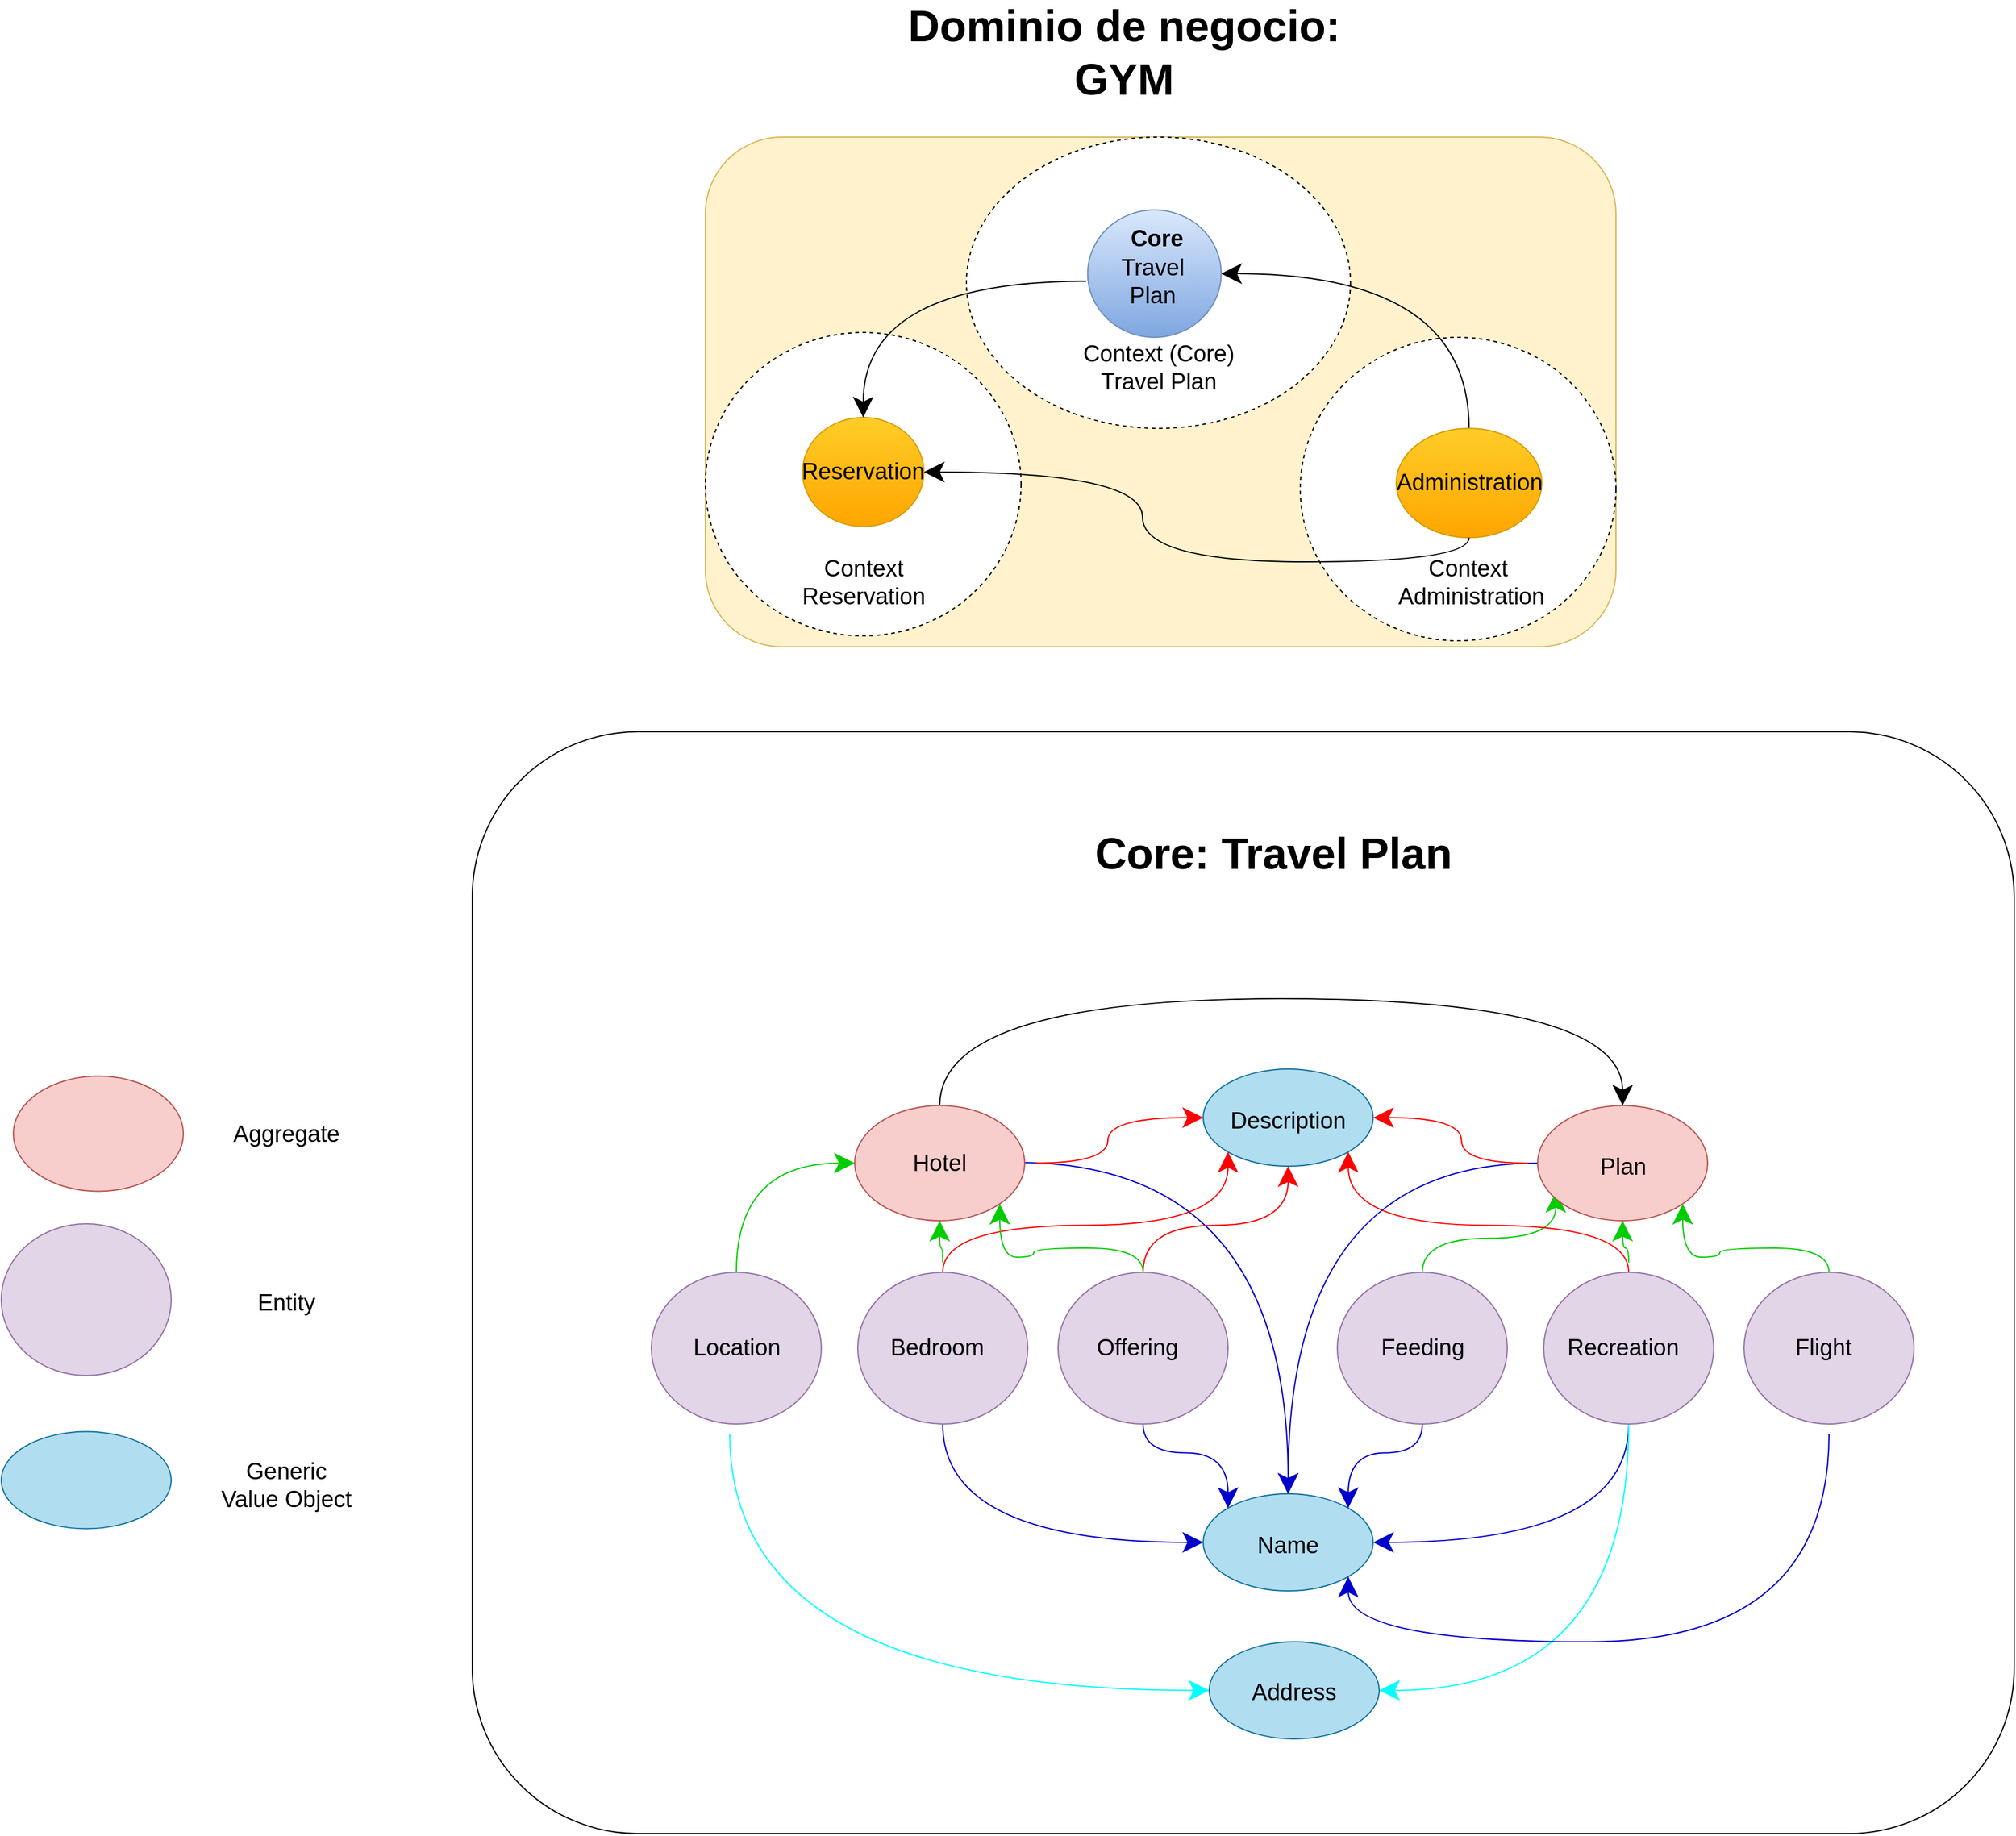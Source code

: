 <mxfile version="15.3.8" type="device" pages="3"><diagram id="uDFHfxrhXt_jHPuBb_oQ" name="Analysis"><mxGraphModel dx="1695" dy="482" grid="1" gridSize="10" guides="1" tooltips="1" connect="1" arrows="1" fold="1" page="1" pageScale="1" pageWidth="827" pageHeight="1169" math="0" shadow="0"><root><mxCell id="0"/><mxCell id="1" parent="0"/><mxCell id="Lo3tEGZraCgixooeYpL2-1" value="" style="rounded=1;whiteSpace=wrap;html=1;fillColor=#fff2cc;strokeColor=#d6b656;" parent="1" vertex="1"><mxGeometry x="40" y="160" width="750" height="420" as="geometry"/></mxCell><mxCell id="Lo3tEGZraCgixooeYpL2-2" value="" style="ellipse;whiteSpace=wrap;html=1;dashed=1;" parent="1" vertex="1"><mxGeometry x="40" y="321" width="260" height="250" as="geometry"/></mxCell><mxCell id="Lo3tEGZraCgixooeYpL2-4" value="" style="ellipse;whiteSpace=wrap;html=1;dashed=1;" parent="1" vertex="1"><mxGeometry x="255" y="160" width="316.36" height="240" as="geometry"/></mxCell><mxCell id="Lo3tEGZraCgixooeYpL2-5" value="&lt;b&gt;&lt;font style=&quot;font-size: 36px&quot;&gt;Dominio de negocio:&amp;nbsp;&lt;br&gt;GYM&amp;nbsp;&lt;/font&gt;&lt;/b&gt;" style="text;html=1;strokeColor=none;fillColor=none;align=center;verticalAlign=middle;whiteSpace=wrap;rounded=0;" parent="1" vertex="1"><mxGeometry x="190" y="50" width="400" height="80" as="geometry"/></mxCell><mxCell id="Lo3tEGZraCgixooeYpL2-7" value="" style="ellipse;whiteSpace=wrap;html=1;fontFamily=Helvetica;gradientColor=#ffa500;fillColor=#ffcd28;strokeColor=#d79b00;" parent="1" vertex="1"><mxGeometry x="120" y="391" width="100" height="90" as="geometry"/></mxCell><mxCell id="Lo3tEGZraCgixooeYpL2-10" value="" style="ellipse;whiteSpace=wrap;html=1;gradientColor=#7ea6e0;fillColor=#dae8fc;strokeColor=#6c8ebf;" parent="1" vertex="1"><mxGeometry x="354.86" y="220" width="110" height="105" as="geometry"/></mxCell><mxCell id="Lo3tEGZraCgixooeYpL2-11" value="" style="rounded=1;whiteSpace=wrap;html=1;" parent="1" vertex="1"><mxGeometry x="-152" y="650" width="1270" height="908.01" as="geometry"/></mxCell><mxCell id="Lo3tEGZraCgixooeYpL2-12" value="&lt;span style=&quot;font-size: 36px&quot;&gt;&lt;b&gt;Core: Travel Plan&lt;/b&gt;&lt;/span&gt;" style="text;html=1;strokeColor=none;fillColor=none;align=center;verticalAlign=middle;whiteSpace=wrap;rounded=0;" parent="1" vertex="1"><mxGeometry x="343" y="710" width="330" height="80" as="geometry"/></mxCell><mxCell id="Lo3tEGZraCgixooeYpL2-63" style="edgeStyle=orthogonalEdgeStyle;curved=1;rounded=0;orthogonalLoop=1;jettySize=auto;html=1;entryX=0.5;entryY=0;entryDx=0;entryDy=0;endArrow=classic;startSize=14;endSize=14;sourcePerimeterSpacing=8;targetPerimeterSpacing=8;endFill=1;" parent="1" source="Lo3tEGZraCgixooeYpL2-13" target="Lo3tEGZraCgixooeYpL2-7" edge="1"><mxGeometry relative="1" as="geometry"/></mxCell><mxCell id="Lo3tEGZraCgixooeYpL2-13" value="Travel Plan" style="text;html=1;strokeColor=none;fillColor=none;align=center;verticalAlign=middle;whiteSpace=wrap;rounded=0;fontFamily=Helvetica;fontSize=19;" parent="1" vertex="1"><mxGeometry x="361.68" y="250" width="93" height="57.5" as="geometry"/></mxCell><mxCell id="Lo3tEGZraCgixooeYpL2-14" value="Reservation" style="text;html=1;strokeColor=none;fillColor=none;align=center;verticalAlign=middle;whiteSpace=wrap;rounded=0;fontFamily=Helvetica;fontSize=19;" parent="1" vertex="1"><mxGeometry x="150" y="426" width="40" height="20" as="geometry"/></mxCell><mxCell id="Lo3tEGZraCgixooeYpL2-15" value="Core" style="text;html=1;strokeColor=none;fillColor=none;align=center;verticalAlign=middle;whiteSpace=wrap;rounded=0;fontFamily=Helvetica;fontSize=19;fontStyle=1" parent="1" vertex="1"><mxGeometry x="392.18" y="234" width="40" height="20" as="geometry"/></mxCell><mxCell id="Lo3tEGZraCgixooeYpL2-111" style="edgeStyle=orthogonalEdgeStyle;curved=1;rounded=0;orthogonalLoop=1;jettySize=auto;html=1;entryX=0;entryY=0.5;entryDx=0;entryDy=0;endArrow=classic;endFill=1;startSize=14;endSize=14;sourcePerimeterSpacing=8;targetPerimeterSpacing=8;strokeColor=#00FFFF;" parent="1" source="Lo3tEGZraCgixooeYpL2-18" target="Lo3tEGZraCgixooeYpL2-82" edge="1"><mxGeometry relative="1" as="geometry"><Array as="points"><mxPoint x="60" y="1440"/></Array></mxGeometry></mxCell><mxCell id="Lo3tEGZraCgixooeYpL2-116" style="edgeStyle=orthogonalEdgeStyle;curved=1;rounded=0;orthogonalLoop=1;jettySize=auto;html=1;entryX=0;entryY=0.5;entryDx=0;entryDy=0;endArrow=classic;endFill=1;startSize=14;endSize=14;sourcePerimeterSpacing=8;targetPerimeterSpacing=8;exitX=0.5;exitY=0;exitDx=0;exitDy=0;strokeColor=#00CC00;" parent="1" source="Lo3tEGZraCgixooeYpL2-18" target="Lo3tEGZraCgixooeYpL2-24" edge="1"><mxGeometry relative="1" as="geometry"/></mxCell><mxCell id="Lo3tEGZraCgixooeYpL2-18" value="" style="ellipse;whiteSpace=wrap;html=1;fontFamily=Helvetica;fillColor=#e1d5e7;strokeColor=#9673a6;" parent="1" vertex="1"><mxGeometry x="-4.5" y="1095.51" width="140" height="125" as="geometry"/></mxCell><mxCell id="Lo3tEGZraCgixooeYpL2-19" value="Location" style="text;html=1;strokeColor=none;fillColor=none;align=center;verticalAlign=middle;whiteSpace=wrap;rounded=0;fontFamily=Helvetica;fontSize=19;" parent="1" vertex="1"><mxGeometry x="10.5" y="1144.26" width="110" height="27.5" as="geometry"/></mxCell><mxCell id="Lo3tEGZraCgixooeYpL2-86" style="edgeStyle=orthogonalEdgeStyle;curved=1;rounded=0;orthogonalLoop=1;jettySize=auto;html=1;entryX=0.5;entryY=0;entryDx=0;entryDy=0;endArrow=classic;endFill=1;startSize=14;endSize=14;sourcePerimeterSpacing=8;targetPerimeterSpacing=8;strokeColor=#0000CC;" parent="1" target="Lo3tEGZraCgixooeYpL2-26" edge="1"><mxGeometry relative="1" as="geometry"><mxPoint x="298" y="1005.01" as="sourcePoint"/></mxGeometry></mxCell><mxCell id="Lo3tEGZraCgixooeYpL2-101" style="edgeStyle=orthogonalEdgeStyle;curved=1;rounded=0;orthogonalLoop=1;jettySize=auto;html=1;entryX=0;entryY=0.5;entryDx=0;entryDy=0;endArrow=classic;endFill=1;startSize=14;endSize=14;sourcePerimeterSpacing=8;targetPerimeterSpacing=8;strokeColor=#FF0000;" parent="1" source="Lo3tEGZraCgixooeYpL2-24" target="Lo3tEGZraCgixooeYpL2-78" edge="1"><mxGeometry relative="1" as="geometry"/></mxCell><mxCell id="Lo3tEGZraCgixooeYpL2-128" style="edgeStyle=orthogonalEdgeStyle;curved=1;rounded=0;orthogonalLoop=1;jettySize=auto;html=1;entryX=0.5;entryY=0;entryDx=0;entryDy=0;endArrow=classic;endFill=1;startSize=14;endSize=14;sourcePerimeterSpacing=8;targetPerimeterSpacing=8;exitX=0.5;exitY=0;exitDx=0;exitDy=0;" parent="1" source="Lo3tEGZraCgixooeYpL2-24" target="Lo3tEGZraCgixooeYpL2-75" edge="1"><mxGeometry relative="1" as="geometry"><Array as="points"><mxPoint x="233" y="870"/><mxPoint x="795" y="870"/></Array></mxGeometry></mxCell><mxCell id="Lo3tEGZraCgixooeYpL2-24" value="" style="ellipse;whiteSpace=wrap;html=1;fontFamily=Helvetica;fillColor=#f8cecc;strokeColor=#b85450;" parent="1" vertex="1"><mxGeometry x="163" y="958.01" width="140" height="95" as="geometry"/></mxCell><mxCell id="Lo3tEGZraCgixooeYpL2-25" value="Hotel" style="text;html=1;strokeColor=none;fillColor=none;align=center;verticalAlign=middle;whiteSpace=wrap;rounded=0;fontFamily=Helvetica;fontSize=19;" parent="1" vertex="1"><mxGeometry x="178" y="991.76" width="110" height="27.5" as="geometry"/></mxCell><mxCell id="Lo3tEGZraCgixooeYpL2-26" value="" style="ellipse;whiteSpace=wrap;html=1;fontFamily=Helvetica;fillColor=#b1ddf0;strokeColor=#10739e;" parent="1" vertex="1"><mxGeometry x="450" y="1278.01" width="140" height="80" as="geometry"/></mxCell><mxCell id="Lo3tEGZraCgixooeYpL2-27" value="Name" style="text;html=1;strokeColor=none;fillColor=none;align=center;verticalAlign=middle;whiteSpace=wrap;rounded=0;fontFamily=Helvetica;fontSize=19;" parent="1" vertex="1"><mxGeometry x="465" y="1306.75" width="110" height="27.5" as="geometry"/></mxCell><mxCell id="Lo3tEGZraCgixooeYpL2-49" value="" style="ellipse;whiteSpace=wrap;html=1;fontFamily=Helvetica;fillColor=#f8cecc;strokeColor=#b85450;" parent="1" vertex="1"><mxGeometry x="-530" y="933.75" width="140" height="95" as="geometry"/></mxCell><mxCell id="Lo3tEGZraCgixooeYpL2-50" value="Aggregate" style="text;html=1;strokeColor=none;fillColor=none;align=center;verticalAlign=middle;whiteSpace=wrap;rounded=0;fontFamily=Helvetica;fontSize=19;" parent="1" vertex="1"><mxGeometry x="-360" y="967.75" width="110" height="27.5" as="geometry"/></mxCell><mxCell id="Lo3tEGZraCgixooeYpL2-51" value="" style="ellipse;whiteSpace=wrap;html=1;fontFamily=Helvetica;fillColor=#e1d5e7;strokeColor=#9673a6;" parent="1" vertex="1"><mxGeometry x="-540" y="1055.5" width="140" height="125" as="geometry"/></mxCell><mxCell id="Lo3tEGZraCgixooeYpL2-52" value="Entity" style="text;html=1;strokeColor=none;fillColor=none;align=center;verticalAlign=middle;whiteSpace=wrap;rounded=0;fontFamily=Helvetica;fontSize=19;" parent="1" vertex="1"><mxGeometry x="-360" y="1106.75" width="110" height="27.5" as="geometry"/></mxCell><mxCell id="Lo3tEGZraCgixooeYpL2-53" value="" style="ellipse;whiteSpace=wrap;html=1;fontFamily=Helvetica;fillColor=#b1ddf0;strokeColor=#10739e;" parent="1" vertex="1"><mxGeometry x="-540" y="1226.75" width="140" height="80" as="geometry"/></mxCell><mxCell id="Lo3tEGZraCgixooeYpL2-54" value="Generic Value Object" style="text;html=1;strokeColor=none;fillColor=none;align=center;verticalAlign=middle;whiteSpace=wrap;rounded=0;fontFamily=Helvetica;fontSize=19;" parent="1" vertex="1"><mxGeometry x="-360" y="1256.75" width="110" height="27.5" as="geometry"/></mxCell><mxCell id="Lo3tEGZraCgixooeYpL2-55" value="Context (Core) Travel Plan" style="text;html=1;strokeColor=none;fillColor=none;align=center;verticalAlign=middle;whiteSpace=wrap;rounded=0;fontFamily=Helvetica;fontSize=19;" parent="1" vertex="1"><mxGeometry x="330.77" y="330" width="164.82" height="40" as="geometry"/></mxCell><mxCell id="Lo3tEGZraCgixooeYpL2-56" value="Context Reservation" style="text;html=1;strokeColor=none;fillColor=none;align=center;verticalAlign=middle;whiteSpace=wrap;rounded=0;fontFamily=Helvetica;fontSize=19;" parent="1" vertex="1"><mxGeometry x="103.5" y="517" width="133" height="20" as="geometry"/></mxCell><mxCell id="Lo3tEGZraCgixooeYpL2-61" value="" style="ellipse;whiteSpace=wrap;html=1;dashed=1;" parent="1" vertex="1"><mxGeometry x="530" y="325" width="260" height="250" as="geometry"/></mxCell><mxCell id="Lo3tEGZraCgixooeYpL2-62" style="edgeStyle=orthogonalEdgeStyle;curved=1;rounded=0;orthogonalLoop=1;jettySize=auto;html=1;exitX=0.5;exitY=0;exitDx=0;exitDy=0;entryX=1;entryY=0.5;entryDx=0;entryDy=0;endArrow=classic;startSize=14;endSize=14;sourcePerimeterSpacing=8;targetPerimeterSpacing=8;endFill=1;" parent="1" source="Lo3tEGZraCgixooeYpL2-9" target="Lo3tEGZraCgixooeYpL2-10" edge="1"><mxGeometry relative="1" as="geometry"/></mxCell><mxCell id="Lo3tEGZraCgixooeYpL2-9" value="" style="ellipse;whiteSpace=wrap;html=1;gradientColor=#ffa500;fillColor=#ffcd28;strokeColor=#d79b00;" parent="1" vertex="1"><mxGeometry x="609" y="400" width="120" height="90" as="geometry"/></mxCell><mxCell id="Lo3tEGZraCgixooeYpL2-64" style="edgeStyle=orthogonalEdgeStyle;curved=1;rounded=0;orthogonalLoop=1;jettySize=auto;html=1;entryX=1;entryY=0.5;entryDx=0;entryDy=0;endArrow=classic;startSize=14;endSize=14;sourcePerimeterSpacing=8;targetPerimeterSpacing=8;endFill=1;" parent="1" target="Lo3tEGZraCgixooeYpL2-7" edge="1"><mxGeometry relative="1" as="geometry"><mxPoint x="669" y="490" as="sourcePoint"/><Array as="points"><mxPoint x="669" y="510"/><mxPoint x="400" y="510"/><mxPoint x="400" y="436"/></Array></mxGeometry></mxCell><mxCell id="Lo3tEGZraCgixooeYpL2-35" value="Administration" style="text;html=1;strokeColor=none;fillColor=none;align=center;verticalAlign=middle;whiteSpace=wrap;rounded=0;fontFamily=Helvetica;fontSize=19;" parent="1" vertex="1"><mxGeometry x="622.5" y="435" width="93" height="20" as="geometry"/></mxCell><mxCell id="Lo3tEGZraCgixooeYpL2-57" value="Context&amp;nbsp;&lt;br&gt;Administration" style="text;html=1;strokeColor=none;fillColor=none;align=center;verticalAlign=middle;whiteSpace=wrap;rounded=0;fontFamily=Helvetica;fontSize=19;" parent="1" vertex="1"><mxGeometry x="582" y="517" width="178" height="20" as="geometry"/></mxCell><mxCell id="Lo3tEGZraCgixooeYpL2-90" style="edgeStyle=orthogonalEdgeStyle;curved=1;rounded=0;orthogonalLoop=1;jettySize=auto;html=1;entryX=0;entryY=0.5;entryDx=0;entryDy=0;endArrow=classic;endFill=1;startSize=14;endSize=14;sourcePerimeterSpacing=8;targetPerimeterSpacing=8;exitX=0.5;exitY=1;exitDx=0;exitDy=0;strokeColor=#0000CC;" parent="1" source="Lo3tEGZraCgixooeYpL2-67" target="Lo3tEGZraCgixooeYpL2-26" edge="1"><mxGeometry relative="1" as="geometry"><Array as="points"><mxPoint x="236" y="1318.01"/></Array></mxGeometry></mxCell><mxCell id="Lo3tEGZraCgixooeYpL2-107" style="edgeStyle=orthogonalEdgeStyle;curved=1;rounded=0;orthogonalLoop=1;jettySize=auto;html=1;entryX=0;entryY=1;entryDx=0;entryDy=0;endArrow=classic;endFill=1;startSize=14;endSize=14;sourcePerimeterSpacing=8;targetPerimeterSpacing=8;exitX=0.5;exitY=0;exitDx=0;exitDy=0;strokeColor=#FF0000;" parent="1" source="Lo3tEGZraCgixooeYpL2-67" target="Lo3tEGZraCgixooeYpL2-78" edge="1"><mxGeometry relative="1" as="geometry"/></mxCell><mxCell id="Lo3tEGZraCgixooeYpL2-117" style="edgeStyle=orthogonalEdgeStyle;curved=1;rounded=0;orthogonalLoop=1;jettySize=auto;html=1;entryX=0.5;entryY=1;entryDx=0;entryDy=0;endArrow=classic;endFill=1;startSize=14;endSize=14;sourcePerimeterSpacing=8;targetPerimeterSpacing=8;strokeColor=#00CC00;" parent="1" source="Lo3tEGZraCgixooeYpL2-67" target="Lo3tEGZraCgixooeYpL2-24" edge="1"><mxGeometry relative="1" as="geometry"/></mxCell><mxCell id="Lo3tEGZraCgixooeYpL2-67" value="" style="ellipse;whiteSpace=wrap;html=1;fontFamily=Helvetica;fillColor=#e1d5e7;strokeColor=#9673a6;" parent="1" vertex="1"><mxGeometry x="165.5" y="1095.51" width="140" height="125" as="geometry"/></mxCell><mxCell id="Lo3tEGZraCgixooeYpL2-21" value="Bedroom" style="text;html=1;strokeColor=none;fillColor=none;align=center;verticalAlign=middle;whiteSpace=wrap;rounded=0;fontFamily=Helvetica;fontSize=19;" parent="1" vertex="1"><mxGeometry x="165.5" y="1144.26" width="130" height="27.5" as="geometry"/></mxCell><mxCell id="Lo3tEGZraCgixooeYpL2-91" style="edgeStyle=orthogonalEdgeStyle;curved=1;rounded=0;orthogonalLoop=1;jettySize=auto;html=1;entryX=0;entryY=0;entryDx=0;entryDy=0;endArrow=classic;endFill=1;startSize=14;endSize=14;sourcePerimeterSpacing=8;targetPerimeterSpacing=8;exitX=0.5;exitY=1;exitDx=0;exitDy=0;strokeColor=#0000CC;" parent="1" source="Lo3tEGZraCgixooeYpL2-68" target="Lo3tEGZraCgixooeYpL2-26" edge="1"><mxGeometry relative="1" as="geometry"/></mxCell><mxCell id="Lo3tEGZraCgixooeYpL2-104" style="edgeStyle=orthogonalEdgeStyle;curved=1;rounded=0;orthogonalLoop=1;jettySize=auto;html=1;entryX=0.5;entryY=1;entryDx=0;entryDy=0;endArrow=classic;endFill=1;startSize=14;endSize=14;sourcePerimeterSpacing=8;targetPerimeterSpacing=8;exitX=0.5;exitY=0;exitDx=0;exitDy=0;strokeColor=#FF0000;" parent="1" source="Lo3tEGZraCgixooeYpL2-68" target="Lo3tEGZraCgixooeYpL2-78" edge="1"><mxGeometry relative="1" as="geometry"/></mxCell><mxCell id="Lo3tEGZraCgixooeYpL2-119" style="edgeStyle=orthogonalEdgeStyle;curved=1;rounded=0;orthogonalLoop=1;jettySize=auto;html=1;entryX=1;entryY=1;entryDx=0;entryDy=0;endArrow=classic;endFill=1;startSize=14;endSize=14;sourcePerimeterSpacing=8;targetPerimeterSpacing=8;exitX=0.5;exitY=0;exitDx=0;exitDy=0;strokeColor=#00CC00;" parent="1" source="Lo3tEGZraCgixooeYpL2-68" target="Lo3tEGZraCgixooeYpL2-24" edge="1"><mxGeometry relative="1" as="geometry"/></mxCell><mxCell id="Lo3tEGZraCgixooeYpL2-68" value="" style="ellipse;whiteSpace=wrap;html=1;fontFamily=Helvetica;fillColor=#e1d5e7;strokeColor=#9673a6;" parent="1" vertex="1"><mxGeometry x="330.5" y="1095.51" width="140" height="125" as="geometry"/></mxCell><mxCell id="Lo3tEGZraCgixooeYpL2-66" value="Offering" style="text;html=1;strokeColor=none;fillColor=none;align=center;verticalAlign=middle;whiteSpace=wrap;rounded=0;fontFamily=Helvetica;fontSize=19;" parent="1" vertex="1"><mxGeometry x="330.5" y="1144.26" width="130" height="27.5" as="geometry"/></mxCell><mxCell id="Lo3tEGZraCgixooeYpL2-87" style="edgeStyle=orthogonalEdgeStyle;curved=1;rounded=0;orthogonalLoop=1;jettySize=auto;html=1;entryX=1;entryY=0;entryDx=0;entryDy=0;endArrow=classic;endFill=1;startSize=14;endSize=14;sourcePerimeterSpacing=8;targetPerimeterSpacing=8;exitX=0.5;exitY=1;exitDx=0;exitDy=0;strokeColor=#0000CC;" parent="1" source="Lo3tEGZraCgixooeYpL2-69" target="Lo3tEGZraCgixooeYpL2-26" edge="1"><mxGeometry relative="1" as="geometry"/></mxCell><mxCell id="Lo3tEGZraCgixooeYpL2-125" style="edgeStyle=orthogonalEdgeStyle;curved=1;rounded=0;orthogonalLoop=1;jettySize=auto;html=1;entryX=0;entryY=1;entryDx=0;entryDy=0;endArrow=classic;endFill=1;startSize=14;endSize=14;sourcePerimeterSpacing=8;targetPerimeterSpacing=8;exitX=0.5;exitY=0;exitDx=0;exitDy=0;strokeColor=#00CC00;" parent="1" source="Lo3tEGZraCgixooeYpL2-69" target="Lo3tEGZraCgixooeYpL2-39" edge="1"><mxGeometry relative="1" as="geometry"/></mxCell><mxCell id="Lo3tEGZraCgixooeYpL2-69" value="" style="ellipse;whiteSpace=wrap;html=1;fontFamily=Helvetica;fillColor=#e1d5e7;strokeColor=#9673a6;" parent="1" vertex="1"><mxGeometry x="560.5" y="1095.51" width="140" height="125" as="geometry"/></mxCell><mxCell id="Lo3tEGZraCgixooeYpL2-70" value="Feeding" style="text;html=1;strokeColor=none;fillColor=none;align=center;verticalAlign=middle;whiteSpace=wrap;rounded=0;fontFamily=Helvetica;fontSize=19;" parent="1" vertex="1"><mxGeometry x="575.5" y="1144.26" width="110" height="27.5" as="geometry"/></mxCell><mxCell id="Lo3tEGZraCgixooeYpL2-88" style="edgeStyle=orthogonalEdgeStyle;curved=1;rounded=0;orthogonalLoop=1;jettySize=auto;html=1;exitX=0.5;exitY=1;exitDx=0;exitDy=0;entryX=1;entryY=0.5;entryDx=0;entryDy=0;endArrow=classic;endFill=1;startSize=14;endSize=14;sourcePerimeterSpacing=8;targetPerimeterSpacing=8;strokeColor=#0000CC;" parent="1" source="Lo3tEGZraCgixooeYpL2-71" target="Lo3tEGZraCgixooeYpL2-26" edge="1"><mxGeometry relative="1" as="geometry"/></mxCell><mxCell id="Lo3tEGZraCgixooeYpL2-108" style="edgeStyle=orthogonalEdgeStyle;curved=1;rounded=0;orthogonalLoop=1;jettySize=auto;html=1;entryX=1;entryY=1;entryDx=0;entryDy=0;endArrow=classic;endFill=1;startSize=14;endSize=14;sourcePerimeterSpacing=8;targetPerimeterSpacing=8;exitX=0.5;exitY=0;exitDx=0;exitDy=0;strokeColor=#FF0000;" parent="1" source="Lo3tEGZraCgixooeYpL2-71" target="Lo3tEGZraCgixooeYpL2-78" edge="1"><mxGeometry relative="1" as="geometry"/></mxCell><mxCell id="Lo3tEGZraCgixooeYpL2-113" style="edgeStyle=orthogonalEdgeStyle;curved=1;rounded=0;orthogonalLoop=1;jettySize=auto;html=1;entryX=1;entryY=0.5;entryDx=0;entryDy=0;endArrow=classic;endFill=1;startSize=14;endSize=14;sourcePerimeterSpacing=8;targetPerimeterSpacing=8;exitX=0.5;exitY=1;exitDx=0;exitDy=0;strokeColor=#00FFFF;" parent="1" source="Lo3tEGZraCgixooeYpL2-71" target="Lo3tEGZraCgixooeYpL2-82" edge="1"><mxGeometry relative="1" as="geometry"><Array as="points"><mxPoint x="800" y="1440"/></Array></mxGeometry></mxCell><mxCell id="Lo3tEGZraCgixooeYpL2-126" style="edgeStyle=orthogonalEdgeStyle;curved=1;rounded=0;orthogonalLoop=1;jettySize=auto;html=1;entryX=0.5;entryY=1;entryDx=0;entryDy=0;endArrow=classic;endFill=1;startSize=14;endSize=14;sourcePerimeterSpacing=8;targetPerimeterSpacing=8;strokeColor=#00CC00;" parent="1" source="Lo3tEGZraCgixooeYpL2-71" target="Lo3tEGZraCgixooeYpL2-75" edge="1"><mxGeometry relative="1" as="geometry"/></mxCell><mxCell id="Lo3tEGZraCgixooeYpL2-71" value="" style="ellipse;whiteSpace=wrap;html=1;fontFamily=Helvetica;fillColor=#e1d5e7;strokeColor=#9673a6;" parent="1" vertex="1"><mxGeometry x="730.5" y="1095.51" width="140" height="125" as="geometry"/></mxCell><mxCell id="Lo3tEGZraCgixooeYpL2-72" value="Recreation" style="text;html=1;strokeColor=none;fillColor=none;align=center;verticalAlign=middle;whiteSpace=wrap;rounded=0;fontFamily=Helvetica;fontSize=19;" parent="1" vertex="1"><mxGeometry x="730.5" y="1144.26" width="130" height="27.5" as="geometry"/></mxCell><mxCell id="Lo3tEGZraCgixooeYpL2-127" style="edgeStyle=orthogonalEdgeStyle;curved=1;rounded=0;orthogonalLoop=1;jettySize=auto;html=1;entryX=1;entryY=1;entryDx=0;entryDy=0;endArrow=classic;endFill=1;startSize=14;endSize=14;sourcePerimeterSpacing=8;targetPerimeterSpacing=8;exitX=0.5;exitY=0;exitDx=0;exitDy=0;strokeColor=#00CC00;" parent="1" source="Lo3tEGZraCgixooeYpL2-73" target="Lo3tEGZraCgixooeYpL2-75" edge="1"><mxGeometry relative="1" as="geometry"/></mxCell><mxCell id="rvemDtvNmyNzs8gLhxwc-3" style="edgeStyle=orthogonalEdgeStyle;curved=1;rounded=0;orthogonalLoop=1;jettySize=auto;html=1;entryX=1;entryY=1;entryDx=0;entryDy=0;fontColor=#0000CC;endArrow=classic;endFill=1;startSize=14;endSize=14;sourcePerimeterSpacing=8;targetPerimeterSpacing=8;strokeColor=#0000CC;labelBackgroundColor=#0000CC;labelBorderColor=#000000;" parent="1" source="Lo3tEGZraCgixooeYpL2-73" target="Lo3tEGZraCgixooeYpL2-26" edge="1"><mxGeometry relative="1" as="geometry"><Array as="points"><mxPoint x="966" y="1400"/><mxPoint x="570" y="1400"/></Array></mxGeometry></mxCell><mxCell id="Lo3tEGZraCgixooeYpL2-73" value="" style="ellipse;whiteSpace=wrap;html=1;fontFamily=Helvetica;fillColor=#e1d5e7;strokeColor=#9673a6;" parent="1" vertex="1"><mxGeometry x="895.5" y="1095.51" width="140" height="125" as="geometry"/></mxCell><mxCell id="Lo3tEGZraCgixooeYpL2-74" value="Flight" style="text;html=1;strokeColor=none;fillColor=none;align=center;verticalAlign=middle;whiteSpace=wrap;rounded=0;fontFamily=Helvetica;fontSize=19;" parent="1" vertex="1"><mxGeometry x="895.5" y="1144.26" width="130" height="27.5" as="geometry"/></mxCell><mxCell id="Lo3tEGZraCgixooeYpL2-89" style="edgeStyle=orthogonalEdgeStyle;curved=1;rounded=0;orthogonalLoop=1;jettySize=auto;html=1;entryX=0.5;entryY=0;entryDx=0;entryDy=0;endArrow=classic;endFill=1;startSize=14;endSize=14;sourcePerimeterSpacing=8;targetPerimeterSpacing=8;exitX=0;exitY=0.5;exitDx=0;exitDy=0;strokeColor=#0000CC;" parent="1" source="Lo3tEGZraCgixooeYpL2-75" target="Lo3tEGZraCgixooeYpL2-26" edge="1"><mxGeometry relative="1" as="geometry"/></mxCell><mxCell id="Lo3tEGZraCgixooeYpL2-103" style="edgeStyle=orthogonalEdgeStyle;curved=1;rounded=0;orthogonalLoop=1;jettySize=auto;html=1;entryX=1;entryY=0.5;entryDx=0;entryDy=0;endArrow=classic;endFill=1;startSize=14;endSize=14;sourcePerimeterSpacing=8;targetPerimeterSpacing=8;strokeColor=#FF0000;" parent="1" source="Lo3tEGZraCgixooeYpL2-75" target="Lo3tEGZraCgixooeYpL2-78" edge="1"><mxGeometry relative="1" as="geometry"/></mxCell><mxCell id="Lo3tEGZraCgixooeYpL2-75" value="" style="ellipse;whiteSpace=wrap;html=1;fontFamily=Helvetica;fillColor=#f8cecc;strokeColor=#b85450;" parent="1" vertex="1"><mxGeometry x="725.5" y="958.01" width="140" height="95" as="geometry"/></mxCell><mxCell id="Lo3tEGZraCgixooeYpL2-39" value="Plan" style="text;html=1;strokeColor=none;fillColor=none;align=center;verticalAlign=middle;whiteSpace=wrap;rounded=0;fontFamily=Helvetica;fontSize=19;" parent="1" vertex="1"><mxGeometry x="740.5" y="988.02" width="110" height="41.25" as="geometry"/></mxCell><mxCell id="Lo3tEGZraCgixooeYpL2-78" value="" style="ellipse;whiteSpace=wrap;html=1;fontFamily=Helvetica;fillColor=#b1ddf0;strokeColor=#10739e;" parent="1" vertex="1"><mxGeometry x="450" y="928.01" width="140" height="80" as="geometry"/></mxCell><mxCell id="Lo3tEGZraCgixooeYpL2-79" value="Description" style="text;html=1;strokeColor=none;fillColor=none;align=center;verticalAlign=middle;whiteSpace=wrap;rounded=0;fontFamily=Helvetica;fontSize=19;" parent="1" vertex="1"><mxGeometry x="465" y="956.75" width="110" height="27.5" as="geometry"/></mxCell><mxCell id="Lo3tEGZraCgixooeYpL2-82" value="" style="ellipse;whiteSpace=wrap;html=1;fontFamily=Helvetica;fillColor=#b1ddf0;strokeColor=#10739e;" parent="1" vertex="1"><mxGeometry x="455" y="1400" width="140" height="80" as="geometry"/></mxCell><mxCell id="Lo3tEGZraCgixooeYpL2-83" value="Address" style="text;html=1;strokeColor=none;fillColor=none;align=center;verticalAlign=middle;whiteSpace=wrap;rounded=0;fontFamily=Helvetica;fontSize=19;" parent="1" vertex="1"><mxGeometry x="470" y="1428.74" width="110" height="27.5" as="geometry"/></mxCell></root></mxGraphModel></diagram><diagram id="BF5oHUMNcpmc4fN5kgIz" name="Domain model"><mxGraphModel dx="1695" dy="1651" grid="1" gridSize="10" guides="1" tooltips="1" connect="1" arrows="1" fold="1" page="1" pageScale="1" pageWidth="827" pageHeight="1169" math="0" shadow="0"><root><mxCell id="ci_thDzSirADjrIaIWOO-0"/><mxCell id="ci_thDzSirADjrIaIWOO-1" parent="ci_thDzSirADjrIaIWOO-0"/><mxCell id="U1jEQXZqS6ih4560xf5s-9" style="edgeStyle=orthogonalEdgeStyle;rounded=0;orthogonalLoop=1;jettySize=auto;html=1;entryX=0.537;entryY=1.01;entryDx=0;entryDy=0;entryPerimeter=0;labelBackgroundColor=#0000CC;fontColor=#0000CC;endArrow=classic;endFill=1;startSize=14;endSize=14;sourcePerimeterSpacing=8;targetPerimeterSpacing=8;strokeColor=#FF0000;exitX=1;exitY=0.5;exitDx=0;exitDy=0;" parent="ci_thDzSirADjrIaIWOO-1" source="lrhwlhiBW_ZJQtc0_bk2-30" target="tnfM6YQPeMZSgLUNjmNf-190" edge="1"><mxGeometry relative="1" as="geometry"/></mxCell><mxCell id="lrhwlhiBW_ZJQtc0_bk2-26" value="[E] Offering" style="shape=table;startSize=30;container=1;collapsible=1;childLayout=tableLayout;fixedRows=1;rowLines=0;fontStyle=1;align=center;resizeLast=1;hachureGap=4;pointerEvents=0;fillColor=#fff2cc;strokeColor=#d6b656;" parent="ci_thDzSirADjrIaIWOO-1" vertex="1"><mxGeometry x="440" y="80" width="180" height="190" as="geometry"/></mxCell><mxCell id="lrhwlhiBW_ZJQtc0_bk2-27" value="" style="shape=partialRectangle;collapsible=0;dropTarget=0;pointerEvents=0;fillColor=none;top=0;left=0;bottom=0;right=0;points=[[0,0.5],[1,0.5]];portConstraint=eastwest;" parent="lrhwlhiBW_ZJQtc0_bk2-26" vertex="1"><mxGeometry y="30" width="180" height="30" as="geometry"/></mxCell><mxCell id="lrhwlhiBW_ZJQtc0_bk2-28" value="ID" style="shape=partialRectangle;connectable=0;fillColor=none;top=0;left=0;bottom=0;right=0;fontStyle=1;overflow=hidden;" parent="lrhwlhiBW_ZJQtc0_bk2-27" vertex="1"><mxGeometry width="60" height="30" as="geometry"><mxRectangle width="60" height="30" as="alternateBounds"/></mxGeometry></mxCell><mxCell id="lrhwlhiBW_ZJQtc0_bk2-29" value="OfferingId" style="shape=partialRectangle;connectable=0;fillColor=none;top=0;left=0;bottom=0;right=0;align=left;spacingLeft=6;fontStyle=5;overflow=hidden;" parent="lrhwlhiBW_ZJQtc0_bk2-27" vertex="1"><mxGeometry x="60" width="120" height="30" as="geometry"><mxRectangle width="120" height="30" as="alternateBounds"/></mxGeometry></mxCell><mxCell id="RaWrDT3Px41DkIxCugNA-15" value="" style="shape=partialRectangle;collapsible=0;dropTarget=0;pointerEvents=0;fillColor=none;top=0;left=0;bottom=0;right=0;points=[[0,0.5],[1,0.5]];portConstraint=eastwest;shadow=0;dashed=1;labelBackgroundColor=none;sketch=0;hachureGap=4;fontColor=#000000;verticalAlign=bottom;html=0;" parent="lrhwlhiBW_ZJQtc0_bk2-26" vertex="1"><mxGeometry y="60" width="180" height="30" as="geometry"/></mxCell><mxCell id="RaWrDT3Px41DkIxCugNA-16" value="VO" style="shape=partialRectangle;connectable=0;fillColor=none;top=0;left=0;bottom=0;right=0;fontStyle=0;overflow=hidden;" parent="RaWrDT3Px41DkIxCugNA-15" vertex="1"><mxGeometry width="60" height="30" as="geometry"><mxRectangle width="60" height="30" as="alternateBounds"/></mxGeometry></mxCell><mxCell id="RaWrDT3Px41DkIxCugNA-17" value="Name" style="shape=partialRectangle;connectable=0;fillColor=none;top=0;left=0;bottom=0;right=0;align=left;spacingLeft=6;fontStyle=0;overflow=hidden;" parent="RaWrDT3Px41DkIxCugNA-15" vertex="1"><mxGeometry x="60" width="120" height="30" as="geometry"><mxRectangle width="120" height="30" as="alternateBounds"/></mxGeometry></mxCell><mxCell id="lrhwlhiBW_ZJQtc0_bk2-30" value="" style="shape=partialRectangle;collapsible=0;dropTarget=0;pointerEvents=0;fillColor=none;top=0;left=0;bottom=1;right=0;points=[[0,0.5],[1,0.5]];portConstraint=eastwest;" parent="lrhwlhiBW_ZJQtc0_bk2-26" vertex="1"><mxGeometry y="90" width="180" height="30" as="geometry"/></mxCell><mxCell id="lrhwlhiBW_ZJQtc0_bk2-31" value="VO" style="shape=partialRectangle;connectable=0;fillColor=none;top=0;left=0;bottom=0;right=0;fontStyle=0;overflow=hidden;" parent="lrhwlhiBW_ZJQtc0_bk2-30" vertex="1"><mxGeometry width="60" height="30" as="geometry"><mxRectangle width="60" height="30" as="alternateBounds"/></mxGeometry></mxCell><mxCell id="lrhwlhiBW_ZJQtc0_bk2-32" value="Description" style="shape=partialRectangle;connectable=0;fillColor=none;top=0;left=0;bottom=0;right=0;align=left;spacingLeft=6;fontStyle=0;overflow=hidden;" parent="lrhwlhiBW_ZJQtc0_bk2-30" vertex="1"><mxGeometry x="60" width="120" height="30" as="geometry"><mxRectangle width="120" height="30" as="alternateBounds"/></mxGeometry></mxCell><mxCell id="lrhwlhiBW_ZJQtc0_bk2-33" value="" style="shape=partialRectangle;collapsible=0;dropTarget=0;pointerEvents=0;fillColor=none;top=0;left=0;bottom=0;right=0;points=[[0,0.5],[1,0.5]];portConstraint=eastwest;" parent="lrhwlhiBW_ZJQtc0_bk2-26" vertex="1"><mxGeometry y="120" width="180" height="30" as="geometry"/></mxCell><mxCell id="lrhwlhiBW_ZJQtc0_bk2-34" value="" style="shape=partialRectangle;connectable=0;fillColor=none;top=0;left=0;bottom=0;right=0;editable=1;overflow=hidden;" parent="lrhwlhiBW_ZJQtc0_bk2-33" vertex="1"><mxGeometry width="60" height="30" as="geometry"><mxRectangle width="60" height="30" as="alternateBounds"/></mxGeometry></mxCell><mxCell id="lrhwlhiBW_ZJQtc0_bk2-35" value="updateName()" style="shape=partialRectangle;connectable=0;fillColor=none;top=0;left=0;bottom=0;right=0;align=left;spacingLeft=6;overflow=hidden;" parent="lrhwlhiBW_ZJQtc0_bk2-33" vertex="1"><mxGeometry x="60" width="120" height="30" as="geometry"><mxRectangle width="120" height="30" as="alternateBounds"/></mxGeometry></mxCell><mxCell id="lrhwlhiBW_ZJQtc0_bk2-36" value="" style="shape=partialRectangle;collapsible=0;dropTarget=0;pointerEvents=0;fillColor=none;top=0;left=0;bottom=0;right=0;points=[[0,0.5],[1,0.5]];portConstraint=eastwest;" parent="lrhwlhiBW_ZJQtc0_bk2-26" vertex="1"><mxGeometry y="150" width="180" height="30" as="geometry"/></mxCell><mxCell id="lrhwlhiBW_ZJQtc0_bk2-37" value="" style="shape=partialRectangle;connectable=0;fillColor=none;top=0;left=0;bottom=0;right=0;editable=1;overflow=hidden;" parent="lrhwlhiBW_ZJQtc0_bk2-36" vertex="1"><mxGeometry width="60" height="30" as="geometry"><mxRectangle width="60" height="30" as="alternateBounds"/></mxGeometry></mxCell><mxCell id="lrhwlhiBW_ZJQtc0_bk2-38" value="updateDescription()" style="shape=partialRectangle;connectable=0;fillColor=none;top=0;left=0;bottom=0;right=0;align=left;spacingLeft=6;overflow=hidden;" parent="lrhwlhiBW_ZJQtc0_bk2-36" vertex="1"><mxGeometry x="60" width="120" height="30" as="geometry"><mxRectangle width="120" height="30" as="alternateBounds"/></mxGeometry></mxCell><mxCell id="lrhwlhiBW_ZJQtc0_bk2-52" value="[E] Bedroom" style="shape=table;startSize=30;container=1;collapsible=1;childLayout=tableLayout;fixedRows=1;rowLines=0;fontStyle=1;align=center;resizeLast=1;hachureGap=4;pointerEvents=0;fillColor=#fff2cc;strokeColor=#d6b656;" parent="ci_thDzSirADjrIaIWOO-1" vertex="1"><mxGeometry x="90" y="80" width="210" height="300" as="geometry"/></mxCell><mxCell id="lrhwlhiBW_ZJQtc0_bk2-53" value="" style="shape=partialRectangle;collapsible=0;dropTarget=0;pointerEvents=0;fillColor=none;top=0;left=0;bottom=0;right=0;points=[[0,0.5],[1,0.5]];portConstraint=eastwest;" parent="lrhwlhiBW_ZJQtc0_bk2-52" vertex="1"><mxGeometry y="30" width="210" height="30" as="geometry"/></mxCell><mxCell id="lrhwlhiBW_ZJQtc0_bk2-54" value="ID" style="shape=partialRectangle;connectable=0;fillColor=none;top=0;left=0;bottom=0;right=0;fontStyle=1;overflow=hidden;" parent="lrhwlhiBW_ZJQtc0_bk2-53" vertex="1"><mxGeometry width="60" height="30" as="geometry"><mxRectangle width="60" height="30" as="alternateBounds"/></mxGeometry></mxCell><mxCell id="lrhwlhiBW_ZJQtc0_bk2-55" value="BedroomId" style="shape=partialRectangle;connectable=0;fillColor=none;top=0;left=0;bottom=0;right=0;align=left;spacingLeft=6;fontStyle=5;overflow=hidden;" parent="lrhwlhiBW_ZJQtc0_bk2-53" vertex="1"><mxGeometry x="60" width="150" height="30" as="geometry"><mxRectangle width="150" height="30" as="alternateBounds"/></mxGeometry></mxCell><mxCell id="RaWrDT3Px41DkIxCugNA-3" value="" style="shape=partialRectangle;collapsible=0;dropTarget=0;pointerEvents=0;fillColor=none;top=0;left=0;bottom=0;right=0;points=[[0,0.5],[1,0.5]];portConstraint=eastwest;hachureGap=4;fontColor=#000000;" parent="lrhwlhiBW_ZJQtc0_bk2-52" vertex="1"><mxGeometry y="60" width="210" height="30" as="geometry"/></mxCell><mxCell id="RaWrDT3Px41DkIxCugNA-4" value="VO" style="shape=partialRectangle;connectable=0;fillColor=none;top=0;left=0;bottom=0;right=0;fontStyle=0;overflow=hidden;" parent="RaWrDT3Px41DkIxCugNA-3" vertex="1"><mxGeometry width="60" height="30" as="geometry"><mxRectangle width="60" height="30" as="alternateBounds"/></mxGeometry></mxCell><mxCell id="RaWrDT3Px41DkIxCugNA-5" value="Name" style="shape=partialRectangle;connectable=0;fillColor=none;top=0;left=0;bottom=0;right=0;align=left;spacingLeft=6;fontStyle=0;overflow=hidden;" parent="RaWrDT3Px41DkIxCugNA-3" vertex="1"><mxGeometry x="60" width="150" height="30" as="geometry"><mxRectangle width="150" height="30" as="alternateBounds"/></mxGeometry></mxCell><mxCell id="RaWrDT3Px41DkIxCugNA-12" value="" style="shape=partialRectangle;collapsible=0;dropTarget=0;pointerEvents=0;fillColor=none;top=0;left=0;bottom=0;right=0;points=[[0,0.5],[1,0.5]];portConstraint=eastwest;shadow=0;dashed=1;labelBackgroundColor=none;sketch=0;hachureGap=4;fontColor=#000000;verticalAlign=bottom;html=0;" parent="lrhwlhiBW_ZJQtc0_bk2-52" vertex="1"><mxGeometry y="90" width="210" height="30" as="geometry"/></mxCell><mxCell id="RaWrDT3Px41DkIxCugNA-13" value="VO" style="shape=partialRectangle;connectable=0;fillColor=none;top=0;left=0;bottom=0;right=0;fontStyle=0;overflow=hidden;" parent="RaWrDT3Px41DkIxCugNA-12" vertex="1"><mxGeometry width="60" height="30" as="geometry"><mxRectangle width="60" height="30" as="alternateBounds"/></mxGeometry></mxCell><mxCell id="RaWrDT3Px41DkIxCugNA-14" value="Description" style="shape=partialRectangle;connectable=0;fillColor=none;top=0;left=0;bottom=0;right=0;align=left;spacingLeft=6;fontStyle=0;overflow=hidden;" parent="RaWrDT3Px41DkIxCugNA-12" vertex="1"><mxGeometry x="60" width="150" height="30" as="geometry"><mxRectangle width="150" height="30" as="alternateBounds"/></mxGeometry></mxCell><mxCell id="RaWrDT3Px41DkIxCugNA-6" value="" style="shape=partialRectangle;collapsible=0;dropTarget=0;pointerEvents=0;fillColor=none;top=0;left=0;bottom=0;right=0;points=[[0,0.5],[1,0.5]];portConstraint=eastwest;hachureGap=4;fontColor=#000000;" parent="lrhwlhiBW_ZJQtc0_bk2-52" vertex="1"><mxGeometry y="120" width="210" height="30" as="geometry"/></mxCell><mxCell id="RaWrDT3Px41DkIxCugNA-7" value="VO" style="shape=partialRectangle;connectable=0;fillColor=none;top=0;left=0;bottom=0;right=0;fontStyle=0;overflow=hidden;" parent="RaWrDT3Px41DkIxCugNA-6" vertex="1"><mxGeometry width="60" height="30" as="geometry"><mxRectangle width="60" height="30" as="alternateBounds"/></mxGeometry></mxCell><mxCell id="RaWrDT3Px41DkIxCugNA-8" value="NumberBed" style="shape=partialRectangle;connectable=0;fillColor=none;top=0;left=0;bottom=0;right=0;align=left;spacingLeft=6;fontStyle=0;overflow=hidden;" parent="RaWrDT3Px41DkIxCugNA-6" vertex="1"><mxGeometry x="60" width="150" height="30" as="geometry"><mxRectangle width="150" height="30" as="alternateBounds"/></mxGeometry></mxCell><mxCell id="lrhwlhiBW_ZJQtc0_bk2-56" value="" style="shape=partialRectangle;collapsible=0;dropTarget=0;pointerEvents=0;fillColor=none;top=0;left=0;bottom=1;right=0;points=[[0,0.5],[1,0.5]];portConstraint=eastwest;" parent="lrhwlhiBW_ZJQtc0_bk2-52" vertex="1"><mxGeometry y="150" width="210" height="30" as="geometry"/></mxCell><mxCell id="lrhwlhiBW_ZJQtc0_bk2-57" value="VO" style="shape=partialRectangle;connectable=0;fillColor=none;top=0;left=0;bottom=0;right=0;fontStyle=0;overflow=hidden;" parent="lrhwlhiBW_ZJQtc0_bk2-56" vertex="1"><mxGeometry width="60" height="30" as="geometry"><mxRectangle width="60" height="30" as="alternateBounds"/></mxGeometry></mxCell><mxCell id="lrhwlhiBW_ZJQtc0_bk2-58" value="BedroomSize" style="shape=partialRectangle;connectable=0;fillColor=none;top=0;left=0;bottom=0;right=0;align=left;spacingLeft=6;fontStyle=0;overflow=hidden;" parent="lrhwlhiBW_ZJQtc0_bk2-56" vertex="1"><mxGeometry x="60" width="150" height="30" as="geometry"><mxRectangle width="150" height="30" as="alternateBounds"/></mxGeometry></mxCell><mxCell id="lrhwlhiBW_ZJQtc0_bk2-59" value="" style="shape=partialRectangle;collapsible=0;dropTarget=0;pointerEvents=0;fillColor=none;top=0;left=0;bottom=0;right=0;points=[[0,0.5],[1,0.5]];portConstraint=eastwest;" parent="lrhwlhiBW_ZJQtc0_bk2-52" vertex="1"><mxGeometry y="180" width="210" height="30" as="geometry"/></mxCell><mxCell id="lrhwlhiBW_ZJQtc0_bk2-60" value="" style="shape=partialRectangle;connectable=0;fillColor=none;top=0;left=0;bottom=0;right=0;editable=1;overflow=hidden;" parent="lrhwlhiBW_ZJQtc0_bk2-59" vertex="1"><mxGeometry width="60" height="30" as="geometry"><mxRectangle width="60" height="30" as="alternateBounds"/></mxGeometry></mxCell><mxCell id="lrhwlhiBW_ZJQtc0_bk2-61" value="updateName()" style="shape=partialRectangle;connectable=0;fillColor=none;top=0;left=0;bottom=0;right=0;align=left;spacingLeft=6;overflow=hidden;" parent="lrhwlhiBW_ZJQtc0_bk2-59" vertex="1"><mxGeometry x="60" width="150" height="30" as="geometry"><mxRectangle width="150" height="30" as="alternateBounds"/></mxGeometry></mxCell><mxCell id="lrhwlhiBW_ZJQtc0_bk2-62" value="" style="shape=partialRectangle;collapsible=0;dropTarget=0;pointerEvents=0;fillColor=none;top=0;left=0;bottom=0;right=0;points=[[0,0.5],[1,0.5]];portConstraint=eastwest;" parent="lrhwlhiBW_ZJQtc0_bk2-52" vertex="1"><mxGeometry y="210" width="210" height="30" as="geometry"/></mxCell><mxCell id="lrhwlhiBW_ZJQtc0_bk2-63" value="" style="shape=partialRectangle;connectable=0;fillColor=none;top=0;left=0;bottom=0;right=0;editable=1;overflow=hidden;" parent="lrhwlhiBW_ZJQtc0_bk2-62" vertex="1"><mxGeometry width="60" height="30" as="geometry"><mxRectangle width="60" height="30" as="alternateBounds"/></mxGeometry></mxCell><mxCell id="lrhwlhiBW_ZJQtc0_bk2-64" value="updateDescription()" style="shape=partialRectangle;connectable=0;fillColor=none;top=0;left=0;bottom=0;right=0;align=left;spacingLeft=6;overflow=hidden;" parent="lrhwlhiBW_ZJQtc0_bk2-62" vertex="1"><mxGeometry x="60" width="150" height="30" as="geometry"><mxRectangle width="150" height="30" as="alternateBounds"/></mxGeometry></mxCell><mxCell id="tnfM6YQPeMZSgLUNjmNf-34" value="" style="shape=partialRectangle;collapsible=0;dropTarget=0;pointerEvents=0;fillColor=none;top=0;left=0;bottom=0;right=0;points=[[0,0.5],[1,0.5]];portConstraint=eastwest;shadow=0;dashed=1;labelBackgroundColor=none;sketch=0;hachureGap=4;fontColor=#0000CC;verticalAlign=bottom;html=0;" parent="lrhwlhiBW_ZJQtc0_bk2-52" vertex="1"><mxGeometry y="240" width="210" height="30" as="geometry"/></mxCell><mxCell id="tnfM6YQPeMZSgLUNjmNf-35" value="" style="shape=partialRectangle;connectable=0;fillColor=none;top=0;left=0;bottom=0;right=0;editable=1;overflow=hidden;" parent="tnfM6YQPeMZSgLUNjmNf-34" vertex="1"><mxGeometry width="60" height="30" as="geometry"><mxRectangle width="60" height="30" as="alternateBounds"/></mxGeometry></mxCell><mxCell id="tnfM6YQPeMZSgLUNjmNf-36" value="updateNumberBed()" style="shape=partialRectangle;connectable=0;fillColor=none;top=0;left=0;bottom=0;right=0;align=left;spacingLeft=6;overflow=hidden;" parent="tnfM6YQPeMZSgLUNjmNf-34" vertex="1"><mxGeometry x="60" width="150" height="30" as="geometry"><mxRectangle width="150" height="30" as="alternateBounds"/></mxGeometry></mxCell><mxCell id="tnfM6YQPeMZSgLUNjmNf-31" value="" style="shape=partialRectangle;collapsible=0;dropTarget=0;pointerEvents=0;fillColor=none;top=0;left=0;bottom=0;right=0;points=[[0,0.5],[1,0.5]];portConstraint=eastwest;shadow=0;dashed=1;labelBackgroundColor=none;sketch=0;hachureGap=4;fontColor=#0000CC;verticalAlign=bottom;html=0;" parent="lrhwlhiBW_ZJQtc0_bk2-52" vertex="1"><mxGeometry y="270" width="210" height="20" as="geometry"/></mxCell><mxCell id="tnfM6YQPeMZSgLUNjmNf-32" value="" style="shape=partialRectangle;connectable=0;fillColor=none;top=0;left=0;bottom=0;right=0;editable=1;overflow=hidden;" parent="tnfM6YQPeMZSgLUNjmNf-31" vertex="1"><mxGeometry width="60" height="20" as="geometry"><mxRectangle width="60" height="20" as="alternateBounds"/></mxGeometry></mxCell><mxCell id="tnfM6YQPeMZSgLUNjmNf-33" value="updateBedroomSize()" style="shape=partialRectangle;connectable=0;fillColor=none;top=0;left=0;bottom=0;right=0;align=left;spacingLeft=6;overflow=hidden;" parent="tnfM6YQPeMZSgLUNjmNf-31" vertex="1"><mxGeometry x="60" width="150" height="20" as="geometry"><mxRectangle width="150" height="20" as="alternateBounds"/></mxGeometry></mxCell><mxCell id="lrhwlhiBW_ZJQtc0_bk2-65" value="[E] Location" style="shape=table;startSize=30;container=1;collapsible=1;childLayout=tableLayout;fixedRows=1;rowLines=0;fontStyle=1;align=center;resizeLast=1;hachureGap=4;pointerEvents=0;fillColor=#fff2cc;strokeColor=#d6b656;" parent="ci_thDzSirADjrIaIWOO-1" vertex="1"><mxGeometry x="-260" y="80" width="180" height="250" as="geometry"/></mxCell><mxCell id="lrhwlhiBW_ZJQtc0_bk2-66" value="" style="shape=partialRectangle;collapsible=0;dropTarget=0;pointerEvents=0;fillColor=none;top=0;left=0;bottom=0;right=0;points=[[0,0.5],[1,0.5]];portConstraint=eastwest;" parent="lrhwlhiBW_ZJQtc0_bk2-65" vertex="1"><mxGeometry y="30" width="180" height="30" as="geometry"/></mxCell><mxCell id="lrhwlhiBW_ZJQtc0_bk2-67" value="ID" style="shape=partialRectangle;connectable=0;fillColor=none;top=0;left=0;bottom=0;right=0;fontStyle=1;overflow=hidden;" parent="lrhwlhiBW_ZJQtc0_bk2-66" vertex="1"><mxGeometry width="60" height="30" as="geometry"><mxRectangle width="60" height="30" as="alternateBounds"/></mxGeometry></mxCell><mxCell id="lrhwlhiBW_ZJQtc0_bk2-68" value="LocationId" style="shape=partialRectangle;connectable=0;fillColor=none;top=0;left=0;bottom=0;right=0;align=left;spacingLeft=6;fontStyle=5;overflow=hidden;" parent="lrhwlhiBW_ZJQtc0_bk2-66" vertex="1"><mxGeometry x="60" width="120" height="30" as="geometry"><mxRectangle width="120" height="30" as="alternateBounds"/></mxGeometry></mxCell><mxCell id="f7nkfyobQHX8JTWqhB91-0" value="" style="shape=partialRectangle;collapsible=0;dropTarget=0;pointerEvents=0;fillColor=none;top=0;left=0;bottom=0;right=0;points=[[0,0.5],[1,0.5]];portConstraint=eastwest;shadow=0;dashed=1;labelBackgroundColor=none;sketch=0;hachureGap=4;fontColor=#000000;verticalAlign=bottom;html=0;" parent="lrhwlhiBW_ZJQtc0_bk2-65" vertex="1"><mxGeometry y="60" width="180" height="30" as="geometry"/></mxCell><mxCell id="f7nkfyobQHX8JTWqhB91-1" value="VO" style="shape=partialRectangle;connectable=0;fillColor=none;top=0;left=0;bottom=0;right=0;fontStyle=0;overflow=hidden;" parent="f7nkfyobQHX8JTWqhB91-0" vertex="1"><mxGeometry width="60" height="30" as="geometry"><mxRectangle width="60" height="30" as="alternateBounds"/></mxGeometry></mxCell><mxCell id="f7nkfyobQHX8JTWqhB91-2" value="PostalCode" style="shape=partialRectangle;connectable=0;fillColor=none;top=0;left=0;bottom=0;right=0;align=left;spacingLeft=6;fontStyle=0;overflow=hidden;" parent="f7nkfyobQHX8JTWqhB91-0" vertex="1"><mxGeometry x="60" width="120" height="30" as="geometry"><mxRectangle width="120" height="30" as="alternateBounds"/></mxGeometry></mxCell><mxCell id="f7nkfyobQHX8JTWqhB91-3" value="" style="shape=partialRectangle;collapsible=0;dropTarget=0;pointerEvents=0;fillColor=none;top=0;left=0;bottom=0;right=0;points=[[0,0.5],[1,0.5]];portConstraint=eastwest;shadow=0;dashed=1;labelBackgroundColor=none;sketch=0;hachureGap=4;fontColor=#000000;verticalAlign=bottom;html=0;" parent="lrhwlhiBW_ZJQtc0_bk2-65" vertex="1"><mxGeometry y="90" width="180" height="30" as="geometry"/></mxCell><mxCell id="f7nkfyobQHX8JTWqhB91-4" value="VO" style="shape=partialRectangle;connectable=0;fillColor=none;top=0;left=0;bottom=0;right=0;fontStyle=0;overflow=hidden;" parent="f7nkfyobQHX8JTWqhB91-3" vertex="1"><mxGeometry width="60" height="30" as="geometry"><mxRectangle width="60" height="30" as="alternateBounds"/></mxGeometry></mxCell><mxCell id="f7nkfyobQHX8JTWqhB91-5" value="City" style="shape=partialRectangle;connectable=0;fillColor=none;top=0;left=0;bottom=0;right=0;align=left;spacingLeft=6;fontStyle=0;overflow=hidden;" parent="f7nkfyobQHX8JTWqhB91-3" vertex="1"><mxGeometry x="60" width="120" height="30" as="geometry"><mxRectangle width="120" height="30" as="alternateBounds"/></mxGeometry></mxCell><mxCell id="lrhwlhiBW_ZJQtc0_bk2-69" value="" style="shape=partialRectangle;collapsible=0;dropTarget=0;pointerEvents=0;fillColor=none;top=0;left=0;bottom=1;right=0;points=[[0,0.5],[1,0.5]];portConstraint=eastwest;" parent="lrhwlhiBW_ZJQtc0_bk2-65" vertex="1"><mxGeometry y="120" width="180" height="30" as="geometry"/></mxCell><mxCell id="lrhwlhiBW_ZJQtc0_bk2-70" value="VO" style="shape=partialRectangle;connectable=0;fillColor=none;top=0;left=0;bottom=0;right=0;fontStyle=0;overflow=hidden;" parent="lrhwlhiBW_ZJQtc0_bk2-69" vertex="1"><mxGeometry width="60" height="30" as="geometry"><mxRectangle width="60" height="30" as="alternateBounds"/></mxGeometry></mxCell><mxCell id="lrhwlhiBW_ZJQtc0_bk2-71" value="Address" style="shape=partialRectangle;connectable=0;fillColor=none;top=0;left=0;bottom=0;right=0;align=left;spacingLeft=6;fontStyle=0;overflow=hidden;" parent="lrhwlhiBW_ZJQtc0_bk2-69" vertex="1"><mxGeometry x="60" width="120" height="30" as="geometry"><mxRectangle width="120" height="30" as="alternateBounds"/></mxGeometry></mxCell><mxCell id="lrhwlhiBW_ZJQtc0_bk2-72" value="" style="shape=partialRectangle;collapsible=0;dropTarget=0;pointerEvents=0;fillColor=none;top=0;left=0;bottom=0;right=0;points=[[0,0.5],[1,0.5]];portConstraint=eastwest;" parent="lrhwlhiBW_ZJQtc0_bk2-65" vertex="1"><mxGeometry y="150" width="180" height="30" as="geometry"/></mxCell><mxCell id="lrhwlhiBW_ZJQtc0_bk2-73" value="" style="shape=partialRectangle;connectable=0;fillColor=none;top=0;left=0;bottom=0;right=0;editable=1;overflow=hidden;" parent="lrhwlhiBW_ZJQtc0_bk2-72" vertex="1"><mxGeometry width="60" height="30" as="geometry"><mxRectangle width="60" height="30" as="alternateBounds"/></mxGeometry></mxCell><mxCell id="lrhwlhiBW_ZJQtc0_bk2-74" value="updatePostalCode()" style="shape=partialRectangle;connectable=0;fillColor=none;top=0;left=0;bottom=0;right=0;align=left;spacingLeft=6;overflow=hidden;" parent="lrhwlhiBW_ZJQtc0_bk2-72" vertex="1"><mxGeometry x="60" width="120" height="30" as="geometry"><mxRectangle width="120" height="30" as="alternateBounds"/></mxGeometry></mxCell><mxCell id="lrhwlhiBW_ZJQtc0_bk2-75" value="" style="shape=partialRectangle;collapsible=0;dropTarget=0;pointerEvents=0;fillColor=none;top=0;left=0;bottom=0;right=0;points=[[0,0.5],[1,0.5]];portConstraint=eastwest;" parent="lrhwlhiBW_ZJQtc0_bk2-65" vertex="1"><mxGeometry y="180" width="180" height="30" as="geometry"/></mxCell><mxCell id="lrhwlhiBW_ZJQtc0_bk2-76" value="" style="shape=partialRectangle;connectable=0;fillColor=none;top=0;left=0;bottom=0;right=0;editable=1;overflow=hidden;" parent="lrhwlhiBW_ZJQtc0_bk2-75" vertex="1"><mxGeometry width="60" height="30" as="geometry"><mxRectangle width="60" height="30" as="alternateBounds"/></mxGeometry></mxCell><mxCell id="lrhwlhiBW_ZJQtc0_bk2-77" value="updateCity()" style="shape=partialRectangle;connectable=0;fillColor=none;top=0;left=0;bottom=0;right=0;align=left;spacingLeft=6;overflow=hidden;" parent="lrhwlhiBW_ZJQtc0_bk2-75" vertex="1"><mxGeometry x="60" width="120" height="30" as="geometry"><mxRectangle width="120" height="30" as="alternateBounds"/></mxGeometry></mxCell><mxCell id="tnfM6YQPeMZSgLUNjmNf-40" value="" style="shape=partialRectangle;collapsible=0;dropTarget=0;pointerEvents=0;fillColor=none;top=0;left=0;bottom=0;right=0;points=[[0,0.5],[1,0.5]];portConstraint=eastwest;shadow=0;dashed=1;labelBackgroundColor=none;sketch=0;hachureGap=4;fontColor=#0000CC;verticalAlign=bottom;html=0;" parent="lrhwlhiBW_ZJQtc0_bk2-65" vertex="1"><mxGeometry y="210" width="180" height="30" as="geometry"/></mxCell><mxCell id="tnfM6YQPeMZSgLUNjmNf-41" value="" style="shape=partialRectangle;connectable=0;fillColor=none;top=0;left=0;bottom=0;right=0;editable=1;overflow=hidden;" parent="tnfM6YQPeMZSgLUNjmNf-40" vertex="1"><mxGeometry width="60" height="30" as="geometry"><mxRectangle width="60" height="30" as="alternateBounds"/></mxGeometry></mxCell><mxCell id="tnfM6YQPeMZSgLUNjmNf-42" value="updateAddress()" style="shape=partialRectangle;connectable=0;fillColor=none;top=0;left=0;bottom=0;right=0;align=left;spacingLeft=6;overflow=hidden;" parent="tnfM6YQPeMZSgLUNjmNf-40" vertex="1"><mxGeometry x="60" width="120" height="30" as="geometry"><mxRectangle width="120" height="30" as="alternateBounds"/></mxGeometry></mxCell><mxCell id="lrhwlhiBW_ZJQtc0_bk2-91" value="[AR] Plan" style="shape=table;startSize=30;container=1;collapsible=1;childLayout=tableLayout;fixedRows=1;rowLines=0;fontStyle=1;align=center;resizeLast=1;hachureGap=4;pointerEvents=0;fillColor=#f8cecc;strokeColor=#b85450;" parent="ci_thDzSirADjrIaIWOO-1" vertex="1"><mxGeometry x="1495" y="-890" width="320" height="860" as="geometry"/></mxCell><mxCell id="lrhwlhiBW_ZJQtc0_bk2-92" value="" style="shape=partialRectangle;collapsible=0;dropTarget=0;pointerEvents=0;fillColor=none;top=0;left=0;bottom=0;right=0;points=[[0,0.5],[1,0.5]];portConstraint=eastwest;" parent="lrhwlhiBW_ZJQtc0_bk2-91" vertex="1"><mxGeometry y="30" width="320" height="30" as="geometry"/></mxCell><mxCell id="lrhwlhiBW_ZJQtc0_bk2-93" value="ID" style="shape=partialRectangle;connectable=0;fillColor=none;top=0;left=0;bottom=0;right=0;fontStyle=1;overflow=hidden;" parent="lrhwlhiBW_ZJQtc0_bk2-92" vertex="1"><mxGeometry width="60" height="30" as="geometry"><mxRectangle width="60" height="30" as="alternateBounds"/></mxGeometry></mxCell><mxCell id="lrhwlhiBW_ZJQtc0_bk2-94" value="PlanId" style="shape=partialRectangle;connectable=0;fillColor=none;top=0;left=0;bottom=0;right=0;align=left;spacingLeft=6;fontStyle=5;overflow=hidden;" parent="lrhwlhiBW_ZJQtc0_bk2-92" vertex="1"><mxGeometry x="60" width="260" height="30" as="geometry"><mxRectangle width="260" height="30" as="alternateBounds"/></mxGeometry></mxCell><mxCell id="YqeOQjtGHaMkucdTx68z-6" value="" style="shape=partialRectangle;collapsible=0;dropTarget=0;pointerEvents=0;fillColor=none;top=0;left=0;bottom=0;right=0;points=[[0,0.5],[1,0.5]];portConstraint=eastwest;hachureGap=4;fontColor=#000000;" parent="lrhwlhiBW_ZJQtc0_bk2-91" vertex="1"><mxGeometry y="60" width="320" height="30" as="geometry"/></mxCell><mxCell id="YqeOQjtGHaMkucdTx68z-7" value="ID" style="shape=partialRectangle;connectable=0;fillColor=none;top=0;left=0;bottom=0;right=0;fontStyle=0;overflow=hidden;" parent="YqeOQjtGHaMkucdTx68z-6" vertex="1"><mxGeometry width="60" height="30" as="geometry"><mxRectangle width="60" height="30" as="alternateBounds"/></mxGeometry></mxCell><mxCell id="YqeOQjtGHaMkucdTx68z-8" value="Hoteld" style="shape=partialRectangle;connectable=0;fillColor=none;top=0;left=0;bottom=0;right=0;align=left;spacingLeft=6;fontStyle=0;overflow=hidden;" parent="YqeOQjtGHaMkucdTx68z-6" vertex="1"><mxGeometry x="60" width="260" height="30" as="geometry"><mxRectangle width="260" height="30" as="alternateBounds"/></mxGeometry></mxCell><mxCell id="YqeOQjtGHaMkucdTx68z-32" value="" style="shape=partialRectangle;collapsible=0;dropTarget=0;pointerEvents=0;fillColor=none;top=0;left=0;bottom=0;right=0;points=[[0,0.5],[1,0.5]];portConstraint=eastwest;hachureGap=4;fontColor=#000000;" parent="lrhwlhiBW_ZJQtc0_bk2-91" vertex="1"><mxGeometry y="90" width="320" height="30" as="geometry"/></mxCell><mxCell id="YqeOQjtGHaMkucdTx68z-33" value="ID" style="shape=partialRectangle;connectable=0;fillColor=none;top=0;left=0;bottom=0;right=0;fontStyle=0;overflow=hidden;" parent="YqeOQjtGHaMkucdTx68z-32" vertex="1"><mxGeometry width="60" height="30" as="geometry"><mxRectangle width="60" height="30" as="alternateBounds"/></mxGeometry></mxCell><mxCell id="YqeOQjtGHaMkucdTx68z-34" value="FlightId" style="shape=partialRectangle;connectable=0;fillColor=none;top=0;left=0;bottom=0;right=0;align=left;spacingLeft=6;fontStyle=0;overflow=hidden;" parent="YqeOQjtGHaMkucdTx68z-32" vertex="1"><mxGeometry x="60" width="260" height="30" as="geometry"><mxRectangle width="260" height="30" as="alternateBounds"/></mxGeometry></mxCell><mxCell id="YqeOQjtGHaMkucdTx68z-0" value="" style="shape=partialRectangle;collapsible=0;dropTarget=0;pointerEvents=0;fillColor=none;top=0;left=0;bottom=0;right=0;points=[[0,0.5],[1,0.5]];portConstraint=eastwest;hachureGap=4;fontColor=#000000;" parent="lrhwlhiBW_ZJQtc0_bk2-91" vertex="1"><mxGeometry y="120" width="320" height="30" as="geometry"/></mxCell><mxCell id="YqeOQjtGHaMkucdTx68z-1" value="E" style="shape=partialRectangle;connectable=0;fillColor=none;top=0;left=0;bottom=0;right=0;fontStyle=0;overflow=hidden;" parent="YqeOQjtGHaMkucdTx68z-0" vertex="1"><mxGeometry width="60" height="30" as="geometry"><mxRectangle width="60" height="30" as="alternateBounds"/></mxGeometry></mxCell><mxCell id="YqeOQjtGHaMkucdTx68z-2" value="Set&lt;Recreation&gt;" style="shape=partialRectangle;connectable=0;fillColor=none;top=0;left=0;bottom=0;right=0;align=left;spacingLeft=6;fontStyle=0;overflow=hidden;" parent="YqeOQjtGHaMkucdTx68z-0" vertex="1"><mxGeometry x="60" width="260" height="30" as="geometry"><mxRectangle width="260" height="30" as="alternateBounds"/></mxGeometry></mxCell><mxCell id="YqeOQjtGHaMkucdTx68z-29" value="" style="shape=partialRectangle;collapsible=0;dropTarget=0;pointerEvents=0;fillColor=none;top=0;left=0;bottom=0;right=0;points=[[0,0.5],[1,0.5]];portConstraint=eastwest;hachureGap=4;fontColor=#000000;" parent="lrhwlhiBW_ZJQtc0_bk2-91" vertex="1"><mxGeometry y="150" width="320" height="30" as="geometry"/></mxCell><mxCell id="YqeOQjtGHaMkucdTx68z-30" value="E" style="shape=partialRectangle;connectable=0;fillColor=none;top=0;left=0;bottom=0;right=0;fontStyle=0;overflow=hidden;" parent="YqeOQjtGHaMkucdTx68z-29" vertex="1"><mxGeometry width="60" height="30" as="geometry"><mxRectangle width="60" height="30" as="alternateBounds"/></mxGeometry></mxCell><mxCell id="YqeOQjtGHaMkucdTx68z-31" value="Set&lt;Feedings&gt;" style="shape=partialRectangle;connectable=0;fillColor=none;top=0;left=0;bottom=0;right=0;align=left;spacingLeft=6;fontStyle=0;overflow=hidden;" parent="YqeOQjtGHaMkucdTx68z-29" vertex="1"><mxGeometry x="60" width="260" height="30" as="geometry"><mxRectangle width="260" height="30" as="alternateBounds"/></mxGeometry></mxCell><mxCell id="YqeOQjtGHaMkucdTx68z-3" value="" style="shape=partialRectangle;collapsible=0;dropTarget=0;pointerEvents=0;fillColor=none;top=0;left=0;bottom=0;right=0;points=[[0,0.5],[1,0.5]];portConstraint=eastwest;hachureGap=4;fontColor=#000000;" parent="lrhwlhiBW_ZJQtc0_bk2-91" vertex="1"><mxGeometry y="180" width="320" height="30" as="geometry"/></mxCell><mxCell id="YqeOQjtGHaMkucdTx68z-4" value="VO" style="shape=partialRectangle;connectable=0;fillColor=none;top=0;left=0;bottom=0;right=0;fontStyle=0;overflow=hidden;" parent="YqeOQjtGHaMkucdTx68z-3" vertex="1"><mxGeometry width="60" height="30" as="geometry"><mxRectangle width="60" height="30" as="alternateBounds"/></mxGeometry></mxCell><mxCell id="YqeOQjtGHaMkucdTx68z-5" value="Name" style="shape=partialRectangle;connectable=0;fillColor=none;top=0;left=0;bottom=0;right=0;align=left;spacingLeft=6;fontStyle=0;overflow=hidden;" parent="YqeOQjtGHaMkucdTx68z-3" vertex="1"><mxGeometry x="60" width="260" height="30" as="geometry"><mxRectangle width="260" height="30" as="alternateBounds"/></mxGeometry></mxCell><mxCell id="YqeOQjtGHaMkucdTx68z-12" value="" style="shape=partialRectangle;collapsible=0;dropTarget=0;pointerEvents=0;fillColor=none;top=0;left=0;bottom=0;right=0;points=[[0,0.5],[1,0.5]];portConstraint=eastwest;hachureGap=4;fontColor=#000000;" parent="lrhwlhiBW_ZJQtc0_bk2-91" vertex="1"><mxGeometry y="210" width="320" height="20" as="geometry"/></mxCell><mxCell id="YqeOQjtGHaMkucdTx68z-13" value="VO" style="shape=partialRectangle;connectable=0;fillColor=none;top=0;left=0;bottom=0;right=0;fontStyle=0;overflow=hidden;" parent="YqeOQjtGHaMkucdTx68z-12" vertex="1"><mxGeometry width="60" height="20" as="geometry"><mxRectangle width="60" height="20" as="alternateBounds"/></mxGeometry></mxCell><mxCell id="YqeOQjtGHaMkucdTx68z-14" value="Description" style="shape=partialRectangle;connectable=0;fillColor=none;top=0;left=0;bottom=0;right=0;align=left;spacingLeft=6;fontStyle=0;overflow=hidden;" parent="YqeOQjtGHaMkucdTx68z-12" vertex="1"><mxGeometry x="60" width="260" height="20" as="geometry"><mxRectangle width="260" height="20" as="alternateBounds"/></mxGeometry></mxCell><mxCell id="YqeOQjtGHaMkucdTx68z-9" value="" style="shape=partialRectangle;collapsible=0;dropTarget=0;pointerEvents=0;fillColor=none;top=0;left=0;bottom=0;right=0;points=[[0,0.5],[1,0.5]];portConstraint=eastwest;hachureGap=4;fontColor=#000000;" parent="lrhwlhiBW_ZJQtc0_bk2-91" vertex="1"><mxGeometry y="230" width="320" height="30" as="geometry"/></mxCell><mxCell id="YqeOQjtGHaMkucdTx68z-10" value="VO" style="shape=partialRectangle;connectable=0;fillColor=none;top=0;left=0;bottom=0;right=0;fontStyle=0;overflow=hidden;" parent="YqeOQjtGHaMkucdTx68z-9" vertex="1"><mxGeometry width="60" height="30" as="geometry"><mxRectangle width="60" height="30" as="alternateBounds"/></mxGeometry></mxCell><mxCell id="YqeOQjtGHaMkucdTx68z-11" value="DestinationPlace" style="shape=partialRectangle;connectable=0;fillColor=none;top=0;left=0;bottom=0;right=0;align=left;spacingLeft=6;fontStyle=0;overflow=hidden;" parent="YqeOQjtGHaMkucdTx68z-9" vertex="1"><mxGeometry x="60" width="260" height="30" as="geometry"><mxRectangle width="260" height="30" as="alternateBounds"/></mxGeometry></mxCell><mxCell id="YqeOQjtGHaMkucdTx68z-15" value="" style="shape=partialRectangle;collapsible=0;dropTarget=0;pointerEvents=0;fillColor=none;top=0;left=0;bottom=0;right=0;points=[[0,0.5],[1,0.5]];portConstraint=eastwest;hachureGap=4;fontColor=#000000;" parent="lrhwlhiBW_ZJQtc0_bk2-91" vertex="1"><mxGeometry y="260" width="320" height="30" as="geometry"/></mxCell><mxCell id="YqeOQjtGHaMkucdTx68z-16" value="VO" style="shape=partialRectangle;connectable=0;fillColor=none;top=0;left=0;bottom=0;right=0;fontStyle=0;overflow=hidden;" parent="YqeOQjtGHaMkucdTx68z-15" vertex="1"><mxGeometry width="60" height="30" as="geometry"><mxRectangle width="60" height="30" as="alternateBounds"/></mxGeometry></mxCell><mxCell id="YqeOQjtGHaMkucdTx68z-17" value="Price" style="shape=partialRectangle;connectable=0;fillColor=none;top=0;left=0;bottom=0;right=0;align=left;spacingLeft=6;fontStyle=0;overflow=hidden;" parent="YqeOQjtGHaMkucdTx68z-15" vertex="1"><mxGeometry x="60" width="260" height="30" as="geometry"><mxRectangle width="260" height="30" as="alternateBounds"/></mxGeometry></mxCell><mxCell id="YqeOQjtGHaMkucdTx68z-18" value="" style="shape=partialRectangle;collapsible=0;dropTarget=0;pointerEvents=0;fillColor=none;top=0;left=0;bottom=0;right=0;points=[[0,0.5],[1,0.5]];portConstraint=eastwest;hachureGap=4;fontColor=#000000;" parent="lrhwlhiBW_ZJQtc0_bk2-91" vertex="1"><mxGeometry y="290" width="320" height="20" as="geometry"/></mxCell><mxCell id="YqeOQjtGHaMkucdTx68z-19" value="VO" style="shape=partialRectangle;connectable=0;fillColor=none;top=0;left=0;bottom=0;right=0;fontStyle=0;overflow=hidden;" parent="YqeOQjtGHaMkucdTx68z-18" vertex="1"><mxGeometry width="60" height="20" as="geometry"><mxRectangle width="60" height="20" as="alternateBounds"/></mxGeometry></mxCell><mxCell id="YqeOQjtGHaMkucdTx68z-20" value="NumberPeople" style="shape=partialRectangle;connectable=0;fillColor=none;top=0;left=0;bottom=0;right=0;align=left;spacingLeft=6;fontStyle=0;overflow=hidden;" parent="YqeOQjtGHaMkucdTx68z-18" vertex="1"><mxGeometry x="60" width="260" height="20" as="geometry"><mxRectangle width="260" height="20" as="alternateBounds"/></mxGeometry></mxCell><mxCell id="lrhwlhiBW_ZJQtc0_bk2-95" value="" style="shape=partialRectangle;collapsible=0;dropTarget=0;pointerEvents=0;fillColor=none;top=0;left=0;bottom=1;right=0;points=[[0,0.5],[1,0.5]];portConstraint=eastwest;fontStyle=4" parent="lrhwlhiBW_ZJQtc0_bk2-91" vertex="1"><mxGeometry y="310" width="320" height="30" as="geometry"/></mxCell><mxCell id="lrhwlhiBW_ZJQtc0_bk2-96" value="VO" style="shape=partialRectangle;connectable=0;fillColor=none;top=0;left=0;bottom=0;right=0;fontStyle=0;overflow=hidden;" parent="lrhwlhiBW_ZJQtc0_bk2-95" vertex="1"><mxGeometry width="60" height="30" as="geometry"><mxRectangle width="60" height="30" as="alternateBounds"/></mxGeometry></mxCell><mxCell id="lrhwlhiBW_ZJQtc0_bk2-97" value="NumberDay" style="shape=partialRectangle;connectable=0;fillColor=none;top=0;left=0;bottom=0;right=0;align=left;spacingLeft=6;fontStyle=0;overflow=hidden;" parent="lrhwlhiBW_ZJQtc0_bk2-95" vertex="1"><mxGeometry x="60" width="260" height="30" as="geometry"><mxRectangle width="260" height="30" as="alternateBounds"/></mxGeometry></mxCell><mxCell id="lrhwlhiBW_ZJQtc0_bk2-98" value="" style="shape=partialRectangle;collapsible=0;dropTarget=0;pointerEvents=0;fillColor=none;top=0;left=0;bottom=0;right=0;points=[[0,0.5],[1,0.5]];portConstraint=eastwest;" parent="lrhwlhiBW_ZJQtc0_bk2-91" vertex="1"><mxGeometry y="340" width="320" height="30" as="geometry"/></mxCell><mxCell id="lrhwlhiBW_ZJQtc0_bk2-99" value="" style="shape=partialRectangle;connectable=0;fillColor=none;top=0;left=0;bottom=0;right=0;editable=1;overflow=hidden;" parent="lrhwlhiBW_ZJQtc0_bk2-98" vertex="1"><mxGeometry width="60" height="30" as="geometry"><mxRectangle width="60" height="30" as="alternateBounds"/></mxGeometry></mxCell><mxCell id="lrhwlhiBW_ZJQtc0_bk2-100" value="assignHotelId()" style="shape=partialRectangle;connectable=0;fillColor=none;top=0;left=0;bottom=0;right=0;align=left;spacingLeft=6;overflow=hidden;" parent="lrhwlhiBW_ZJQtc0_bk2-98" vertex="1"><mxGeometry x="60" width="260" height="30" as="geometry"><mxRectangle width="260" height="30" as="alternateBounds"/></mxGeometry></mxCell><mxCell id="tnfM6YQPeMZSgLUNjmNf-99" value="" style="shape=partialRectangle;collapsible=0;dropTarget=0;pointerEvents=0;fillColor=none;top=0;left=0;bottom=0;right=0;points=[[0,0.5],[1,0.5]];portConstraint=eastwest;shadow=0;dashed=1;labelBackgroundColor=none;sketch=0;hachureGap=4;fontColor=#0000CC;verticalAlign=bottom;html=0;" parent="lrhwlhiBW_ZJQtc0_bk2-91" vertex="1"><mxGeometry y="370" width="320" height="30" as="geometry"/></mxCell><mxCell id="tnfM6YQPeMZSgLUNjmNf-100" value="" style="shape=partialRectangle;connectable=0;fillColor=none;top=0;left=0;bottom=0;right=0;editable=1;overflow=hidden;" parent="tnfM6YQPeMZSgLUNjmNf-99" vertex="1"><mxGeometry width="60" height="30" as="geometry"><mxRectangle width="60" height="30" as="alternateBounds"/></mxGeometry></mxCell><mxCell id="tnfM6YQPeMZSgLUNjmNf-101" value="assignFlightId()" style="shape=partialRectangle;connectable=0;fillColor=none;top=0;left=0;bottom=0;right=0;align=left;spacingLeft=6;overflow=hidden;" parent="tnfM6YQPeMZSgLUNjmNf-99" vertex="1"><mxGeometry x="60" width="260" height="30" as="geometry"><mxRectangle width="260" height="30" as="alternateBounds"/></mxGeometry></mxCell><mxCell id="tnfM6YQPeMZSgLUNjmNf-105" value="" style="shape=partialRectangle;collapsible=0;dropTarget=0;pointerEvents=0;fillColor=none;top=0;left=0;bottom=0;right=0;points=[[0,0.5],[1,0.5]];portConstraint=eastwest;shadow=0;dashed=1;labelBackgroundColor=none;sketch=0;hachureGap=4;fontColor=#0000CC;verticalAlign=bottom;html=0;" parent="lrhwlhiBW_ZJQtc0_bk2-91" vertex="1"><mxGeometry y="400" width="320" height="30" as="geometry"/></mxCell><mxCell id="tnfM6YQPeMZSgLUNjmNf-106" value="" style="shape=partialRectangle;connectable=0;fillColor=none;top=0;left=0;bottom=0;right=0;editable=1;overflow=hidden;" parent="tnfM6YQPeMZSgLUNjmNf-105" vertex="1"><mxGeometry width="60" height="30" as="geometry"><mxRectangle width="60" height="30" as="alternateBounds"/></mxGeometry></mxCell><mxCell id="tnfM6YQPeMZSgLUNjmNf-107" value="assignRecreationId()" style="shape=partialRectangle;connectable=0;fillColor=none;top=0;left=0;bottom=0;right=0;align=left;spacingLeft=6;overflow=hidden;" parent="tnfM6YQPeMZSgLUNjmNf-105" vertex="1"><mxGeometry x="60" width="260" height="30" as="geometry"><mxRectangle width="260" height="30" as="alternateBounds"/></mxGeometry></mxCell><mxCell id="tnfM6YQPeMZSgLUNjmNf-108" value="" style="shape=partialRectangle;collapsible=0;dropTarget=0;pointerEvents=0;fillColor=none;top=0;left=0;bottom=0;right=0;points=[[0,0.5],[1,0.5]];portConstraint=eastwest;shadow=0;dashed=1;labelBackgroundColor=none;sketch=0;hachureGap=4;fontColor=#0000CC;verticalAlign=bottom;html=0;" parent="lrhwlhiBW_ZJQtc0_bk2-91" vertex="1"><mxGeometry y="430" width="320" height="30" as="geometry"/></mxCell><mxCell id="tnfM6YQPeMZSgLUNjmNf-109" value="" style="shape=partialRectangle;connectable=0;fillColor=none;top=0;left=0;bottom=0;right=0;editable=1;overflow=hidden;" parent="tnfM6YQPeMZSgLUNjmNf-108" vertex="1"><mxGeometry width="60" height="30" as="geometry"><mxRectangle width="60" height="30" as="alternateBounds"/></mxGeometry></mxCell><mxCell id="tnfM6YQPeMZSgLUNjmNf-110" value="addFeeding()" style="shape=partialRectangle;connectable=0;fillColor=none;top=0;left=0;bottom=0;right=0;align=left;spacingLeft=6;overflow=hidden;" parent="tnfM6YQPeMZSgLUNjmNf-108" vertex="1"><mxGeometry x="60" width="260" height="30" as="geometry"><mxRectangle width="260" height="30" as="alternateBounds"/></mxGeometry></mxCell><mxCell id="tnfM6YQPeMZSgLUNjmNf-120" value="" style="shape=partialRectangle;collapsible=0;dropTarget=0;pointerEvents=0;fillColor=none;top=0;left=0;bottom=0;right=0;points=[[0,0.5],[1,0.5]];portConstraint=eastwest;shadow=0;dashed=1;labelBackgroundColor=none;sketch=0;hachureGap=4;fontColor=#0000CC;verticalAlign=bottom;html=0;" parent="lrhwlhiBW_ZJQtc0_bk2-91" vertex="1"><mxGeometry y="460" width="320" height="30" as="geometry"/></mxCell><mxCell id="tnfM6YQPeMZSgLUNjmNf-121" value="" style="shape=partialRectangle;connectable=0;fillColor=none;top=0;left=0;bottom=0;right=0;editable=1;overflow=hidden;" parent="tnfM6YQPeMZSgLUNjmNf-120" vertex="1"><mxGeometry width="60" height="30" as="geometry"><mxRectangle width="60" height="30" as="alternateBounds"/></mxGeometry></mxCell><mxCell id="tnfM6YQPeMZSgLUNjmNf-122" value="updateName()" style="shape=partialRectangle;connectable=0;fillColor=none;top=0;left=0;bottom=0;right=0;align=left;spacingLeft=6;overflow=hidden;" parent="tnfM6YQPeMZSgLUNjmNf-120" vertex="1"><mxGeometry x="60" width="260" height="30" as="geometry"><mxRectangle width="260" height="30" as="alternateBounds"/></mxGeometry></mxCell><mxCell id="tnfM6YQPeMZSgLUNjmNf-123" value="" style="shape=partialRectangle;collapsible=0;dropTarget=0;pointerEvents=0;fillColor=none;top=0;left=0;bottom=0;right=0;points=[[0,0.5],[1,0.5]];portConstraint=eastwest;shadow=0;dashed=1;labelBackgroundColor=none;sketch=0;hachureGap=4;fontColor=#0000CC;verticalAlign=bottom;html=0;" parent="lrhwlhiBW_ZJQtc0_bk2-91" vertex="1"><mxGeometry y="490" width="320" height="30" as="geometry"/></mxCell><mxCell id="tnfM6YQPeMZSgLUNjmNf-124" value="" style="shape=partialRectangle;connectable=0;fillColor=none;top=0;left=0;bottom=0;right=0;editable=1;overflow=hidden;" parent="tnfM6YQPeMZSgLUNjmNf-123" vertex="1"><mxGeometry width="60" height="30" as="geometry"><mxRectangle width="60" height="30" as="alternateBounds"/></mxGeometry></mxCell><mxCell id="tnfM6YQPeMZSgLUNjmNf-125" value="updateDescription()" style="shape=partialRectangle;connectable=0;fillColor=none;top=0;left=0;bottom=0;right=0;align=left;spacingLeft=6;overflow=hidden;" parent="tnfM6YQPeMZSgLUNjmNf-123" vertex="1"><mxGeometry x="60" width="260" height="30" as="geometry"><mxRectangle width="260" height="30" as="alternateBounds"/></mxGeometry></mxCell><mxCell id="tnfM6YQPeMZSgLUNjmNf-117" value="" style="shape=partialRectangle;collapsible=0;dropTarget=0;pointerEvents=0;fillColor=none;top=0;left=0;bottom=0;right=0;points=[[0,0.5],[1,0.5]];portConstraint=eastwest;shadow=0;dashed=1;labelBackgroundColor=none;sketch=0;hachureGap=4;fontColor=#0000CC;verticalAlign=bottom;html=0;" parent="lrhwlhiBW_ZJQtc0_bk2-91" vertex="1"><mxGeometry y="520" width="320" height="30" as="geometry"/></mxCell><mxCell id="tnfM6YQPeMZSgLUNjmNf-118" value="" style="shape=partialRectangle;connectable=0;fillColor=none;top=0;left=0;bottom=0;right=0;editable=1;overflow=hidden;" parent="tnfM6YQPeMZSgLUNjmNf-117" vertex="1"><mxGeometry width="60" height="30" as="geometry"><mxRectangle width="60" height="30" as="alternateBounds"/></mxGeometry></mxCell><mxCell id="tnfM6YQPeMZSgLUNjmNf-119" value="updateDestinationPlace()" style="shape=partialRectangle;connectable=0;fillColor=none;top=0;left=0;bottom=0;right=0;align=left;spacingLeft=6;overflow=hidden;" parent="tnfM6YQPeMZSgLUNjmNf-117" vertex="1"><mxGeometry x="60" width="260" height="30" as="geometry"><mxRectangle width="260" height="30" as="alternateBounds"/></mxGeometry></mxCell><mxCell id="tnfM6YQPeMZSgLUNjmNf-111" value="" style="shape=partialRectangle;collapsible=0;dropTarget=0;pointerEvents=0;fillColor=none;top=0;left=0;bottom=0;right=0;points=[[0,0.5],[1,0.5]];portConstraint=eastwest;shadow=0;dashed=1;labelBackgroundColor=none;sketch=0;hachureGap=4;fontColor=#0000CC;verticalAlign=bottom;html=0;" parent="lrhwlhiBW_ZJQtc0_bk2-91" vertex="1"><mxGeometry y="550" width="320" height="30" as="geometry"/></mxCell><mxCell id="tnfM6YQPeMZSgLUNjmNf-112" value="" style="shape=partialRectangle;connectable=0;fillColor=none;top=0;left=0;bottom=0;right=0;editable=1;overflow=hidden;" parent="tnfM6YQPeMZSgLUNjmNf-111" vertex="1"><mxGeometry width="60" height="30" as="geometry"><mxRectangle width="60" height="30" as="alternateBounds"/></mxGeometry></mxCell><mxCell id="tnfM6YQPeMZSgLUNjmNf-113" value="updatePrice()" style="shape=partialRectangle;connectable=0;fillColor=none;top=0;left=0;bottom=0;right=0;align=left;spacingLeft=6;overflow=hidden;" parent="tnfM6YQPeMZSgLUNjmNf-111" vertex="1"><mxGeometry x="60" width="260" height="30" as="geometry"><mxRectangle width="260" height="30" as="alternateBounds"/></mxGeometry></mxCell><mxCell id="tnfM6YQPeMZSgLUNjmNf-114" value="" style="shape=partialRectangle;collapsible=0;dropTarget=0;pointerEvents=0;fillColor=none;top=0;left=0;bottom=0;right=0;points=[[0,0.5],[1,0.5]];portConstraint=eastwest;shadow=0;dashed=1;labelBackgroundColor=none;sketch=0;hachureGap=4;fontColor=#0000CC;verticalAlign=bottom;html=0;" parent="lrhwlhiBW_ZJQtc0_bk2-91" vertex="1"><mxGeometry y="580" width="320" height="30" as="geometry"/></mxCell><mxCell id="tnfM6YQPeMZSgLUNjmNf-115" value="" style="shape=partialRectangle;connectable=0;fillColor=none;top=0;left=0;bottom=0;right=0;editable=1;overflow=hidden;" parent="tnfM6YQPeMZSgLUNjmNf-114" vertex="1"><mxGeometry width="60" height="30" as="geometry"><mxRectangle width="60" height="30" as="alternateBounds"/></mxGeometry></mxCell><mxCell id="tnfM6YQPeMZSgLUNjmNf-116" value="updateNumberPeople()" style="shape=partialRectangle;connectable=0;fillColor=none;top=0;left=0;bottom=0;right=0;align=left;spacingLeft=6;overflow=hidden;" parent="tnfM6YQPeMZSgLUNjmNf-114" vertex="1"><mxGeometry x="60" width="260" height="30" as="geometry"><mxRectangle width="260" height="30" as="alternateBounds"/></mxGeometry></mxCell><mxCell id="tnfM6YQPeMZSgLUNjmNf-102" value="" style="shape=partialRectangle;collapsible=0;dropTarget=0;pointerEvents=0;fillColor=none;top=0;left=0;bottom=0;right=0;points=[[0,0.5],[1,0.5]];portConstraint=eastwest;shadow=0;dashed=1;labelBackgroundColor=none;sketch=0;hachureGap=4;fontColor=#0000CC;verticalAlign=bottom;html=0;" parent="lrhwlhiBW_ZJQtc0_bk2-91" vertex="1"><mxGeometry y="610" width="320" height="30" as="geometry"/></mxCell><mxCell id="tnfM6YQPeMZSgLUNjmNf-103" value="" style="shape=partialRectangle;connectable=0;fillColor=none;top=0;left=0;bottom=0;right=0;editable=1;overflow=hidden;" parent="tnfM6YQPeMZSgLUNjmNf-102" vertex="1"><mxGeometry width="60" height="30" as="geometry"><mxRectangle width="60" height="30" as="alternateBounds"/></mxGeometry></mxCell><mxCell id="tnfM6YQPeMZSgLUNjmNf-104" value="updateNumbreDay()" style="shape=partialRectangle;connectable=0;fillColor=none;top=0;left=0;bottom=0;right=0;align=left;spacingLeft=6;overflow=hidden;" parent="tnfM6YQPeMZSgLUNjmNf-102" vertex="1"><mxGeometry x="60" width="260" height="30" as="geometry"><mxRectangle width="260" height="30" as="alternateBounds"/></mxGeometry></mxCell><mxCell id="tnfM6YQPeMZSgLUNjmNf-136" value="" style="shape=partialRectangle;collapsible=0;dropTarget=0;pointerEvents=0;fillColor=none;top=0;left=0;bottom=0;right=0;points=[[0,0.5],[1,0.5]];portConstraint=eastwest;" parent="lrhwlhiBW_ZJQtc0_bk2-91" vertex="1"><mxGeometry y="640" width="320" height="30" as="geometry"/></mxCell><mxCell id="tnfM6YQPeMZSgLUNjmNf-137" value="" style="shape=partialRectangle;connectable=0;fillColor=none;top=0;left=0;bottom=0;right=0;editable=1;overflow=hidden;" parent="tnfM6YQPeMZSgLUNjmNf-136" vertex="1"><mxGeometry width="60" height="30" as="geometry"><mxRectangle width="60" height="30" as="alternateBounds"/></mxGeometry></mxCell><mxCell id="tnfM6YQPeMZSgLUNjmNf-138" value="updateNameFeeding()" style="shape=partialRectangle;connectable=0;fillColor=none;top=0;left=0;bottom=0;right=0;align=left;spacingLeft=6;overflow=hidden;" parent="tnfM6YQPeMZSgLUNjmNf-136" vertex="1"><mxGeometry x="60" width="260" height="30" as="geometry"><mxRectangle width="260" height="30" as="alternateBounds"/></mxGeometry></mxCell><mxCell id="tnfM6YQPeMZSgLUNjmNf-139" value="" style="shape=partialRectangle;collapsible=0;dropTarget=0;pointerEvents=0;fillColor=none;top=0;left=0;bottom=0;right=0;points=[[0,0.5],[1,0.5]];portConstraint=eastwest;" parent="lrhwlhiBW_ZJQtc0_bk2-91" vertex="1"><mxGeometry y="670" width="320" height="30" as="geometry"/></mxCell><mxCell id="tnfM6YQPeMZSgLUNjmNf-140" value="" style="shape=partialRectangle;connectable=0;fillColor=none;top=0;left=0;bottom=0;right=0;editable=1;overflow=hidden;" parent="tnfM6YQPeMZSgLUNjmNf-139" vertex="1"><mxGeometry width="60" height="30" as="geometry"><mxRectangle width="60" height="30" as="alternateBounds"/></mxGeometry></mxCell><mxCell id="tnfM6YQPeMZSgLUNjmNf-141" value="updateTimeFeeding()" style="shape=partialRectangle;connectable=0;fillColor=none;top=0;left=0;bottom=0;right=0;align=left;spacingLeft=6;overflow=hidden;" parent="tnfM6YQPeMZSgLUNjmNf-139" vertex="1"><mxGeometry x="60" width="260" height="30" as="geometry"><mxRectangle width="260" height="30" as="alternateBounds"/></mxGeometry></mxCell><mxCell id="tnfM6YQPeMZSgLUNjmNf-155" value="" style="shape=partialRectangle;collapsible=0;dropTarget=0;pointerEvents=0;fillColor=none;top=0;left=0;bottom=0;right=0;points=[[0,0.5],[1,0.5]];portConstraint=eastwest;" parent="lrhwlhiBW_ZJQtc0_bk2-91" vertex="1"><mxGeometry y="700" width="320" height="30" as="geometry"/></mxCell><mxCell id="tnfM6YQPeMZSgLUNjmNf-156" value="" style="shape=partialRectangle;connectable=0;fillColor=none;top=0;left=0;bottom=0;right=0;editable=1;overflow=hidden;" parent="tnfM6YQPeMZSgLUNjmNf-155" vertex="1"><mxGeometry width="60" height="30" as="geometry"><mxRectangle width="60" height="30" as="alternateBounds"/></mxGeometry></mxCell><mxCell id="tnfM6YQPeMZSgLUNjmNf-157" value="updateNameRecreation()" style="shape=partialRectangle;connectable=0;fillColor=none;top=0;left=0;bottom=0;right=0;align=left;spacingLeft=6;overflow=hidden;" parent="tnfM6YQPeMZSgLUNjmNf-155" vertex="1"><mxGeometry x="60" width="260" height="30" as="geometry"><mxRectangle width="260" height="30" as="alternateBounds"/></mxGeometry></mxCell><mxCell id="tnfM6YQPeMZSgLUNjmNf-158" value="" style="shape=partialRectangle;collapsible=0;dropTarget=0;pointerEvents=0;fillColor=none;top=0;left=0;bottom=0;right=0;points=[[0,0.5],[1,0.5]];portConstraint=eastwest;" parent="lrhwlhiBW_ZJQtc0_bk2-91" vertex="1"><mxGeometry y="730" width="320" height="30" as="geometry"/></mxCell><mxCell id="tnfM6YQPeMZSgLUNjmNf-159" value="" style="shape=partialRectangle;connectable=0;fillColor=none;top=0;left=0;bottom=0;right=0;editable=1;overflow=hidden;" parent="tnfM6YQPeMZSgLUNjmNf-158" vertex="1"><mxGeometry width="60" height="30" as="geometry"><mxRectangle width="60" height="30" as="alternateBounds"/></mxGeometry></mxCell><mxCell id="tnfM6YQPeMZSgLUNjmNf-160" value="updateDescriptionRecreation()" style="shape=partialRectangle;connectable=0;fillColor=none;top=0;left=0;bottom=0;right=0;align=left;spacingLeft=6;overflow=hidden;" parent="tnfM6YQPeMZSgLUNjmNf-158" vertex="1"><mxGeometry x="60" width="260" height="30" as="geometry"><mxRectangle width="260" height="30" as="alternateBounds"/></mxGeometry></mxCell><mxCell id="tnfM6YQPeMZSgLUNjmNf-161" value="" style="shape=partialRectangle;collapsible=0;dropTarget=0;pointerEvents=0;fillColor=none;top=0;left=0;bottom=0;right=0;points=[[0,0.5],[1,0.5]];portConstraint=eastwest;shadow=0;dashed=1;labelBackgroundColor=none;sketch=0;hachureGap=4;fontColor=#0000CC;verticalAlign=bottom;html=0;" parent="lrhwlhiBW_ZJQtc0_bk2-91" vertex="1"><mxGeometry y="760" width="320" height="30" as="geometry"/></mxCell><mxCell id="tnfM6YQPeMZSgLUNjmNf-162" value="" style="shape=partialRectangle;connectable=0;fillColor=none;top=0;left=0;bottom=0;right=0;editable=1;overflow=hidden;" parent="tnfM6YQPeMZSgLUNjmNf-161" vertex="1"><mxGeometry width="60" height="30" as="geometry"><mxRectangle width="60" height="30" as="alternateBounds"/></mxGeometry></mxCell><mxCell id="tnfM6YQPeMZSgLUNjmNf-163" value="updateAddressRecreation()" style="shape=partialRectangle;connectable=0;fillColor=none;top=0;left=0;bottom=0;right=0;align=left;spacingLeft=6;overflow=hidden;" parent="tnfM6YQPeMZSgLUNjmNf-161" vertex="1"><mxGeometry x="60" width="260" height="30" as="geometry"><mxRectangle width="260" height="30" as="alternateBounds"/></mxGeometry></mxCell><mxCell id="tnfM6YQPeMZSgLUNjmNf-174" value="" style="shape=partialRectangle;collapsible=0;dropTarget=0;pointerEvents=0;fillColor=none;top=0;left=0;bottom=0;right=0;points=[[0,0.5],[1,0.5]];portConstraint=eastwest;" parent="lrhwlhiBW_ZJQtc0_bk2-91" vertex="1"><mxGeometry y="790" width="320" height="30" as="geometry"/></mxCell><mxCell id="tnfM6YQPeMZSgLUNjmNf-175" value="" style="shape=partialRectangle;connectable=0;fillColor=none;top=0;left=0;bottom=0;right=0;editable=1;overflow=hidden;" parent="tnfM6YQPeMZSgLUNjmNf-174" vertex="1"><mxGeometry width="60" height="30" as="geometry"><mxRectangle width="60" height="30" as="alternateBounds"/></mxGeometry></mxCell><mxCell id="tnfM6YQPeMZSgLUNjmNf-176" value="assignAirlineIdFlight()" style="shape=partialRectangle;connectable=0;fillColor=none;top=0;left=0;bottom=0;right=0;align=left;spacingLeft=6;overflow=hidden;" parent="tnfM6YQPeMZSgLUNjmNf-174" vertex="1"><mxGeometry x="60" width="260" height="30" as="geometry"><mxRectangle width="260" height="30" as="alternateBounds"/></mxGeometry></mxCell><mxCell id="tnfM6YQPeMZSgLUNjmNf-177" value="" style="shape=partialRectangle;collapsible=0;dropTarget=0;pointerEvents=0;fillColor=none;top=0;left=0;bottom=0;right=0;points=[[0,0.5],[1,0.5]];portConstraint=eastwest;" parent="lrhwlhiBW_ZJQtc0_bk2-91" vertex="1"><mxGeometry y="820" width="320" height="30" as="geometry"/></mxCell><mxCell id="tnfM6YQPeMZSgLUNjmNf-178" value="" style="shape=partialRectangle;connectable=0;fillColor=none;top=0;left=0;bottom=0;right=0;editable=1;overflow=hidden;" parent="tnfM6YQPeMZSgLUNjmNf-177" vertex="1"><mxGeometry width="60" height="30" as="geometry"><mxRectangle width="60" height="30" as="alternateBounds"/></mxGeometry></mxCell><mxCell id="tnfM6YQPeMZSgLUNjmNf-179" value="updateWeightFlight()" style="shape=partialRectangle;connectable=0;fillColor=none;top=0;left=0;bottom=0;right=0;align=left;spacingLeft=6;overflow=hidden;" parent="tnfM6YQPeMZSgLUNjmNf-177" vertex="1"><mxGeometry x="60" width="260" height="30" as="geometry"><mxRectangle width="260" height="30" as="alternateBounds"/></mxGeometry></mxCell><mxCell id="JuXiRUx8pPJWdn_qenBT-9" style="edgeStyle=orthogonalEdgeStyle;rounded=0;orthogonalLoop=1;jettySize=auto;html=1;entryX=0;entryY=0.5;entryDx=0;entryDy=0;labelBackgroundColor=#0000CC;fontColor=#0000CC;endArrow=classic;endFill=1;startSize=14;endSize=14;sourcePerimeterSpacing=8;targetPerimeterSpacing=8;strokeColor=#000000;exitX=0.994;exitY=0.215;exitDx=0;exitDy=0;exitPerimeter=0;" parent="ci_thDzSirADjrIaIWOO-1" source="lrhwlhiBW_ZJQtc0_bk2-160" target="l3icC2nliLPkXfbWLGZh-3" edge="1"><mxGeometry relative="1" as="geometry"/></mxCell><mxCell id="lrhwlhiBW_ZJQtc0_bk2-156" value="Flight" style="shape=table;startSize=30;container=1;collapsible=1;childLayout=tableLayout;fixedRows=1;rowLines=0;fontStyle=1;align=center;resizeLast=1;hachureGap=4;pointerEvents=0;fillColor=#fff2cc;strokeColor=#d6b656;" parent="ci_thDzSirADjrIaIWOO-1" vertex="1"><mxGeometry x="1570" y="80" width="180" height="190" as="geometry"/></mxCell><mxCell id="lrhwlhiBW_ZJQtc0_bk2-157" value="" style="shape=partialRectangle;collapsible=0;dropTarget=0;pointerEvents=0;fillColor=none;top=0;left=0;bottom=0;right=0;points=[[0,0.5],[1,0.5]];portConstraint=eastwest;" parent="lrhwlhiBW_ZJQtc0_bk2-156" vertex="1"><mxGeometry y="30" width="180" height="30" as="geometry"/></mxCell><mxCell id="lrhwlhiBW_ZJQtc0_bk2-158" value="ID" style="shape=partialRectangle;connectable=0;fillColor=none;top=0;left=0;bottom=0;right=0;fontStyle=1;overflow=hidden;" parent="lrhwlhiBW_ZJQtc0_bk2-157" vertex="1"><mxGeometry width="60" height="30" as="geometry"><mxRectangle width="60" height="30" as="alternateBounds"/></mxGeometry></mxCell><mxCell id="lrhwlhiBW_ZJQtc0_bk2-159" value="FlightId" style="shape=partialRectangle;connectable=0;fillColor=none;top=0;left=0;bottom=0;right=0;align=left;spacingLeft=6;fontStyle=5;overflow=hidden;" parent="lrhwlhiBW_ZJQtc0_bk2-157" vertex="1"><mxGeometry x="60" width="120" height="30" as="geometry"><mxRectangle width="120" height="30" as="alternateBounds"/></mxGeometry></mxCell><mxCell id="dBQigfbn5dBLBJG_Azkj-9" value="" style="shape=partialRectangle;collapsible=0;dropTarget=0;pointerEvents=0;fillColor=none;top=0;left=0;bottom=0;right=0;points=[[0,0.5],[1,0.5]];portConstraint=eastwest;shadow=0;dashed=1;labelBackgroundColor=none;sketch=0;hachureGap=4;fontColor=#000000;verticalAlign=bottom;html=0;" parent="lrhwlhiBW_ZJQtc0_bk2-156" vertex="1"><mxGeometry y="60" width="180" height="30" as="geometry"/></mxCell><mxCell id="dBQigfbn5dBLBJG_Azkj-10" value="ID" style="shape=partialRectangle;connectable=0;fillColor=none;top=0;left=0;bottom=0;right=0;fontStyle=0;overflow=hidden;" parent="dBQigfbn5dBLBJG_Azkj-9" vertex="1"><mxGeometry width="60" height="30" as="geometry"><mxRectangle width="60" height="30" as="alternateBounds"/></mxGeometry></mxCell><mxCell id="dBQigfbn5dBLBJG_Azkj-11" value="AirlineId" style="shape=partialRectangle;connectable=0;fillColor=none;top=0;left=0;bottom=0;right=0;align=left;spacingLeft=6;fontStyle=0;overflow=hidden;" parent="dBQigfbn5dBLBJG_Azkj-9" vertex="1"><mxGeometry x="60" width="120" height="30" as="geometry"><mxRectangle width="120" height="30" as="alternateBounds"/></mxGeometry></mxCell><mxCell id="lrhwlhiBW_ZJQtc0_bk2-160" value="" style="shape=partialRectangle;collapsible=0;dropTarget=0;pointerEvents=0;fillColor=none;top=0;left=0;bottom=1;right=0;points=[[0,0.5],[1,0.5]];portConstraint=eastwest;" parent="lrhwlhiBW_ZJQtc0_bk2-156" vertex="1"><mxGeometry y="90" width="180" height="30" as="geometry"/></mxCell><mxCell id="lrhwlhiBW_ZJQtc0_bk2-161" value="VO" style="shape=partialRectangle;connectable=0;fillColor=none;top=0;left=0;bottom=0;right=0;fontStyle=0;overflow=hidden;" parent="lrhwlhiBW_ZJQtc0_bk2-160" vertex="1"><mxGeometry width="60" height="30" as="geometry"><mxRectangle width="60" height="30" as="alternateBounds"/></mxGeometry></mxCell><mxCell id="lrhwlhiBW_ZJQtc0_bk2-162" value="Weight" style="shape=partialRectangle;connectable=0;fillColor=none;top=0;left=0;bottom=0;right=0;align=left;spacingLeft=6;fontStyle=0;overflow=hidden;" parent="lrhwlhiBW_ZJQtc0_bk2-160" vertex="1"><mxGeometry x="60" width="120" height="30" as="geometry"><mxRectangle width="120" height="30" as="alternateBounds"/></mxGeometry></mxCell><mxCell id="lrhwlhiBW_ZJQtc0_bk2-163" value="" style="shape=partialRectangle;collapsible=0;dropTarget=0;pointerEvents=0;fillColor=none;top=0;left=0;bottom=0;right=0;points=[[0,0.5],[1,0.5]];portConstraint=eastwest;" parent="lrhwlhiBW_ZJQtc0_bk2-156" vertex="1"><mxGeometry y="120" width="180" height="30" as="geometry"/></mxCell><mxCell id="lrhwlhiBW_ZJQtc0_bk2-164" value="" style="shape=partialRectangle;connectable=0;fillColor=none;top=0;left=0;bottom=0;right=0;editable=1;overflow=hidden;" parent="lrhwlhiBW_ZJQtc0_bk2-163" vertex="1"><mxGeometry width="60" height="30" as="geometry"><mxRectangle width="60" height="30" as="alternateBounds"/></mxGeometry></mxCell><mxCell id="lrhwlhiBW_ZJQtc0_bk2-165" value="assignAirlineId()" style="shape=partialRectangle;connectable=0;fillColor=none;top=0;left=0;bottom=0;right=0;align=left;spacingLeft=6;overflow=hidden;" parent="lrhwlhiBW_ZJQtc0_bk2-163" vertex="1"><mxGeometry x="60" width="120" height="30" as="geometry"><mxRectangle width="120" height="30" as="alternateBounds"/></mxGeometry></mxCell><mxCell id="lrhwlhiBW_ZJQtc0_bk2-166" value="" style="shape=partialRectangle;collapsible=0;dropTarget=0;pointerEvents=0;fillColor=none;top=0;left=0;bottom=0;right=0;points=[[0,0.5],[1,0.5]];portConstraint=eastwest;" parent="lrhwlhiBW_ZJQtc0_bk2-156" vertex="1"><mxGeometry y="150" width="180" height="30" as="geometry"/></mxCell><mxCell id="lrhwlhiBW_ZJQtc0_bk2-167" value="" style="shape=partialRectangle;connectable=0;fillColor=none;top=0;left=0;bottom=0;right=0;editable=1;overflow=hidden;" parent="lrhwlhiBW_ZJQtc0_bk2-166" vertex="1"><mxGeometry width="60" height="30" as="geometry"><mxRectangle width="60" height="30" as="alternateBounds"/></mxGeometry></mxCell><mxCell id="lrhwlhiBW_ZJQtc0_bk2-168" value="updateWeight()" style="shape=partialRectangle;connectable=0;fillColor=none;top=0;left=0;bottom=0;right=0;align=left;spacingLeft=6;overflow=hidden;" parent="lrhwlhiBW_ZJQtc0_bk2-166" vertex="1"><mxGeometry x="60" width="120" height="30" as="geometry"><mxRectangle width="120" height="30" as="alternateBounds"/></mxGeometry></mxCell><mxCell id="lrhwlhiBW_ZJQtc0_bk2-169" value="Recreation" style="shape=table;startSize=30;container=1;collapsible=1;childLayout=tableLayout;fixedRows=1;rowLines=0;fontStyle=1;align=center;resizeLast=1;hachureGap=4;pointerEvents=0;fillColor=#fff2cc;strokeColor=#d6b656;" parent="ci_thDzSirADjrIaIWOO-1" vertex="1"><mxGeometry x="1220" y="80" width="180" height="250" as="geometry"/></mxCell><mxCell id="lrhwlhiBW_ZJQtc0_bk2-170" value="" style="shape=partialRectangle;collapsible=0;dropTarget=0;pointerEvents=0;fillColor=none;top=0;left=0;bottom=0;right=0;points=[[0,0.5],[1,0.5]];portConstraint=eastwest;" parent="lrhwlhiBW_ZJQtc0_bk2-169" vertex="1"><mxGeometry y="30" width="180" height="30" as="geometry"/></mxCell><mxCell id="lrhwlhiBW_ZJQtc0_bk2-171" value="ID" style="shape=partialRectangle;connectable=0;fillColor=none;top=0;left=0;bottom=0;right=0;fontStyle=1;overflow=hidden;" parent="lrhwlhiBW_ZJQtc0_bk2-170" vertex="1"><mxGeometry width="60" height="30" as="geometry"><mxRectangle width="60" height="30" as="alternateBounds"/></mxGeometry></mxCell><mxCell id="lrhwlhiBW_ZJQtc0_bk2-172" value="RecreationId" style="shape=partialRectangle;connectable=0;fillColor=none;top=0;left=0;bottom=0;right=0;align=left;spacingLeft=6;fontStyle=5;overflow=hidden;" parent="lrhwlhiBW_ZJQtc0_bk2-170" vertex="1"><mxGeometry x="60" width="120" height="30" as="geometry"><mxRectangle width="120" height="30" as="alternateBounds"/></mxGeometry></mxCell><mxCell id="dBQigfbn5dBLBJG_Azkj-6" value="" style="shape=partialRectangle;collapsible=0;dropTarget=0;pointerEvents=0;fillColor=none;top=0;left=0;bottom=0;right=0;points=[[0,0.5],[1,0.5]];portConstraint=eastwest;shadow=0;dashed=1;labelBackgroundColor=none;sketch=0;hachureGap=4;fontColor=#000000;verticalAlign=bottom;html=0;" parent="lrhwlhiBW_ZJQtc0_bk2-169" vertex="1"><mxGeometry y="60" width="180" height="30" as="geometry"/></mxCell><mxCell id="dBQigfbn5dBLBJG_Azkj-7" value="VO" style="shape=partialRectangle;connectable=0;fillColor=none;top=0;left=0;bottom=0;right=0;fontStyle=0;overflow=hidden;" parent="dBQigfbn5dBLBJG_Azkj-6" vertex="1"><mxGeometry width="60" height="30" as="geometry"><mxRectangle width="60" height="30" as="alternateBounds"/></mxGeometry></mxCell><mxCell id="dBQigfbn5dBLBJG_Azkj-8" value="Name" style="shape=partialRectangle;connectable=0;fillColor=none;top=0;left=0;bottom=0;right=0;align=left;spacingLeft=6;fontStyle=0;overflow=hidden;" parent="dBQigfbn5dBLBJG_Azkj-6" vertex="1"><mxGeometry x="60" width="120" height="30" as="geometry"><mxRectangle width="120" height="30" as="alternateBounds"/></mxGeometry></mxCell><mxCell id="dBQigfbn5dBLBJG_Azkj-3" value="" style="shape=partialRectangle;collapsible=0;dropTarget=0;pointerEvents=0;fillColor=none;top=0;left=0;bottom=0;right=0;points=[[0,0.5],[1,0.5]];portConstraint=eastwest;shadow=0;dashed=1;labelBackgroundColor=none;sketch=0;hachureGap=4;fontColor=#000000;verticalAlign=bottom;html=0;" parent="lrhwlhiBW_ZJQtc0_bk2-169" vertex="1"><mxGeometry y="90" width="180" height="30" as="geometry"/></mxCell><mxCell id="dBQigfbn5dBLBJG_Azkj-4" value="VO" style="shape=partialRectangle;connectable=0;fillColor=none;top=0;left=0;bottom=0;right=0;fontStyle=0;overflow=hidden;" parent="dBQigfbn5dBLBJG_Azkj-3" vertex="1"><mxGeometry width="60" height="30" as="geometry"><mxRectangle width="60" height="30" as="alternateBounds"/></mxGeometry></mxCell><mxCell id="dBQigfbn5dBLBJG_Azkj-5" value="Description" style="shape=partialRectangle;connectable=0;fillColor=none;top=0;left=0;bottom=0;right=0;align=left;spacingLeft=6;fontStyle=0;overflow=hidden;" parent="dBQigfbn5dBLBJG_Azkj-3" vertex="1"><mxGeometry x="60" width="120" height="30" as="geometry"><mxRectangle width="120" height="30" as="alternateBounds"/></mxGeometry></mxCell><mxCell id="lrhwlhiBW_ZJQtc0_bk2-173" value="" style="shape=partialRectangle;collapsible=0;dropTarget=0;pointerEvents=0;fillColor=none;top=0;left=0;bottom=1;right=0;points=[[0,0.5],[1,0.5]];portConstraint=eastwest;" parent="lrhwlhiBW_ZJQtc0_bk2-169" vertex="1"><mxGeometry y="120" width="180" height="30" as="geometry"/></mxCell><mxCell id="lrhwlhiBW_ZJQtc0_bk2-174" value="VO" style="shape=partialRectangle;connectable=0;fillColor=none;top=0;left=0;bottom=0;right=0;fontStyle=0;overflow=hidden;" parent="lrhwlhiBW_ZJQtc0_bk2-173" vertex="1"><mxGeometry width="60" height="30" as="geometry"><mxRectangle width="60" height="30" as="alternateBounds"/></mxGeometry></mxCell><mxCell id="lrhwlhiBW_ZJQtc0_bk2-175" value="Address" style="shape=partialRectangle;connectable=0;fillColor=none;top=0;left=0;bottom=0;right=0;align=left;spacingLeft=6;fontStyle=0;overflow=hidden;" parent="lrhwlhiBW_ZJQtc0_bk2-173" vertex="1"><mxGeometry x="60" width="120" height="30" as="geometry"><mxRectangle width="120" height="30" as="alternateBounds"/></mxGeometry></mxCell><mxCell id="lrhwlhiBW_ZJQtc0_bk2-176" value="" style="shape=partialRectangle;collapsible=0;dropTarget=0;pointerEvents=0;fillColor=none;top=0;left=0;bottom=0;right=0;points=[[0,0.5],[1,0.5]];portConstraint=eastwest;" parent="lrhwlhiBW_ZJQtc0_bk2-169" vertex="1"><mxGeometry y="150" width="180" height="30" as="geometry"/></mxCell><mxCell id="lrhwlhiBW_ZJQtc0_bk2-177" value="" style="shape=partialRectangle;connectable=0;fillColor=none;top=0;left=0;bottom=0;right=0;editable=1;overflow=hidden;" parent="lrhwlhiBW_ZJQtc0_bk2-176" vertex="1"><mxGeometry width="60" height="30" as="geometry"><mxRectangle width="60" height="30" as="alternateBounds"/></mxGeometry></mxCell><mxCell id="lrhwlhiBW_ZJQtc0_bk2-178" value="updateName()" style="shape=partialRectangle;connectable=0;fillColor=none;top=0;left=0;bottom=0;right=0;align=left;spacingLeft=6;overflow=hidden;" parent="lrhwlhiBW_ZJQtc0_bk2-176" vertex="1"><mxGeometry x="60" width="120" height="30" as="geometry"><mxRectangle width="120" height="30" as="alternateBounds"/></mxGeometry></mxCell><mxCell id="lrhwlhiBW_ZJQtc0_bk2-179" value="" style="shape=partialRectangle;collapsible=0;dropTarget=0;pointerEvents=0;fillColor=none;top=0;left=0;bottom=0;right=0;points=[[0,0.5],[1,0.5]];portConstraint=eastwest;" parent="lrhwlhiBW_ZJQtc0_bk2-169" vertex="1"><mxGeometry y="180" width="180" height="30" as="geometry"/></mxCell><mxCell id="lrhwlhiBW_ZJQtc0_bk2-180" value="" style="shape=partialRectangle;connectable=0;fillColor=none;top=0;left=0;bottom=0;right=0;editable=1;overflow=hidden;" parent="lrhwlhiBW_ZJQtc0_bk2-179" vertex="1"><mxGeometry width="60" height="30" as="geometry"><mxRectangle width="60" height="30" as="alternateBounds"/></mxGeometry></mxCell><mxCell id="lrhwlhiBW_ZJQtc0_bk2-181" value="updateDescription()" style="shape=partialRectangle;connectable=0;fillColor=none;top=0;left=0;bottom=0;right=0;align=left;spacingLeft=6;overflow=hidden;" parent="lrhwlhiBW_ZJQtc0_bk2-179" vertex="1"><mxGeometry x="60" width="120" height="30" as="geometry"><mxRectangle width="120" height="30" as="alternateBounds"/></mxGeometry></mxCell><mxCell id="tnfM6YQPeMZSgLUNjmNf-37" value="" style="shape=partialRectangle;collapsible=0;dropTarget=0;pointerEvents=0;fillColor=none;top=0;left=0;bottom=0;right=0;points=[[0,0.5],[1,0.5]];portConstraint=eastwest;shadow=0;dashed=1;labelBackgroundColor=none;sketch=0;hachureGap=4;fontColor=#0000CC;verticalAlign=bottom;html=0;" parent="lrhwlhiBW_ZJQtc0_bk2-169" vertex="1"><mxGeometry y="210" width="180" height="30" as="geometry"/></mxCell><mxCell id="tnfM6YQPeMZSgLUNjmNf-38" value="" style="shape=partialRectangle;connectable=0;fillColor=none;top=0;left=0;bottom=0;right=0;editable=1;overflow=hidden;" parent="tnfM6YQPeMZSgLUNjmNf-37" vertex="1"><mxGeometry width="60" height="30" as="geometry"><mxRectangle width="60" height="30" as="alternateBounds"/></mxGeometry></mxCell><mxCell id="tnfM6YQPeMZSgLUNjmNf-39" value="updateAddress()" style="shape=partialRectangle;connectable=0;fillColor=none;top=0;left=0;bottom=0;right=0;align=left;spacingLeft=6;overflow=hidden;" parent="tnfM6YQPeMZSgLUNjmNf-37" vertex="1"><mxGeometry x="60" width="120" height="30" as="geometry"><mxRectangle width="120" height="30" as="alternateBounds"/></mxGeometry></mxCell><mxCell id="lrhwlhiBW_ZJQtc0_bk2-182" value="[E] Feeding" style="shape=table;startSize=30;container=1;collapsible=1;childLayout=tableLayout;fixedRows=1;rowLines=0;fontStyle=1;align=center;resizeLast=1;hachureGap=4;pointerEvents=0;fillColor=#fff2cc;strokeColor=#d6b656;" parent="ci_thDzSirADjrIaIWOO-1" vertex="1"><mxGeometry x="870" y="80" width="180" height="190" as="geometry"/></mxCell><mxCell id="lrhwlhiBW_ZJQtc0_bk2-183" value="" style="shape=partialRectangle;collapsible=0;dropTarget=0;pointerEvents=0;fillColor=none;top=0;left=0;bottom=0;right=0;points=[[0,0.5],[1,0.5]];portConstraint=eastwest;" parent="lrhwlhiBW_ZJQtc0_bk2-182" vertex="1"><mxGeometry y="30" width="180" height="30" as="geometry"/></mxCell><mxCell id="lrhwlhiBW_ZJQtc0_bk2-184" value="ID" style="shape=partialRectangle;connectable=0;fillColor=none;top=0;left=0;bottom=0;right=0;fontStyle=1;overflow=hidden;" parent="lrhwlhiBW_ZJQtc0_bk2-183" vertex="1"><mxGeometry width="60" height="30" as="geometry"><mxRectangle width="60" height="30" as="alternateBounds"/></mxGeometry></mxCell><mxCell id="lrhwlhiBW_ZJQtc0_bk2-185" value="FeedingId" style="shape=partialRectangle;connectable=0;fillColor=none;top=0;left=0;bottom=0;right=0;align=left;spacingLeft=6;fontStyle=5;overflow=hidden;" parent="lrhwlhiBW_ZJQtc0_bk2-183" vertex="1"><mxGeometry x="60" width="120" height="30" as="geometry"><mxRectangle width="120" height="30" as="alternateBounds"/></mxGeometry></mxCell><mxCell id="dBQigfbn5dBLBJG_Azkj-0" value="" style="shape=partialRectangle;collapsible=0;dropTarget=0;pointerEvents=0;fillColor=none;top=0;left=0;bottom=0;right=0;points=[[0,0.5],[1,0.5]];portConstraint=eastwest;shadow=0;dashed=1;labelBackgroundColor=none;sketch=0;hachureGap=4;fontColor=#000000;verticalAlign=bottom;html=0;" parent="lrhwlhiBW_ZJQtc0_bk2-182" vertex="1"><mxGeometry y="60" width="180" height="30" as="geometry"/></mxCell><mxCell id="dBQigfbn5dBLBJG_Azkj-1" value="VO" style="shape=partialRectangle;connectable=0;fillColor=none;top=0;left=0;bottom=0;right=0;fontStyle=0;overflow=hidden;" parent="dBQigfbn5dBLBJG_Azkj-0" vertex="1"><mxGeometry width="60" height="30" as="geometry"><mxRectangle width="60" height="30" as="alternateBounds"/></mxGeometry></mxCell><mxCell id="dBQigfbn5dBLBJG_Azkj-2" value="Name" style="shape=partialRectangle;connectable=0;fillColor=none;top=0;left=0;bottom=0;right=0;align=left;spacingLeft=6;fontStyle=0;overflow=hidden;" parent="dBQigfbn5dBLBJG_Azkj-0" vertex="1"><mxGeometry x="60" width="120" height="30" as="geometry"><mxRectangle width="120" height="30" as="alternateBounds"/></mxGeometry></mxCell><mxCell id="lrhwlhiBW_ZJQtc0_bk2-186" value="" style="shape=partialRectangle;collapsible=0;dropTarget=0;pointerEvents=0;fillColor=none;top=0;left=0;bottom=1;right=0;points=[[0,0.5],[1,0.5]];portConstraint=eastwest;" parent="lrhwlhiBW_ZJQtc0_bk2-182" vertex="1"><mxGeometry y="90" width="180" height="30" as="geometry"/></mxCell><mxCell id="lrhwlhiBW_ZJQtc0_bk2-187" value="VO" style="shape=partialRectangle;connectable=0;fillColor=none;top=0;left=0;bottom=0;right=0;fontStyle=0;overflow=hidden;" parent="lrhwlhiBW_ZJQtc0_bk2-186" vertex="1"><mxGeometry width="60" height="30" as="geometry"><mxRectangle width="60" height="30" as="alternateBounds"/></mxGeometry></mxCell><mxCell id="lrhwlhiBW_ZJQtc0_bk2-188" value="Time" style="shape=partialRectangle;connectable=0;fillColor=none;top=0;left=0;bottom=0;right=0;align=left;spacingLeft=6;fontStyle=4;overflow=hidden;" parent="lrhwlhiBW_ZJQtc0_bk2-186" vertex="1"><mxGeometry x="60" width="120" height="30" as="geometry"><mxRectangle width="120" height="30" as="alternateBounds"/></mxGeometry></mxCell><mxCell id="lrhwlhiBW_ZJQtc0_bk2-189" value="" style="shape=partialRectangle;collapsible=0;dropTarget=0;pointerEvents=0;fillColor=none;top=0;left=0;bottom=0;right=0;points=[[0,0.5],[1,0.5]];portConstraint=eastwest;" parent="lrhwlhiBW_ZJQtc0_bk2-182" vertex="1"><mxGeometry y="120" width="180" height="30" as="geometry"/></mxCell><mxCell id="lrhwlhiBW_ZJQtc0_bk2-190" value="" style="shape=partialRectangle;connectable=0;fillColor=none;top=0;left=0;bottom=0;right=0;editable=1;overflow=hidden;" parent="lrhwlhiBW_ZJQtc0_bk2-189" vertex="1"><mxGeometry width="60" height="30" as="geometry"><mxRectangle width="60" height="30" as="alternateBounds"/></mxGeometry></mxCell><mxCell id="lrhwlhiBW_ZJQtc0_bk2-191" value="updateName()" style="shape=partialRectangle;connectable=0;fillColor=none;top=0;left=0;bottom=0;right=0;align=left;spacingLeft=6;overflow=hidden;" parent="lrhwlhiBW_ZJQtc0_bk2-189" vertex="1"><mxGeometry x="60" width="120" height="30" as="geometry"><mxRectangle width="120" height="30" as="alternateBounds"/></mxGeometry></mxCell><mxCell id="lrhwlhiBW_ZJQtc0_bk2-192" value="" style="shape=partialRectangle;collapsible=0;dropTarget=0;pointerEvents=0;fillColor=none;top=0;left=0;bottom=0;right=0;points=[[0,0.5],[1,0.5]];portConstraint=eastwest;" parent="lrhwlhiBW_ZJQtc0_bk2-182" vertex="1"><mxGeometry y="150" width="180" height="30" as="geometry"/></mxCell><mxCell id="lrhwlhiBW_ZJQtc0_bk2-193" value="" style="shape=partialRectangle;connectable=0;fillColor=none;top=0;left=0;bottom=0;right=0;editable=1;overflow=hidden;" parent="lrhwlhiBW_ZJQtc0_bk2-192" vertex="1"><mxGeometry width="60" height="30" as="geometry"><mxRectangle width="60" height="30" as="alternateBounds"/></mxGeometry></mxCell><mxCell id="lrhwlhiBW_ZJQtc0_bk2-194" value="updateTime()" style="shape=partialRectangle;connectable=0;fillColor=none;top=0;left=0;bottom=0;right=0;align=left;spacingLeft=6;overflow=hidden;" parent="lrhwlhiBW_ZJQtc0_bk2-192" vertex="1"><mxGeometry x="60" width="120" height="30" as="geometry"><mxRectangle width="120" height="30" as="alternateBounds"/></mxGeometry></mxCell><mxCell id="lrhwlhiBW_ZJQtc0_bk2-195" value="[AR] Hotel" style="shape=table;startSize=30;container=1;collapsible=1;childLayout=tableLayout;fixedRows=1;rowLines=0;fontStyle=1;align=center;resizeLast=1;hachureGap=4;pointerEvents=0;fillColor=#f8cecc;strokeColor=#b85450;" parent="ci_thDzSirADjrIaIWOO-1" vertex="1"><mxGeometry x="440" y="-1000" width="230" height="690" as="geometry"/></mxCell><mxCell id="lrhwlhiBW_ZJQtc0_bk2-196" value="" style="shape=partialRectangle;collapsible=0;dropTarget=0;pointerEvents=0;fillColor=none;top=0;left=0;bottom=0;right=0;points=[[0,0.5],[1,0.5]];portConstraint=eastwest;" parent="lrhwlhiBW_ZJQtc0_bk2-195" vertex="1"><mxGeometry y="30" width="230" height="30" as="geometry"/></mxCell><mxCell id="lrhwlhiBW_ZJQtc0_bk2-197" value="ID" style="shape=partialRectangle;connectable=0;fillColor=none;top=0;left=0;bottom=0;right=0;fontStyle=1;overflow=hidden;" parent="lrhwlhiBW_ZJQtc0_bk2-196" vertex="1"><mxGeometry width="60" height="30" as="geometry"><mxRectangle width="60" height="30" as="alternateBounds"/></mxGeometry></mxCell><mxCell id="lrhwlhiBW_ZJQtc0_bk2-198" value="HotelId" style="shape=partialRectangle;connectable=0;fillColor=none;top=0;left=0;bottom=0;right=0;align=left;spacingLeft=6;fontStyle=5;overflow=hidden;" parent="lrhwlhiBW_ZJQtc0_bk2-196" vertex="1"><mxGeometry x="60" width="170" height="30" as="geometry"><mxRectangle width="170" height="30" as="alternateBounds"/></mxGeometry></mxCell><mxCell id="hGqLsJKgLRnkceLcVjAR-1" value="" style="shape=partialRectangle;collapsible=0;dropTarget=0;pointerEvents=0;fillColor=none;top=0;left=0;bottom=0;right=0;points=[[0,0.5],[1,0.5]];portConstraint=eastwest;hachureGap=4;fontColor=#000000;" parent="lrhwlhiBW_ZJQtc0_bk2-195" vertex="1"><mxGeometry y="60" width="230" height="30" as="geometry"/></mxCell><mxCell id="hGqLsJKgLRnkceLcVjAR-2" value="ID" style="shape=partialRectangle;connectable=0;fillColor=none;top=0;left=0;bottom=0;right=0;fontStyle=0;overflow=hidden;" parent="hGqLsJKgLRnkceLcVjAR-1" vertex="1"><mxGeometry width="60" height="30" as="geometry"><mxRectangle width="60" height="30" as="alternateBounds"/></mxGeometry></mxCell><mxCell id="hGqLsJKgLRnkceLcVjAR-3" value="LocationId" style="shape=partialRectangle;connectable=0;fillColor=none;top=0;left=0;bottom=0;right=0;align=left;spacingLeft=6;fontStyle=0;overflow=hidden;" parent="hGqLsJKgLRnkceLcVjAR-1" vertex="1"><mxGeometry x="60" width="170" height="30" as="geometry"><mxRectangle width="170" height="30" as="alternateBounds"/></mxGeometry></mxCell><mxCell id="hGqLsJKgLRnkceLcVjAR-7" value="" style="shape=partialRectangle;collapsible=0;dropTarget=0;pointerEvents=0;fillColor=none;top=0;left=0;bottom=0;right=0;points=[[0,0.5],[1,0.5]];portConstraint=eastwest;hachureGap=4;fontColor=#000000;" parent="lrhwlhiBW_ZJQtc0_bk2-195" vertex="1"><mxGeometry y="90" width="230" height="30" as="geometry"/></mxCell><mxCell id="hGqLsJKgLRnkceLcVjAR-8" value="E" style="shape=partialRectangle;connectable=0;fillColor=none;top=0;left=0;bottom=0;right=0;fontStyle=0;overflow=hidden;" parent="hGqLsJKgLRnkceLcVjAR-7" vertex="1"><mxGeometry width="60" height="30" as="geometry"><mxRectangle width="60" height="30" as="alternateBounds"/></mxGeometry></mxCell><mxCell id="hGqLsJKgLRnkceLcVjAR-9" value="Set&lt;Bedrooms&gt;" style="shape=partialRectangle;connectable=0;fillColor=none;top=0;left=0;bottom=0;right=0;align=left;spacingLeft=6;fontStyle=0;overflow=hidden;" parent="hGqLsJKgLRnkceLcVjAR-7" vertex="1"><mxGeometry x="60" width="170" height="30" as="geometry"><mxRectangle width="170" height="30" as="alternateBounds"/></mxGeometry></mxCell><mxCell id="hGqLsJKgLRnkceLcVjAR-13" value="" style="shape=partialRectangle;collapsible=0;dropTarget=0;pointerEvents=0;fillColor=none;top=0;left=0;bottom=0;right=0;points=[[0,0.5],[1,0.5]];portConstraint=eastwest;hachureGap=4;fontColor=#000000;" parent="lrhwlhiBW_ZJQtc0_bk2-195" vertex="1"><mxGeometry y="120" width="230" height="30" as="geometry"/></mxCell><mxCell id="hGqLsJKgLRnkceLcVjAR-14" value="E" style="shape=partialRectangle;connectable=0;fillColor=none;top=0;left=0;bottom=0;right=0;fontStyle=0;overflow=hidden;" parent="hGqLsJKgLRnkceLcVjAR-13" vertex="1"><mxGeometry width="60" height="30" as="geometry"><mxRectangle width="60" height="30" as="alternateBounds"/></mxGeometry></mxCell><mxCell id="hGqLsJKgLRnkceLcVjAR-15" value="Set&lt;Offerings&gt;" style="shape=partialRectangle;connectable=0;fillColor=none;top=0;left=0;bottom=0;right=0;align=left;spacingLeft=6;fontStyle=0;overflow=hidden;" parent="hGqLsJKgLRnkceLcVjAR-13" vertex="1"><mxGeometry x="60" width="170" height="30" as="geometry"><mxRectangle width="170" height="30" as="alternateBounds"/></mxGeometry></mxCell><mxCell id="hGqLsJKgLRnkceLcVjAR-10" value="" style="shape=partialRectangle;collapsible=0;dropTarget=0;pointerEvents=0;fillColor=none;top=0;left=0;bottom=0;right=0;points=[[0,0.5],[1,0.5]];portConstraint=eastwest;hachureGap=4;fontColor=#000000;" parent="lrhwlhiBW_ZJQtc0_bk2-195" vertex="1"><mxGeometry y="150" width="230" height="30" as="geometry"/></mxCell><mxCell id="hGqLsJKgLRnkceLcVjAR-11" value="VO" style="shape=partialRectangle;connectable=0;fillColor=none;top=0;left=0;bottom=0;right=0;fontStyle=0;overflow=hidden;" parent="hGqLsJKgLRnkceLcVjAR-10" vertex="1"><mxGeometry width="60" height="30" as="geometry"><mxRectangle width="60" height="30" as="alternateBounds"/></mxGeometry></mxCell><mxCell id="hGqLsJKgLRnkceLcVjAR-12" value="Name" style="shape=partialRectangle;connectable=0;fillColor=none;top=0;left=0;bottom=0;right=0;align=left;spacingLeft=6;fontStyle=0;overflow=hidden;" parent="hGqLsJKgLRnkceLcVjAR-10" vertex="1"><mxGeometry x="60" width="170" height="30" as="geometry"><mxRectangle width="170" height="30" as="alternateBounds"/></mxGeometry></mxCell><mxCell id="hGqLsJKgLRnkceLcVjAR-4" value="" style="shape=partialRectangle;collapsible=0;dropTarget=0;pointerEvents=0;fillColor=none;top=0;left=0;bottom=0;right=0;points=[[0,0.5],[1,0.5]];portConstraint=eastwest;hachureGap=4;fontColor=#000000;" parent="lrhwlhiBW_ZJQtc0_bk2-195" vertex="1"><mxGeometry y="180" width="230" height="30" as="geometry"/></mxCell><mxCell id="hGqLsJKgLRnkceLcVjAR-5" value="VO" style="shape=partialRectangle;connectable=0;fillColor=none;top=0;left=0;bottom=0;right=0;fontStyle=0;overflow=hidden;" parent="hGqLsJKgLRnkceLcVjAR-4" vertex="1"><mxGeometry width="60" height="30" as="geometry"><mxRectangle width="60" height="30" as="alternateBounds"/></mxGeometry></mxCell><mxCell id="hGqLsJKgLRnkceLcVjAR-6" value="Star" style="shape=partialRectangle;connectable=0;fillColor=none;top=0;left=0;bottom=0;right=0;align=left;spacingLeft=6;fontStyle=0;overflow=hidden;" parent="hGqLsJKgLRnkceLcVjAR-4" vertex="1"><mxGeometry x="60" width="170" height="30" as="geometry"><mxRectangle width="170" height="30" as="alternateBounds"/></mxGeometry></mxCell><mxCell id="lrhwlhiBW_ZJQtc0_bk2-199" value="" style="shape=partialRectangle;collapsible=0;dropTarget=0;pointerEvents=0;fillColor=none;top=0;left=0;bottom=1;right=0;points=[[0,0.5],[1,0.5]];portConstraint=eastwest;" parent="lrhwlhiBW_ZJQtc0_bk2-195" vertex="1"><mxGeometry y="210" width="230" height="30" as="geometry"/></mxCell><mxCell id="lrhwlhiBW_ZJQtc0_bk2-200" value="VO" style="shape=partialRectangle;connectable=0;fillColor=none;top=0;left=0;bottom=0;right=0;fontStyle=0;overflow=hidden;" parent="lrhwlhiBW_ZJQtc0_bk2-199" vertex="1"><mxGeometry width="60" height="30" as="geometry"><mxRectangle width="60" height="30" as="alternateBounds"/></mxGeometry></mxCell><mxCell id="lrhwlhiBW_ZJQtc0_bk2-201" value="Description" style="shape=partialRectangle;connectable=0;fillColor=none;top=0;left=0;bottom=0;right=0;align=left;spacingLeft=6;fontStyle=0;overflow=hidden;" parent="lrhwlhiBW_ZJQtc0_bk2-199" vertex="1"><mxGeometry x="60" width="170" height="30" as="geometry"><mxRectangle width="170" height="30" as="alternateBounds"/></mxGeometry></mxCell><mxCell id="tnfM6YQPeMZSgLUNjmNf-0" value="" style="shape=partialRectangle;collapsible=0;dropTarget=0;pointerEvents=0;fillColor=none;top=0;left=0;bottom=0;right=0;points=[[0,0.5],[1,0.5]];portConstraint=eastwest;shadow=0;dashed=1;labelBackgroundColor=none;sketch=0;hachureGap=4;fontColor=#0000CC;verticalAlign=bottom;html=0;" parent="lrhwlhiBW_ZJQtc0_bk2-195" vertex="1"><mxGeometry y="240" width="230" height="30" as="geometry"/></mxCell><mxCell id="tnfM6YQPeMZSgLUNjmNf-1" value="" style="shape=partialRectangle;connectable=0;fillColor=none;top=0;left=0;bottom=0;right=0;editable=1;overflow=hidden;" parent="tnfM6YQPeMZSgLUNjmNf-0" vertex="1"><mxGeometry width="60" height="30" as="geometry"><mxRectangle width="60" height="30" as="alternateBounds"/></mxGeometry></mxCell><mxCell id="tnfM6YQPeMZSgLUNjmNf-2" value="assignLocationId()" style="shape=partialRectangle;connectable=0;fillColor=none;top=0;left=0;bottom=0;right=0;align=left;spacingLeft=6;overflow=hidden;" parent="tnfM6YQPeMZSgLUNjmNf-0" vertex="1"><mxGeometry x="60" width="170" height="30" as="geometry"><mxRectangle width="170" height="30" as="alternateBounds"/></mxGeometry></mxCell><mxCell id="tnfM6YQPeMZSgLUNjmNf-3" value="" style="shape=partialRectangle;collapsible=0;dropTarget=0;pointerEvents=0;fillColor=none;top=0;left=0;bottom=0;right=0;points=[[0,0.5],[1,0.5]];portConstraint=eastwest;shadow=0;dashed=1;labelBackgroundColor=none;sketch=0;hachureGap=4;fontColor=#0000CC;verticalAlign=bottom;html=0;" parent="lrhwlhiBW_ZJQtc0_bk2-195" vertex="1"><mxGeometry y="270" width="230" height="30" as="geometry"/></mxCell><mxCell id="tnfM6YQPeMZSgLUNjmNf-4" value="" style="shape=partialRectangle;connectable=0;fillColor=none;top=0;left=0;bottom=0;right=0;editable=1;overflow=hidden;" parent="tnfM6YQPeMZSgLUNjmNf-3" vertex="1"><mxGeometry width="60" height="30" as="geometry"><mxRectangle width="60" height="30" as="alternateBounds"/></mxGeometry></mxCell><mxCell id="tnfM6YQPeMZSgLUNjmNf-5" value="addBedroom()" style="shape=partialRectangle;connectable=0;fillColor=none;top=0;left=0;bottom=0;right=0;align=left;spacingLeft=6;overflow=hidden;" parent="tnfM6YQPeMZSgLUNjmNf-3" vertex="1"><mxGeometry x="60" width="170" height="30" as="geometry"><mxRectangle width="170" height="30" as="alternateBounds"/></mxGeometry></mxCell><mxCell id="tnfM6YQPeMZSgLUNjmNf-9" value="" style="shape=partialRectangle;collapsible=0;dropTarget=0;pointerEvents=0;fillColor=none;top=0;left=0;bottom=0;right=0;points=[[0,0.5],[1,0.5]];portConstraint=eastwest;shadow=0;dashed=1;labelBackgroundColor=none;sketch=0;hachureGap=4;fontColor=#0000CC;verticalAlign=bottom;html=0;" parent="lrhwlhiBW_ZJQtc0_bk2-195" vertex="1"><mxGeometry y="300" width="230" height="30" as="geometry"/></mxCell><mxCell id="tnfM6YQPeMZSgLUNjmNf-10" value="" style="shape=partialRectangle;connectable=0;fillColor=none;top=0;left=0;bottom=0;right=0;editable=1;overflow=hidden;" parent="tnfM6YQPeMZSgLUNjmNf-9" vertex="1"><mxGeometry width="60" height="30" as="geometry"><mxRectangle width="60" height="30" as="alternateBounds"/></mxGeometry></mxCell><mxCell id="tnfM6YQPeMZSgLUNjmNf-11" value="addOffering()" style="shape=partialRectangle;connectable=0;fillColor=none;top=0;left=0;bottom=0;right=0;align=left;spacingLeft=6;overflow=hidden;" parent="tnfM6YQPeMZSgLUNjmNf-9" vertex="1"><mxGeometry x="60" width="170" height="30" as="geometry"><mxRectangle width="170" height="30" as="alternateBounds"/></mxGeometry></mxCell><mxCell id="tnfM6YQPeMZSgLUNjmNf-6" value="" style="shape=partialRectangle;collapsible=0;dropTarget=0;pointerEvents=0;fillColor=none;top=0;left=0;bottom=0;right=0;points=[[0,0.5],[1,0.5]];portConstraint=eastwest;shadow=0;dashed=1;labelBackgroundColor=none;sketch=0;hachureGap=4;fontColor=#0000CC;verticalAlign=bottom;html=0;" parent="lrhwlhiBW_ZJQtc0_bk2-195" vertex="1"><mxGeometry y="330" width="230" height="30" as="geometry"/></mxCell><mxCell id="tnfM6YQPeMZSgLUNjmNf-7" value="" style="shape=partialRectangle;connectable=0;fillColor=none;top=0;left=0;bottom=0;right=0;editable=1;overflow=hidden;" parent="tnfM6YQPeMZSgLUNjmNf-6" vertex="1"><mxGeometry width="60" height="30" as="geometry"><mxRectangle width="60" height="30" as="alternateBounds"/></mxGeometry></mxCell><mxCell id="tnfM6YQPeMZSgLUNjmNf-8" value="updateName()" style="shape=partialRectangle;connectable=0;fillColor=none;top=0;left=0;bottom=0;right=0;align=left;spacingLeft=6;overflow=hidden;" parent="tnfM6YQPeMZSgLUNjmNf-6" vertex="1"><mxGeometry x="60" width="170" height="30" as="geometry"><mxRectangle width="170" height="30" as="alternateBounds"/></mxGeometry></mxCell><mxCell id="lrhwlhiBW_ZJQtc0_bk2-202" value="" style="shape=partialRectangle;collapsible=0;dropTarget=0;pointerEvents=0;fillColor=none;top=0;left=0;bottom=0;right=0;points=[[0,0.5],[1,0.5]];portConstraint=eastwest;" parent="lrhwlhiBW_ZJQtc0_bk2-195" vertex="1"><mxGeometry y="360" width="230" height="30" as="geometry"/></mxCell><mxCell id="lrhwlhiBW_ZJQtc0_bk2-203" value="" style="shape=partialRectangle;connectable=0;fillColor=none;top=0;left=0;bottom=0;right=0;editable=1;overflow=hidden;" parent="lrhwlhiBW_ZJQtc0_bk2-202" vertex="1"><mxGeometry width="60" height="30" as="geometry"><mxRectangle width="60" height="30" as="alternateBounds"/></mxGeometry></mxCell><mxCell id="lrhwlhiBW_ZJQtc0_bk2-204" value="updateStar()" style="shape=partialRectangle;connectable=0;fillColor=none;top=0;left=0;bottom=0;right=0;align=left;spacingLeft=6;overflow=hidden;" parent="lrhwlhiBW_ZJQtc0_bk2-202" vertex="1"><mxGeometry x="60" width="170" height="30" as="geometry"><mxRectangle width="170" height="30" as="alternateBounds"/></mxGeometry></mxCell><mxCell id="lrhwlhiBW_ZJQtc0_bk2-205" value="" style="shape=partialRectangle;collapsible=0;dropTarget=0;pointerEvents=0;fillColor=none;top=0;left=0;bottom=0;right=0;points=[[0,0.5],[1,0.5]];portConstraint=eastwest;" parent="lrhwlhiBW_ZJQtc0_bk2-195" vertex="1"><mxGeometry y="390" width="230" height="30" as="geometry"/></mxCell><mxCell id="lrhwlhiBW_ZJQtc0_bk2-206" value="" style="shape=partialRectangle;connectable=0;fillColor=none;top=0;left=0;bottom=0;right=0;editable=1;overflow=hidden;" parent="lrhwlhiBW_ZJQtc0_bk2-205" vertex="1"><mxGeometry width="60" height="30" as="geometry"><mxRectangle width="60" height="30" as="alternateBounds"/></mxGeometry></mxCell><mxCell id="lrhwlhiBW_ZJQtc0_bk2-207" value="updateDescription()" style="shape=partialRectangle;connectable=0;fillColor=none;top=0;left=0;bottom=0;right=0;align=left;spacingLeft=6;overflow=hidden;" parent="lrhwlhiBW_ZJQtc0_bk2-205" vertex="1"><mxGeometry x="60" width="170" height="30" as="geometry"><mxRectangle width="170" height="30" as="alternateBounds"/></mxGeometry></mxCell><mxCell id="tnfM6YQPeMZSgLUNjmNf-84" value="" style="shape=partialRectangle;collapsible=0;dropTarget=0;pointerEvents=0;fillColor=none;top=0;left=0;bottom=0;right=0;points=[[0,0.5],[1,0.5]];portConstraint=eastwest;" parent="lrhwlhiBW_ZJQtc0_bk2-195" vertex="1"><mxGeometry y="420" width="230" height="30" as="geometry"/></mxCell><mxCell id="tnfM6YQPeMZSgLUNjmNf-85" value="" style="shape=partialRectangle;connectable=0;fillColor=none;top=0;left=0;bottom=0;right=0;editable=1;overflow=hidden;" parent="tnfM6YQPeMZSgLUNjmNf-84" vertex="1"><mxGeometry width="60" height="30" as="geometry"><mxRectangle width="60" height="30" as="alternateBounds"/></mxGeometry></mxCell><mxCell id="tnfM6YQPeMZSgLUNjmNf-86" value="updatePostalCodeLocation()" style="shape=partialRectangle;connectable=0;fillColor=none;top=0;left=0;bottom=0;right=0;align=left;spacingLeft=6;overflow=hidden;" parent="tnfM6YQPeMZSgLUNjmNf-84" vertex="1"><mxGeometry x="60" width="170" height="30" as="geometry"><mxRectangle width="170" height="30" as="alternateBounds"/></mxGeometry></mxCell><mxCell id="tnfM6YQPeMZSgLUNjmNf-87" value="" style="shape=partialRectangle;collapsible=0;dropTarget=0;pointerEvents=0;fillColor=none;top=0;left=0;bottom=0;right=0;points=[[0,0.5],[1,0.5]];portConstraint=eastwest;" parent="lrhwlhiBW_ZJQtc0_bk2-195" vertex="1"><mxGeometry y="450" width="230" height="30" as="geometry"/></mxCell><mxCell id="tnfM6YQPeMZSgLUNjmNf-88" value="" style="shape=partialRectangle;connectable=0;fillColor=none;top=0;left=0;bottom=0;right=0;editable=1;overflow=hidden;" parent="tnfM6YQPeMZSgLUNjmNf-87" vertex="1"><mxGeometry width="60" height="30" as="geometry"><mxRectangle width="60" height="30" as="alternateBounds"/></mxGeometry></mxCell><mxCell id="tnfM6YQPeMZSgLUNjmNf-89" value="updateCityLocation()" style="shape=partialRectangle;connectable=0;fillColor=none;top=0;left=0;bottom=0;right=0;align=left;spacingLeft=6;overflow=hidden;" parent="tnfM6YQPeMZSgLUNjmNf-87" vertex="1"><mxGeometry x="60" width="170" height="30" as="geometry"><mxRectangle width="170" height="30" as="alternateBounds"/></mxGeometry></mxCell><mxCell id="tnfM6YQPeMZSgLUNjmNf-90" value="" style="shape=partialRectangle;collapsible=0;dropTarget=0;pointerEvents=0;fillColor=none;top=0;left=0;bottom=0;right=0;points=[[0,0.5],[1,0.5]];portConstraint=eastwest;shadow=0;dashed=1;labelBackgroundColor=none;sketch=0;hachureGap=4;fontColor=#0000CC;verticalAlign=bottom;html=0;" parent="lrhwlhiBW_ZJQtc0_bk2-195" vertex="1"><mxGeometry y="480" width="230" height="30" as="geometry"/></mxCell><mxCell id="tnfM6YQPeMZSgLUNjmNf-91" value="" style="shape=partialRectangle;connectable=0;fillColor=none;top=0;left=0;bottom=0;right=0;editable=1;overflow=hidden;" parent="tnfM6YQPeMZSgLUNjmNf-90" vertex="1"><mxGeometry width="60" height="30" as="geometry"><mxRectangle width="60" height="30" as="alternateBounds"/></mxGeometry></mxCell><mxCell id="tnfM6YQPeMZSgLUNjmNf-92" value="updateAddressLocation()" style="shape=partialRectangle;connectable=0;fillColor=none;top=0;left=0;bottom=0;right=0;align=left;spacingLeft=6;overflow=hidden;" parent="tnfM6YQPeMZSgLUNjmNf-90" vertex="1"><mxGeometry x="60" width="170" height="30" as="geometry"><mxRectangle width="170" height="30" as="alternateBounds"/></mxGeometry></mxCell><mxCell id="tnfM6YQPeMZSgLUNjmNf-59" value="" style="shape=partialRectangle;collapsible=0;dropTarget=0;pointerEvents=0;fillColor=none;top=0;left=0;bottom=0;right=0;points=[[0,0.5],[1,0.5]];portConstraint=eastwest;" parent="lrhwlhiBW_ZJQtc0_bk2-195" vertex="1"><mxGeometry y="510" width="230" height="30" as="geometry"/></mxCell><mxCell id="tnfM6YQPeMZSgLUNjmNf-60" value="" style="shape=partialRectangle;connectable=0;fillColor=none;top=0;left=0;bottom=0;right=0;editable=1;overflow=hidden;" parent="tnfM6YQPeMZSgLUNjmNf-59" vertex="1"><mxGeometry width="60" height="30" as="geometry"><mxRectangle width="60" height="30" as="alternateBounds"/></mxGeometry></mxCell><mxCell id="tnfM6YQPeMZSgLUNjmNf-61" value="updateNameBedroom()" style="shape=partialRectangle;connectable=0;fillColor=none;top=0;left=0;bottom=0;right=0;align=left;spacingLeft=6;overflow=hidden;" parent="tnfM6YQPeMZSgLUNjmNf-59" vertex="1"><mxGeometry x="60" width="170" height="30" as="geometry"><mxRectangle width="170" height="30" as="alternateBounds"/></mxGeometry></mxCell><mxCell id="tnfM6YQPeMZSgLUNjmNf-62" value="" style="shape=partialRectangle;collapsible=0;dropTarget=0;pointerEvents=0;fillColor=none;top=0;left=0;bottom=0;right=0;points=[[0,0.5],[1,0.5]];portConstraint=eastwest;" parent="lrhwlhiBW_ZJQtc0_bk2-195" vertex="1"><mxGeometry y="540" width="230" height="30" as="geometry"/></mxCell><mxCell id="tnfM6YQPeMZSgLUNjmNf-63" value="" style="shape=partialRectangle;connectable=0;fillColor=none;top=0;left=0;bottom=0;right=0;editable=1;overflow=hidden;" parent="tnfM6YQPeMZSgLUNjmNf-62" vertex="1"><mxGeometry width="60" height="30" as="geometry"><mxRectangle width="60" height="30" as="alternateBounds"/></mxGeometry></mxCell><mxCell id="tnfM6YQPeMZSgLUNjmNf-64" value="updateDescriptionBedroom()" style="shape=partialRectangle;connectable=0;fillColor=none;top=0;left=0;bottom=0;right=0;align=left;spacingLeft=6;overflow=hidden;" parent="tnfM6YQPeMZSgLUNjmNf-62" vertex="1"><mxGeometry x="60" width="170" height="30" as="geometry"><mxRectangle width="170" height="30" as="alternateBounds"/></mxGeometry></mxCell><mxCell id="tnfM6YQPeMZSgLUNjmNf-65" value="" style="shape=partialRectangle;collapsible=0;dropTarget=0;pointerEvents=0;fillColor=none;top=0;left=0;bottom=0;right=0;points=[[0,0.5],[1,0.5]];portConstraint=eastwest;shadow=0;dashed=1;labelBackgroundColor=none;sketch=0;hachureGap=4;fontColor=#0000CC;verticalAlign=bottom;html=0;" parent="lrhwlhiBW_ZJQtc0_bk2-195" vertex="1"><mxGeometry y="570" width="230" height="30" as="geometry"/></mxCell><mxCell id="tnfM6YQPeMZSgLUNjmNf-66" value="" style="shape=partialRectangle;connectable=0;fillColor=none;top=0;left=0;bottom=0;right=0;editable=1;overflow=hidden;" parent="tnfM6YQPeMZSgLUNjmNf-65" vertex="1"><mxGeometry width="60" height="30" as="geometry"><mxRectangle width="60" height="30" as="alternateBounds"/></mxGeometry></mxCell><mxCell id="tnfM6YQPeMZSgLUNjmNf-67" value="updateNumberBedBedroom()" style="shape=partialRectangle;connectable=0;fillColor=none;top=0;left=0;bottom=0;right=0;align=left;spacingLeft=6;overflow=hidden;" parent="tnfM6YQPeMZSgLUNjmNf-65" vertex="1"><mxGeometry x="60" width="170" height="30" as="geometry"><mxRectangle width="170" height="30" as="alternateBounds"/></mxGeometry></mxCell><mxCell id="tnfM6YQPeMZSgLUNjmNf-68" value="" style="shape=partialRectangle;collapsible=0;dropTarget=0;pointerEvents=0;fillColor=none;top=0;left=0;bottom=0;right=0;points=[[0,0.5],[1,0.5]];portConstraint=eastwest;shadow=0;dashed=1;labelBackgroundColor=none;sketch=0;hachureGap=4;fontColor=#0000CC;verticalAlign=bottom;html=0;" parent="lrhwlhiBW_ZJQtc0_bk2-195" vertex="1"><mxGeometry y="600" width="230" height="20" as="geometry"/></mxCell><mxCell id="tnfM6YQPeMZSgLUNjmNf-69" value="" style="shape=partialRectangle;connectable=0;fillColor=none;top=0;left=0;bottom=0;right=0;editable=1;overflow=hidden;" parent="tnfM6YQPeMZSgLUNjmNf-68" vertex="1"><mxGeometry width="60" height="20" as="geometry"><mxRectangle width="60" height="20" as="alternateBounds"/></mxGeometry></mxCell><mxCell id="tnfM6YQPeMZSgLUNjmNf-70" value="updateBedroomSize()" style="shape=partialRectangle;connectable=0;fillColor=none;top=0;left=0;bottom=0;right=0;align=left;spacingLeft=6;overflow=hidden;" parent="tnfM6YQPeMZSgLUNjmNf-68" vertex="1"><mxGeometry x="60" width="170" height="20" as="geometry"><mxRectangle width="170" height="20" as="alternateBounds"/></mxGeometry></mxCell><mxCell id="tnfM6YQPeMZSgLUNjmNf-93" value="" style="shape=partialRectangle;collapsible=0;dropTarget=0;pointerEvents=0;fillColor=none;top=0;left=0;bottom=0;right=0;points=[[0,0.5],[1,0.5]];portConstraint=eastwest;shadow=0;dashed=1;labelBackgroundColor=none;sketch=0;hachureGap=4;fontColor=#0000CC;verticalAlign=bottom;html=0;" parent="lrhwlhiBW_ZJQtc0_bk2-195" vertex="1"><mxGeometry y="620" width="230" height="30" as="geometry"/></mxCell><mxCell id="tnfM6YQPeMZSgLUNjmNf-94" value="" style="shape=partialRectangle;connectable=0;fillColor=none;top=0;left=0;bottom=0;right=0;editable=1;overflow=hidden;" parent="tnfM6YQPeMZSgLUNjmNf-93" vertex="1"><mxGeometry width="60" height="30" as="geometry"><mxRectangle width="60" height="30" as="alternateBounds"/></mxGeometry></mxCell><mxCell id="tnfM6YQPeMZSgLUNjmNf-95" value="updateNameOffering()" style="shape=partialRectangle;connectable=0;fillColor=none;top=0;left=0;bottom=0;right=0;align=left;spacingLeft=6;overflow=hidden;" parent="tnfM6YQPeMZSgLUNjmNf-93" vertex="1"><mxGeometry x="60" width="170" height="30" as="geometry"><mxRectangle width="170" height="30" as="alternateBounds"/></mxGeometry></mxCell><mxCell id="tnfM6YQPeMZSgLUNjmNf-96" value="" style="shape=partialRectangle;collapsible=0;dropTarget=0;pointerEvents=0;fillColor=none;top=0;left=0;bottom=0;right=0;points=[[0,0.5],[1,0.5]];portConstraint=eastwest;shadow=0;dashed=1;labelBackgroundColor=none;sketch=0;hachureGap=4;fontColor=#0000CC;verticalAlign=bottom;html=0;" parent="lrhwlhiBW_ZJQtc0_bk2-195" vertex="1"><mxGeometry y="650" width="230" height="30" as="geometry"/></mxCell><mxCell id="tnfM6YQPeMZSgLUNjmNf-97" value="" style="shape=partialRectangle;connectable=0;fillColor=none;top=0;left=0;bottom=0;right=0;editable=1;overflow=hidden;" parent="tnfM6YQPeMZSgLUNjmNf-96" vertex="1"><mxGeometry width="60" height="30" as="geometry"><mxRectangle width="60" height="30" as="alternateBounds"/></mxGeometry></mxCell><mxCell id="tnfM6YQPeMZSgLUNjmNf-98" value="updateDescriptionOffering()" style="shape=partialRectangle;connectable=0;fillColor=none;top=0;left=0;bottom=0;right=0;align=left;spacingLeft=6;overflow=hidden;" parent="tnfM6YQPeMZSgLUNjmNf-96" vertex="1"><mxGeometry x="60" width="170" height="30" as="geometry"><mxRectangle width="170" height="30" as="alternateBounds"/></mxGeometry></mxCell><mxCell id="lrhwlhiBW_ZJQtc0_bk2-272" value="Nomenclature" style="swimlane;fontStyle=0;childLayout=stackLayout;horizontal=1;startSize=26;horizontalStack=0;resizeParent=1;resizeParentMax=0;resizeLast=0;collapsible=1;marginBottom=0;align=center;fontSize=14;hachureGap=4;pointerEvents=0;fontColor=#000000;gradientColor=#ffffff;" parent="ci_thDzSirADjrIaIWOO-1" vertex="1"><mxGeometry x="-520" y="-438" width="160" height="116" as="geometry"/></mxCell><mxCell id="lrhwlhiBW_ZJQtc0_bk2-273" value="Aggregate Root [AR]" style="text;strokeColor=#b85450;fillColor=#f8cecc;spacingLeft=4;spacingRight=4;overflow=hidden;rotatable=0;points=[[0,0.5],[1,0.5]];portConstraint=eastwest;fontSize=12;" parent="lrhwlhiBW_ZJQtc0_bk2-272" vertex="1"><mxGeometry y="26" width="160" height="30" as="geometry"/></mxCell><mxCell id="lrhwlhiBW_ZJQtc0_bk2-274" value="Entity [E]" style="text;strokeColor=#d6b656;fillColor=#fff2cc;spacingLeft=4;spacingRight=4;overflow=hidden;rotatable=0;points=[[0,0.5],[1,0.5]];portConstraint=eastwest;fontSize=12;" parent="lrhwlhiBW_ZJQtc0_bk2-272" vertex="1"><mxGeometry y="56" width="160" height="30" as="geometry"/></mxCell><mxCell id="lrhwlhiBW_ZJQtc0_bk2-275" value="Value Object [VO]" style="text;strokeColor=#6c8ebf;fillColor=#dae8fc;spacingLeft=4;spacingRight=4;overflow=hidden;rotatable=0;points=[[0,0.5],[1,0.5]];portConstraint=eastwest;fontSize=12;" parent="lrhwlhiBW_ZJQtc0_bk2-272" vertex="1"><mxGeometry y="86" width="160" height="30" as="geometry"/></mxCell><mxCell id="tnfM6YQPeMZSgLUNjmNf-183" value="[VO] Name" style="swimlane;fontStyle=0;childLayout=stackLayout;horizontal=1;startSize=26;horizontalStack=0;resizeParent=1;resizeParentMax=0;resizeLast=0;collapsible=1;marginBottom=0;align=center;fontSize=14;fillColor=#dae8fc;strokeColor=#6c8ebf;" parent="ci_thDzSirADjrIaIWOO-1" vertex="1"><mxGeometry x="700" y="440" width="160" height="56" as="geometry"/></mxCell><mxCell id="tnfM6YQPeMZSgLUNjmNf-184" value="Value" style="text;strokeColor=none;fillColor=none;spacingLeft=4;spacingRight=4;overflow=hidden;rotatable=0;points=[[0,0.5],[1,0.5]];portConstraint=eastwest;fontSize=12;fontStyle=2" parent="tnfM6YQPeMZSgLUNjmNf-183" vertex="1"><mxGeometry y="26" width="160" height="30" as="geometry"/></mxCell><mxCell id="tnfM6YQPeMZSgLUNjmNf-189" value="Description" style="swimlane;fontStyle=0;childLayout=stackLayout;horizontal=1;startSize=26;horizontalStack=0;resizeParent=1;resizeParentMax=0;resizeLast=0;collapsible=1;marginBottom=0;align=center;fontSize=14;fillColor=#dae8fc;strokeColor=#6c8ebf;" parent="ci_thDzSirADjrIaIWOO-1" vertex="1"><mxGeometry x="700" y="-240" width="160" height="56" as="geometry"/></mxCell><mxCell id="tnfM6YQPeMZSgLUNjmNf-190" value="Value" style="text;strokeColor=none;fillColor=none;spacingLeft=4;spacingRight=4;overflow=hidden;rotatable=0;points=[[0,0.5],[1,0.5]];portConstraint=eastwest;fontSize=12;fontStyle=2" parent="tnfM6YQPeMZSgLUNjmNf-189" vertex="1"><mxGeometry y="26" width="160" height="30" as="geometry"/></mxCell><mxCell id="tnfM6YQPeMZSgLUNjmNf-201" value="[VO] NumberDay" style="swimlane;fontStyle=0;childLayout=stackLayout;horizontal=1;startSize=26;horizontalStack=0;resizeParent=1;resizeParentMax=0;resizeLast=0;collapsible=1;marginBottom=0;align=center;fontSize=14;fillColor=#dae8fc;strokeColor=#6c8ebf;" parent="ci_thDzSirADjrIaIWOO-1" vertex="1"><mxGeometry x="1925" y="-510" width="160" height="56" as="geometry"/></mxCell><mxCell id="tnfM6YQPeMZSgLUNjmNf-202" value="Value" style="text;strokeColor=none;fillColor=none;spacingLeft=4;spacingRight=4;overflow=hidden;rotatable=0;points=[[0,0.5],[1,0.5]];portConstraint=eastwest;fontSize=12;fontStyle=2" parent="tnfM6YQPeMZSgLUNjmNf-201" vertex="1"><mxGeometry y="26" width="160" height="30" as="geometry"/></mxCell><mxCell id="tnfM6YQPeMZSgLUNjmNf-203" value="[VO] Address" style="swimlane;fontStyle=0;childLayout=stackLayout;horizontal=1;startSize=26;horizontalStack=0;resizeParent=1;resizeParentMax=0;resizeLast=0;collapsible=1;marginBottom=0;align=center;fontSize=14;fillColor=#dae8fc;strokeColor=#6c8ebf;" parent="ci_thDzSirADjrIaIWOO-1" vertex="1"><mxGeometry x="700" y="529" width="160" height="56" as="geometry"/></mxCell><mxCell id="tnfM6YQPeMZSgLUNjmNf-204" value="Value" style="text;strokeColor=none;fillColor=none;spacingLeft=4;spacingRight=4;overflow=hidden;rotatable=0;points=[[0,0.5],[1,0.5]];portConstraint=eastwest;fontSize=12;fontStyle=2" parent="tnfM6YQPeMZSgLUNjmNf-203" vertex="1"><mxGeometry y="26" width="160" height="30" as="geometry"/></mxCell><mxCell id="l3icC2nliLPkXfbWLGZh-0" value="[VO] Star" style="swimlane;fontStyle=0;childLayout=stackLayout;horizontal=1;startSize=26;horizontalStack=0;resizeParent=1;resizeParentMax=0;resizeLast=0;collapsible=1;marginBottom=0;align=center;fontSize=14;fillColor=#dae8fc;strokeColor=#6c8ebf;" parent="ci_thDzSirADjrIaIWOO-1" vertex="1"><mxGeometry x="190" y="-820" width="160" height="56" as="geometry"/></mxCell><mxCell id="l3icC2nliLPkXfbWLGZh-1" value="Value" style="text;strokeColor=none;fillColor=none;spacingLeft=4;spacingRight=4;overflow=hidden;rotatable=0;points=[[0,0.5],[1,0.5]];portConstraint=eastwest;fontSize=12;fontStyle=2" parent="l3icC2nliLPkXfbWLGZh-0" vertex="1"><mxGeometry y="26" width="160" height="30" as="geometry"/></mxCell><mxCell id="l3icC2nliLPkXfbWLGZh-2" value="[VO] Weight" style="swimlane;fontStyle=0;childLayout=stackLayout;horizontal=1;startSize=26;horizontalStack=0;resizeParent=1;resizeParentMax=0;resizeLast=0;collapsible=1;marginBottom=0;align=center;fontSize=14;fillColor=#dae8fc;strokeColor=#6c8ebf;" parent="ci_thDzSirADjrIaIWOO-1" vertex="1"><mxGeometry x="1840" y="170" width="160" height="56" as="geometry"/></mxCell><mxCell id="l3icC2nliLPkXfbWLGZh-3" value="Value" style="text;strokeColor=none;fillColor=none;spacingLeft=4;spacingRight=4;overflow=hidden;rotatable=0;points=[[0,0.5],[1,0.5]];portConstraint=eastwest;fontSize=12;fontStyle=2" parent="l3icC2nliLPkXfbWLGZh-2" vertex="1"><mxGeometry y="26" width="160" height="30" as="geometry"/></mxCell><mxCell id="l3icC2nliLPkXfbWLGZh-4" value="[VO] AirlineId" style="swimlane;fontStyle=0;childLayout=stackLayout;horizontal=1;startSize=26;horizontalStack=0;resizeParent=1;resizeParentMax=0;resizeLast=0;collapsible=1;marginBottom=0;align=center;fontSize=14;fillColor=#dae8fc;strokeColor=#6c8ebf;" parent="ci_thDzSirADjrIaIWOO-1" vertex="1"><mxGeometry x="1840" y="80" width="160" height="56" as="geometry"/></mxCell><mxCell id="l3icC2nliLPkXfbWLGZh-5" value="Value" style="text;strokeColor=none;fillColor=none;spacingLeft=4;spacingRight=4;overflow=hidden;rotatable=0;points=[[0,0.5],[1,0.5]];portConstraint=eastwest;fontSize=12;fontStyle=2" parent="l3icC2nliLPkXfbWLGZh-4" vertex="1"><mxGeometry y="26" width="160" height="30" as="geometry"/></mxCell><mxCell id="l3icC2nliLPkXfbWLGZh-6" value="[VO] Time" style="swimlane;fontStyle=0;childLayout=stackLayout;horizontal=1;startSize=26;horizontalStack=0;resizeParent=1;resizeParentMax=0;resizeLast=0;collapsible=1;marginBottom=0;align=center;fontSize=14;fillColor=#dae8fc;strokeColor=#6c8ebf;" parent="ci_thDzSirADjrIaIWOO-1" vertex="1"><mxGeometry x="1030" y="-56" width="160" height="56" as="geometry"/></mxCell><mxCell id="l3icC2nliLPkXfbWLGZh-7" value="Value" style="text;strokeColor=none;fillColor=none;spacingLeft=4;spacingRight=4;overflow=hidden;rotatable=0;points=[[0,0.5],[1,0.5]];portConstraint=eastwest;fontSize=12;fontStyle=2" parent="l3icC2nliLPkXfbWLGZh-6" vertex="1"><mxGeometry y="26" width="160" height="30" as="geometry"/></mxCell><mxCell id="l3icC2nliLPkXfbWLGZh-8" value="[VO] BedroomSize" style="swimlane;fontStyle=0;childLayout=stackLayout;horizontal=1;startSize=26;horizontalStack=0;resizeParent=1;resizeParentMax=0;resizeLast=0;collapsible=1;marginBottom=0;align=center;fontSize=14;fillColor=#dae8fc;strokeColor=#6c8ebf;" parent="ci_thDzSirADjrIaIWOO-1" vertex="1"><mxGeometry x="-110" y="-1" width="160" height="56" as="geometry"/></mxCell><mxCell id="l3icC2nliLPkXfbWLGZh-9" value="Value" style="text;strokeColor=none;fillColor=none;spacingLeft=4;spacingRight=4;overflow=hidden;rotatable=0;points=[[0,0.5],[1,0.5]];portConstraint=eastwest;fontSize=12;fontStyle=2" parent="l3icC2nliLPkXfbWLGZh-8" vertex="1"><mxGeometry y="26" width="160" height="30" as="geometry"/></mxCell><mxCell id="l3icC2nliLPkXfbWLGZh-10" value="[VO] NumberBed" style="swimlane;fontStyle=0;childLayout=stackLayout;horizontal=1;startSize=26;horizontalStack=0;resizeParent=1;resizeParentMax=0;resizeLast=0;collapsible=1;marginBottom=0;align=center;fontSize=14;fillColor=#dae8fc;strokeColor=#6c8ebf;" parent="ci_thDzSirADjrIaIWOO-1" vertex="1"><mxGeometry x="-110" y="-120" width="160" height="56" as="geometry"/></mxCell><mxCell id="l3icC2nliLPkXfbWLGZh-11" value="Value" style="text;strokeColor=none;fillColor=none;spacingLeft=4;spacingRight=4;overflow=hidden;rotatable=0;points=[[0,0.5],[1,0.5]];portConstraint=eastwest;fontSize=12;fontStyle=2" parent="l3icC2nliLPkXfbWLGZh-10" vertex="1"><mxGeometry y="26" width="160" height="30" as="geometry"/></mxCell><mxCell id="l3icC2nliLPkXfbWLGZh-12" value="[VO] City" style="swimlane;fontStyle=0;childLayout=stackLayout;horizontal=1;startSize=26;horizontalStack=0;resizeParent=1;resizeParentMax=0;resizeLast=0;collapsible=1;marginBottom=0;align=center;fontSize=14;fillColor=#dae8fc;strokeColor=#6c8ebf;" parent="ci_thDzSirADjrIaIWOO-1" vertex="1"><mxGeometry x="-560" y="9" width="160" height="56" as="geometry"/></mxCell><mxCell id="l3icC2nliLPkXfbWLGZh-13" value="Value" style="text;strokeColor=none;fillColor=none;spacingLeft=4;spacingRight=4;overflow=hidden;rotatable=0;points=[[0,0.5],[1,0.5]];portConstraint=eastwest;fontSize=12;fontStyle=2" parent="l3icC2nliLPkXfbWLGZh-12" vertex="1"><mxGeometry y="26" width="160" height="30" as="geometry"/></mxCell><mxCell id="l3icC2nliLPkXfbWLGZh-14" value="PostalCode" style="swimlane;fontStyle=0;childLayout=stackLayout;horizontal=1;startSize=26;horizontalStack=0;resizeParent=1;resizeParentMax=0;resizeLast=0;collapsible=1;marginBottom=0;align=center;fontSize=14;fillColor=#dae8fc;strokeColor=#6c8ebf;" parent="ci_thDzSirADjrIaIWOO-1" vertex="1"><mxGeometry x="-560" y="-110" width="160" height="56" as="geometry"/></mxCell><mxCell id="l3icC2nliLPkXfbWLGZh-15" value="Value" style="text;strokeColor=none;fillColor=none;spacingLeft=4;spacingRight=4;overflow=hidden;rotatable=0;points=[[0,0.5],[1,0.5]];portConstraint=eastwest;fontSize=12;fontStyle=2" parent="l3icC2nliLPkXfbWLGZh-14" vertex="1"><mxGeometry y="26" width="160" height="30" as="geometry"/></mxCell><mxCell id="U1jEQXZqS6ih4560xf5s-0" value="[VO] NumberPeople" style="swimlane;fontStyle=0;childLayout=stackLayout;horizontal=1;startSize=26;horizontalStack=0;resizeParent=1;resizeParentMax=0;resizeLast=0;collapsible=1;marginBottom=0;align=center;fontSize=14;fillColor=#dae8fc;strokeColor=#6c8ebf;" parent="ci_thDzSirADjrIaIWOO-1" vertex="1"><mxGeometry x="1925" y="-620" width="160" height="56" as="geometry"/></mxCell><mxCell id="U1jEQXZqS6ih4560xf5s-1" value="Value" style="text;strokeColor=none;fillColor=none;spacingLeft=4;spacingRight=4;overflow=hidden;rotatable=0;points=[[0,0.5],[1,0.5]];portConstraint=eastwest;fontSize=12;fontStyle=2" parent="U1jEQXZqS6ih4560xf5s-0" vertex="1"><mxGeometry y="26" width="160" height="30" as="geometry"/></mxCell><mxCell id="U1jEQXZqS6ih4560xf5s-2" value="[VO] Price" style="swimlane;fontStyle=0;childLayout=stackLayout;horizontal=1;startSize=26;horizontalStack=0;resizeParent=1;resizeParentMax=0;resizeLast=0;collapsible=1;marginBottom=0;align=center;fontSize=14;fillColor=#dae8fc;strokeColor=#6c8ebf;" parent="ci_thDzSirADjrIaIWOO-1" vertex="1"><mxGeometry x="1925" y="-740" width="160" height="56" as="geometry"/></mxCell><mxCell id="U1jEQXZqS6ih4560xf5s-3" value="Value" style="text;strokeColor=none;fillColor=none;spacingLeft=4;spacingRight=4;overflow=hidden;rotatable=0;points=[[0,0.5],[1,0.5]];portConstraint=eastwest;fontSize=12;fontStyle=2" parent="U1jEQXZqS6ih4560xf5s-2" vertex="1"><mxGeometry y="26" width="160" height="30" as="geometry"/></mxCell><mxCell id="U1jEQXZqS6ih4560xf5s-4" value="[VO] DestinationPlace" style="swimlane;fontStyle=0;childLayout=stackLayout;horizontal=1;startSize=26;horizontalStack=0;resizeParent=1;resizeParentMax=0;resizeLast=0;collapsible=1;marginBottom=0;align=center;fontSize=14;fillColor=#dae8fc;strokeColor=#6c8ebf;" parent="ci_thDzSirADjrIaIWOO-1" vertex="1"><mxGeometry x="1925" y="-860" width="160" height="56" as="geometry"/></mxCell><mxCell id="U1jEQXZqS6ih4560xf5s-5" value="Value" style="text;strokeColor=none;fillColor=none;spacingLeft=4;spacingRight=4;overflow=hidden;rotatable=0;points=[[0,0.5],[1,0.5]];portConstraint=eastwest;fontSize=12;fontStyle=2" parent="U1jEQXZqS6ih4560xf5s-4" vertex="1"><mxGeometry y="26" width="160" height="30" as="geometry"/></mxCell><mxCell id="U1jEQXZqS6ih4560xf5s-7" style="edgeStyle=orthogonalEdgeStyle;rounded=0;orthogonalLoop=1;jettySize=auto;html=1;exitX=0;exitY=0.5;exitDx=0;exitDy=0;entryX=0.5;entryY=0;entryDx=0;entryDy=0;labelBackgroundColor=#0000CC;fontColor=#0000CC;endArrow=classic;endFill=1;startSize=14;endSize=14;sourcePerimeterSpacing=8;targetPerimeterSpacing=8;strokeColor=#FF0000;" parent="ci_thDzSirADjrIaIWOO-1" source="YqeOQjtGHaMkucdTx68z-12" target="tnfM6YQPeMZSgLUNjmNf-189" edge="1"><mxGeometry relative="1" as="geometry"/></mxCell><mxCell id="U1jEQXZqS6ih4560xf5s-8" style="edgeStyle=orthogonalEdgeStyle;rounded=0;orthogonalLoop=1;jettySize=auto;html=1;entryX=0.5;entryY=0;entryDx=0;entryDy=0;labelBackgroundColor=#0000CC;fontColor=#0000CC;endArrow=classic;endFill=1;startSize=14;endSize=14;sourcePerimeterSpacing=8;targetPerimeterSpacing=8;strokeColor=#FF0000;exitX=1;exitY=0.5;exitDx=0;exitDy=0;" parent="ci_thDzSirADjrIaIWOO-1" source="lrhwlhiBW_ZJQtc0_bk2-199" target="tnfM6YQPeMZSgLUNjmNf-189" edge="1"><mxGeometry relative="1" as="geometry"><Array as="points"><mxPoint x="670" y="-780"/><mxPoint x="780" y="-780"/></Array></mxGeometry></mxCell><mxCell id="E7LVtll7YAYps8qcw5Zo-0" style="edgeStyle=orthogonalEdgeStyle;rounded=0;orthogonalLoop=1;jettySize=auto;html=1;labelBackgroundColor=#0000CC;fontColor=#0000CC;endArrow=classic;endFill=1;startSize=14;endSize=14;sourcePerimeterSpacing=8;targetPerimeterSpacing=8;strokeColor=#FF0000;exitX=1;exitY=0.5;exitDx=0;exitDy=0;" parent="ci_thDzSirADjrIaIWOO-1" source="RaWrDT3Px41DkIxCugNA-12" target="tnfM6YQPeMZSgLUNjmNf-190" edge="1"><mxGeometry relative="1" as="geometry"><Array as="points"><mxPoint x="320" y="185"/><mxPoint x="320" y="-199"/></Array></mxGeometry></mxCell><mxCell id="E7LVtll7YAYps8qcw5Zo-1" style="edgeStyle=orthogonalEdgeStyle;rounded=0;orthogonalLoop=1;jettySize=auto;html=1;entryX=1;entryY=0.5;entryDx=0;entryDy=0;labelBackgroundColor=#0000CC;fontColor=#0000CC;endArrow=classic;endFill=1;startSize=14;endSize=14;sourcePerimeterSpacing=8;targetPerimeterSpacing=8;strokeColor=#FF0000;" parent="ci_thDzSirADjrIaIWOO-1" source="dBQigfbn5dBLBJG_Azkj-3" target="tnfM6YQPeMZSgLUNjmNf-190" edge="1"><mxGeometry relative="1" as="geometry"><Array as="points"><mxPoint x="1200" y="185"/><mxPoint x="1200" y="-199"/></Array></mxGeometry></mxCell><mxCell id="nijZh3W2d9zZhqnUPOom-2" style="edgeStyle=orthogonalEdgeStyle;rounded=0;orthogonalLoop=1;jettySize=auto;html=1;entryX=1;entryY=0.5;entryDx=0;entryDy=0;labelBackgroundColor=#0000CC;fontColor=#0000CC;endArrow=classic;endFill=1;startSize=14;endSize=14;sourcePerimeterSpacing=8;targetPerimeterSpacing=8;strokeColor=#0000CC;" parent="ci_thDzSirADjrIaIWOO-1" source="dBQigfbn5dBLBJG_Azkj-6" target="tnfM6YQPeMZSgLUNjmNf-184" edge="1"><mxGeometry relative="1" as="geometry"><Array as="points"><mxPoint x="1200" y="155"/><mxPoint x="1200" y="371"/><mxPoint x="930" y="371"/><mxPoint x="930" y="481"/></Array></mxGeometry></mxCell><mxCell id="nijZh3W2d9zZhqnUPOom-3" style="edgeStyle=orthogonalEdgeStyle;rounded=0;orthogonalLoop=1;jettySize=auto;html=1;entryX=0.5;entryY=0;entryDx=0;entryDy=0;labelBackgroundColor=#0000CC;fontColor=#0000CC;endArrow=classic;endFill=1;startSize=14;endSize=14;sourcePerimeterSpacing=8;targetPerimeterSpacing=8;strokeColor=#0000CC;" parent="ci_thDzSirADjrIaIWOO-1" source="dBQigfbn5dBLBJG_Azkj-0" target="tnfM6YQPeMZSgLUNjmNf-183" edge="1"><mxGeometry relative="1" as="geometry"><Array as="points"><mxPoint x="850" y="155"/><mxPoint x="850" y="290"/><mxPoint x="780" y="290"/></Array></mxGeometry></mxCell><mxCell id="nijZh3W2d9zZhqnUPOom-4" style="edgeStyle=orthogonalEdgeStyle;rounded=0;orthogonalLoop=1;jettySize=auto;html=1;entryX=0.5;entryY=0;entryDx=0;entryDy=0;labelBackgroundColor=#0000CC;fontColor=#0000CC;endArrow=classic;endFill=1;startSize=14;endSize=14;sourcePerimeterSpacing=8;targetPerimeterSpacing=8;strokeColor=#0000CC;exitX=1;exitY=0.5;exitDx=0;exitDy=0;" parent="ci_thDzSirADjrIaIWOO-1" source="RaWrDT3Px41DkIxCugNA-15" target="tnfM6YQPeMZSgLUNjmNf-183" edge="1"><mxGeometry relative="1" as="geometry"><Array as="points"><mxPoint x="780" y="155"/></Array></mxGeometry></mxCell><mxCell id="nijZh3W2d9zZhqnUPOom-5" style="edgeStyle=orthogonalEdgeStyle;rounded=0;orthogonalLoop=1;jettySize=auto;html=1;entryX=0.5;entryY=0;entryDx=0;entryDy=0;labelBackgroundColor=#0000CC;fontColor=#0000CC;endArrow=classic;endFill=1;startSize=14;endSize=14;sourcePerimeterSpacing=8;targetPerimeterSpacing=8;strokeColor=#0000CC;exitX=1;exitY=0.5;exitDx=0;exitDy=0;" parent="ci_thDzSirADjrIaIWOO-1" source="RaWrDT3Px41DkIxCugNA-3" target="tnfM6YQPeMZSgLUNjmNf-183" edge="1"><mxGeometry relative="1" as="geometry"><Array as="points"><mxPoint x="320" y="155"/><mxPoint x="320" y="290"/><mxPoint x="780" y="290"/></Array></mxGeometry></mxCell><mxCell id="3TF8Q93hRy3zF-FBYPEZ-0" style="edgeStyle=orthogonalEdgeStyle;rounded=0;orthogonalLoop=1;jettySize=auto;html=1;labelBackgroundColor=#0000CC;fontColor=#0000CC;endArrow=classic;endFill=1;startSize=14;endSize=14;sourcePerimeterSpacing=8;targetPerimeterSpacing=8;strokeColor=#0000CC;entryX=0.183;entryY=-0.006;entryDx=0;entryDy=0;entryPerimeter=0;" parent="ci_thDzSirADjrIaIWOO-1" source="hGqLsJKgLRnkceLcVjAR-10" target="tnfM6YQPeMZSgLUNjmNf-183" edge="1"><mxGeometry relative="1" as="geometry"><mxPoint x="729" y="330" as="targetPoint"/><Array as="points"><mxPoint x="690" y="-835"/><mxPoint x="690" y="290"/><mxPoint x="729" y="290"/></Array></mxGeometry></mxCell><mxCell id="3TF8Q93hRy3zF-FBYPEZ-2" style="edgeStyle=orthogonalEdgeStyle;rounded=0;orthogonalLoop=1;jettySize=auto;html=1;labelBackgroundColor=#0000CC;fontColor=#0000CC;endArrow=classic;endFill=1;startSize=14;endSize=14;sourcePerimeterSpacing=8;targetPerimeterSpacing=8;strokeColor=#0000CC;entryX=1;entryY=0.5;entryDx=0;entryDy=0;" parent="ci_thDzSirADjrIaIWOO-1" source="YqeOQjtGHaMkucdTx68z-3" target="tnfM6YQPeMZSgLUNjmNf-184" edge="1"><mxGeometry relative="1" as="geometry"><mxPoint x="848" y="330" as="targetPoint"/><Array as="points"><mxPoint x="1470" y="-695"/><mxPoint x="1470" y="481"/></Array></mxGeometry></mxCell><mxCell id="FzaLnObRtLdvQrBSgsaJ-0" style="edgeStyle=orthogonalEdgeStyle;rounded=0;orthogonalLoop=1;jettySize=auto;html=1;entryX=0;entryY=0.5;entryDx=0;entryDy=0;labelBackgroundColor=#0000CC;fontColor=#0000CC;endArrow=classic;endFill=1;startSize=14;endSize=14;sourcePerimeterSpacing=8;targetPerimeterSpacing=8;strokeColor=#00FFFF;" parent="ci_thDzSirADjrIaIWOO-1" source="lrhwlhiBW_ZJQtc0_bk2-69" target="tnfM6YQPeMZSgLUNjmNf-204" edge="1"><mxGeometry relative="1" as="geometry"><Array as="points"><mxPoint x="40" y="215"/><mxPoint x="40" y="570"/></Array></mxGeometry></mxCell><mxCell id="FzaLnObRtLdvQrBSgsaJ-1" style="edgeStyle=orthogonalEdgeStyle;rounded=0;orthogonalLoop=1;jettySize=auto;html=1;entryX=1;entryY=0.5;entryDx=0;entryDy=0;labelBackgroundColor=#0000CC;fontColor=#0000CC;endArrow=classic;endFill=1;startSize=14;endSize=14;sourcePerimeterSpacing=8;targetPerimeterSpacing=8;strokeColor=#00FFFF;" parent="ci_thDzSirADjrIaIWOO-1" source="lrhwlhiBW_ZJQtc0_bk2-173" target="tnfM6YQPeMZSgLUNjmNf-204" edge="1"><mxGeometry relative="1" as="geometry"><Array as="points"><mxPoint x="1200" y="215"/><mxPoint x="1200" y="570"/></Array></mxGeometry></mxCell><mxCell id="JuXiRUx8pPJWdn_qenBT-0" style="edgeStyle=orthogonalEdgeStyle;rounded=0;orthogonalLoop=1;jettySize=auto;html=1;entryX=1;entryY=0.25;entryDx=0;entryDy=0;labelBackgroundColor=#0000CC;fontColor=#0000CC;endArrow=classic;endFill=1;startSize=14;endSize=14;sourcePerimeterSpacing=8;targetPerimeterSpacing=8;strokeColor=#000000;" parent="ci_thDzSirADjrIaIWOO-1" source="f7nkfyobQHX8JTWqhB91-0" target="l3icC2nliLPkXfbWLGZh-14" edge="1"><mxGeometry relative="1" as="geometry"/></mxCell><mxCell id="JuXiRUx8pPJWdn_qenBT-1" style="edgeStyle=orthogonalEdgeStyle;rounded=0;orthogonalLoop=1;jettySize=auto;html=1;entryX=1;entryY=0.25;entryDx=0;entryDy=0;labelBackgroundColor=#0000CC;fontColor=#0000CC;endArrow=classic;endFill=1;startSize=14;endSize=14;sourcePerimeterSpacing=8;targetPerimeterSpacing=8;strokeColor=#000000;" parent="ci_thDzSirADjrIaIWOO-1" source="f7nkfyobQHX8JTWqhB91-3" target="l3icC2nliLPkXfbWLGZh-12" edge="1"><mxGeometry relative="1" as="geometry"/></mxCell><mxCell id="JuXiRUx8pPJWdn_qenBT-2" style="edgeStyle=orthogonalEdgeStyle;rounded=0;orthogonalLoop=1;jettySize=auto;html=1;entryX=1;entryY=0.25;entryDx=0;entryDy=0;labelBackgroundColor=#0000CC;fontColor=#0000CC;endArrow=classic;endFill=1;startSize=14;endSize=14;sourcePerimeterSpacing=8;targetPerimeterSpacing=8;strokeColor=#000000;exitX=0;exitY=0.5;exitDx=0;exitDy=0;" parent="ci_thDzSirADjrIaIWOO-1" source="RaWrDT3Px41DkIxCugNA-6" target="l3icC2nliLPkXfbWLGZh-10" edge="1"><mxGeometry relative="1" as="geometry"><Array as="points"><mxPoint x="80" y="215"/><mxPoint x="80" y="-106"/></Array></mxGeometry></mxCell><mxCell id="JuXiRUx8pPJWdn_qenBT-4" style="edgeStyle=orthogonalEdgeStyle;rounded=0;orthogonalLoop=1;jettySize=auto;html=1;entryX=1;entryY=0.25;entryDx=0;entryDy=0;labelBackgroundColor=#0000CC;fontColor=#0000CC;endArrow=classic;endFill=1;startSize=14;endSize=14;sourcePerimeterSpacing=8;targetPerimeterSpacing=8;strokeColor=#000000;exitX=0;exitY=0.5;exitDx=0;exitDy=0;" parent="ci_thDzSirADjrIaIWOO-1" source="lrhwlhiBW_ZJQtc0_bk2-56" target="l3icC2nliLPkXfbWLGZh-8" edge="1"><mxGeometry relative="1" as="geometry"><Array as="points"><mxPoint x="80" y="245"/><mxPoint x="80" y="13"/></Array></mxGeometry></mxCell><mxCell id="JuXiRUx8pPJWdn_qenBT-7" style="edgeStyle=orthogonalEdgeStyle;rounded=0;orthogonalLoop=1;jettySize=auto;html=1;entryX=0.494;entryY=1;entryDx=0;entryDy=0;entryPerimeter=0;labelBackgroundColor=#0000CC;fontColor=#0000CC;endArrow=classic;endFill=1;startSize=14;endSize=14;sourcePerimeterSpacing=8;targetPerimeterSpacing=8;strokeColor=#000000;" parent="ci_thDzSirADjrIaIWOO-1" source="lrhwlhiBW_ZJQtc0_bk2-186" target="l3icC2nliLPkXfbWLGZh-7" edge="1"><mxGeometry relative="1" as="geometry"/></mxCell><mxCell id="JuXiRUx8pPJWdn_qenBT-8" style="edgeStyle=orthogonalEdgeStyle;rounded=0;orthogonalLoop=1;jettySize=auto;html=1;entryX=0;entryY=0.5;entryDx=0;entryDy=0;labelBackgroundColor=#0000CC;fontColor=#0000CC;endArrow=classic;endFill=1;startSize=14;endSize=14;sourcePerimeterSpacing=8;targetPerimeterSpacing=8;strokeColor=#000000;exitX=1;exitY=0.5;exitDx=0;exitDy=0;" parent="ci_thDzSirADjrIaIWOO-1" source="dBQigfbn5dBLBJG_Azkj-9" target="l3icC2nliLPkXfbWLGZh-5" edge="1"><mxGeometry relative="1" as="geometry"/></mxCell><mxCell id="KtPFXHVTSj2jlZLn6zlc-1" style="edgeStyle=orthogonalEdgeStyle;rounded=0;orthogonalLoop=1;jettySize=auto;html=1;exitX=0;exitY=0.5;exitDx=0;exitDy=0;entryX=1;entryY=0.25;entryDx=0;entryDy=0;labelBackgroundColor=#0000CC;fontColor=#0000CC;endArrow=classic;endFill=1;startSize=14;endSize=14;sourcePerimeterSpacing=8;targetPerimeterSpacing=8;strokeColor=#000000;" parent="ci_thDzSirADjrIaIWOO-1" source="hGqLsJKgLRnkceLcVjAR-4" target="l3icC2nliLPkXfbWLGZh-0" edge="1"><mxGeometry relative="1" as="geometry"/></mxCell><mxCell id="KtPFXHVTSj2jlZLn6zlc-2" style="edgeStyle=orthogonalEdgeStyle;rounded=0;orthogonalLoop=1;jettySize=auto;html=1;entryX=0;entryY=0.5;entryDx=0;entryDy=0;labelBackgroundColor=#0000CC;fontColor=#0000CC;endArrow=classic;endFill=1;startSize=14;endSize=14;sourcePerimeterSpacing=8;targetPerimeterSpacing=8;strokeColor=#000000;" parent="ci_thDzSirADjrIaIWOO-1" source="YqeOQjtGHaMkucdTx68z-9" target="U1jEQXZqS6ih4560xf5s-5" edge="1"><mxGeometry relative="1" as="geometry"/></mxCell><mxCell id="KtPFXHVTSj2jlZLn6zlc-3" style="edgeStyle=orthogonalEdgeStyle;rounded=0;orthogonalLoop=1;jettySize=auto;html=1;entryX=0;entryY=0.5;entryDx=0;entryDy=0;labelBackgroundColor=#0000CC;fontColor=#0000CC;endArrow=classic;endFill=1;startSize=14;endSize=14;sourcePerimeterSpacing=8;targetPerimeterSpacing=8;strokeColor=#000000;" parent="ci_thDzSirADjrIaIWOO-1" source="YqeOQjtGHaMkucdTx68z-15" target="U1jEQXZqS6ih4560xf5s-3" edge="1"><mxGeometry relative="1" as="geometry"/></mxCell><mxCell id="KtPFXHVTSj2jlZLn6zlc-4" style="edgeStyle=orthogonalEdgeStyle;rounded=0;orthogonalLoop=1;jettySize=auto;html=1;labelBackgroundColor=#0000CC;fontColor=#0000CC;endArrow=classic;endFill=1;startSize=14;endSize=14;sourcePerimeterSpacing=8;targetPerimeterSpacing=8;strokeColor=#000000;" parent="ci_thDzSirADjrIaIWOO-1" source="YqeOQjtGHaMkucdTx68z-18" target="U1jEQXZqS6ih4560xf5s-1" edge="1"><mxGeometry relative="1" as="geometry"/></mxCell><mxCell id="KtPFXHVTSj2jlZLn6zlc-5" style="edgeStyle=orthogonalEdgeStyle;rounded=0;orthogonalLoop=1;jettySize=auto;html=1;entryX=0;entryY=0.5;entryDx=0;entryDy=0;labelBackgroundColor=#0000CC;fontColor=#0000CC;endArrow=classic;endFill=1;startSize=14;endSize=14;sourcePerimeterSpacing=8;targetPerimeterSpacing=8;strokeColor=#000000;" parent="ci_thDzSirADjrIaIWOO-1" source="lrhwlhiBW_ZJQtc0_bk2-95" target="tnfM6YQPeMZSgLUNjmNf-202" edge="1"><mxGeometry relative="1" as="geometry"/></mxCell><mxCell id="KtPFXHVTSj2jlZLn6zlc-7" style="edgeStyle=orthogonalEdgeStyle;rounded=0;orthogonalLoop=1;jettySize=auto;html=1;entryX=0.5;entryY=0;entryDx=0;entryDy=0;labelBackgroundColor=#0000CC;fontColor=#0000CC;endArrow=classic;endFill=1;startSize=14;endSize=14;sourcePerimeterSpacing=8;targetPerimeterSpacing=8;strokeColor=#00CC00;" parent="ci_thDzSirADjrIaIWOO-1" source="hGqLsJKgLRnkceLcVjAR-13" target="lrhwlhiBW_ZJQtc0_bk2-26" edge="1"><mxGeometry relative="1" as="geometry"><Array as="points"><mxPoint x="400" y="-865"/><mxPoint x="400"/><mxPoint x="530"/></Array></mxGeometry></mxCell><mxCell id="KtPFXHVTSj2jlZLn6zlc-8" value="1:N" style="edgeLabel;html=1;align=center;verticalAlign=middle;resizable=0;points=[];fontColor=#0000CC;fontStyle=1;fontSize=27;" parent="KtPFXHVTSj2jlZLn6zlc-7" vertex="1" connectable="0"><mxGeometry x="-0.913" y="-4" relative="1" as="geometry"><mxPoint x="4" y="-41" as="offset"/></mxGeometry></mxCell><mxCell id="KtPFXHVTSj2jlZLn6zlc-9" style="edgeStyle=orthogonalEdgeStyle;rounded=0;orthogonalLoop=1;jettySize=auto;html=1;entryX=0.5;entryY=0;entryDx=0;entryDy=0;labelBackgroundColor=#0000CC;fontColor=#0000CC;endArrow=classic;endFill=1;startSize=14;endSize=14;sourcePerimeterSpacing=8;targetPerimeterSpacing=8;strokeColor=#00CC00;" parent="ci_thDzSirADjrIaIWOO-1" source="hGqLsJKgLRnkceLcVjAR-7" target="lrhwlhiBW_ZJQtc0_bk2-52" edge="1"><mxGeometry relative="1" as="geometry"><Array as="points"><mxPoint x="400" y="-895"/><mxPoint x="400" y="-550"/><mxPoint x="195" y="-550"/></Array></mxGeometry></mxCell><mxCell id="dWL7_Jyba78uaFRJVCHT-3" value="&lt;b&gt;1:N&lt;/b&gt;" style="edgeLabel;html=1;align=center;verticalAlign=middle;resizable=0;points=[];fontSize=27;fontColor=#0000CC;labelBackgroundColor=none;" parent="KtPFXHVTSj2jlZLn6zlc-9" vertex="1" connectable="0"><mxGeometry x="-0.823" relative="1" as="geometry"><mxPoint x="1" y="-16" as="offset"/></mxGeometry></mxCell><mxCell id="KtPFXHVTSj2jlZLn6zlc-10" style="edgeStyle=orthogonalEdgeStyle;rounded=0;orthogonalLoop=1;jettySize=auto;html=1;entryX=0;entryY=0.5;entryDx=0;entryDy=0;labelBackgroundColor=#0000CC;fontColor=#0000CC;endArrow=classic;endFill=1;startSize=14;endSize=14;sourcePerimeterSpacing=8;targetPerimeterSpacing=8;strokeColor=#00CC00;exitX=0;exitY=0.5;exitDx=0;exitDy=0;dashed=1;" parent="ci_thDzSirADjrIaIWOO-1" source="lrhwlhiBW_ZJQtc0_bk2-66" target="hGqLsJKgLRnkceLcVjAR-1" edge="1"><mxGeometry relative="1" as="geometry"><Array as="points"><mxPoint x="-280" y="125"/><mxPoint x="-280" y="-925"/></Array></mxGeometry></mxCell><mxCell id="dWL7_Jyba78uaFRJVCHT-0" value="1:1" style="edgeLabel;html=1;align=center;verticalAlign=middle;resizable=0;points=[];fontColor=#0000CC;fontStyle=1;fontSize=27;labelBackgroundColor=none;" parent="KtPFXHVTSj2jlZLn6zlc-10" vertex="1" connectable="0"><mxGeometry x="0.938" y="4" relative="1" as="geometry"><mxPoint x="-665" y="1035" as="offset"/></mxGeometry></mxCell><mxCell id="KtPFXHVTSj2jlZLn6zlc-11" style="edgeStyle=orthogonalEdgeStyle;rounded=0;orthogonalLoop=1;jettySize=auto;html=1;labelBackgroundColor=#0000CC;fontColor=#0000CC;endArrow=classic;endFill=1;startSize=14;endSize=14;sourcePerimeterSpacing=8;targetPerimeterSpacing=8;strokeColor=#00CC00;entryX=0.5;entryY=0;entryDx=0;entryDy=0;" parent="ci_thDzSirADjrIaIWOO-1" source="YqeOQjtGHaMkucdTx68z-29" target="lrhwlhiBW_ZJQtc0_bk2-182" edge="1"><mxGeometry relative="1" as="geometry"/></mxCell><mxCell id="dWL7_Jyba78uaFRJVCHT-5" value="1:N" style="edgeLabel;html=1;align=center;verticalAlign=middle;resizable=0;points=[];fontSize=27;fontColor=#0000CC;labelBackgroundColor=none;fontStyle=1" parent="KtPFXHVTSj2jlZLn6zlc-11" vertex="1" connectable="0"><mxGeometry x="-0.916" relative="1" as="geometry"><mxPoint x="5" as="offset"/></mxGeometry></mxCell><mxCell id="KtPFXHVTSj2jlZLn6zlc-12" style="edgeStyle=orthogonalEdgeStyle;rounded=0;orthogonalLoop=1;jettySize=auto;html=1;entryX=0.5;entryY=0;entryDx=0;entryDy=0;labelBackgroundColor=#0000CC;fontColor=#0000CC;endArrow=classic;endFill=1;startSize=14;endSize=14;sourcePerimeterSpacing=8;targetPerimeterSpacing=8;strokeColor=#00CC00;" parent="ci_thDzSirADjrIaIWOO-1" source="YqeOQjtGHaMkucdTx68z-0" target="lrhwlhiBW_ZJQtc0_bk2-169" edge="1"><mxGeometry relative="1" as="geometry"/></mxCell><mxCell id="dWL7_Jyba78uaFRJVCHT-4" value="1:N" style="edgeLabel;html=1;align=center;verticalAlign=middle;resizable=0;points=[];fontSize=27;fontColor=#0000CC;fontStyle=1;labelBackgroundColor=none;" parent="KtPFXHVTSj2jlZLn6zlc-12" vertex="1" connectable="0"><mxGeometry x="-0.896" relative="1" as="geometry"><mxPoint x="1" y="-15" as="offset"/></mxGeometry></mxCell><mxCell id="KtPFXHVTSj2jlZLn6zlc-14" style="edgeStyle=orthogonalEdgeStyle;rounded=0;orthogonalLoop=1;jettySize=auto;html=1;labelBackgroundColor=#0000CC;fontColor=#0000CC;endArrow=classic;endFill=1;startSize=14;endSize=14;sourcePerimeterSpacing=8;targetPerimeterSpacing=8;strokeColor=#00CC00;dashed=1;" parent="ci_thDzSirADjrIaIWOO-1" edge="1"><mxGeometry relative="1" as="geometry"><mxPoint x="1562" y="150" as="sourcePoint"/><mxPoint x="1495" y="-790" as="targetPoint"/><Array as="points"><mxPoint x="1470" y="150"/><mxPoint x="1470" y="-790"/></Array></mxGeometry></mxCell><mxCell id="dWL7_Jyba78uaFRJVCHT-6" value="1:1" style="edgeLabel;html=1;align=center;verticalAlign=middle;resizable=0;points=[];fontSize=27;fontColor=#0000CC;labelBackgroundColor=none;fontStyle=1" parent="KtPFXHVTSj2jlZLn6zlc-14" vertex="1" connectable="0"><mxGeometry x="-0.954" y="1" relative="1" as="geometry"><mxPoint x="1" as="offset"/></mxGeometry></mxCell><mxCell id="Z6ElE0vz92F2MKOdf8tt-0" value="Note: Relationship colors" style="shape=note;size=20;whiteSpace=wrap;html=1;hachureGap=4;pointerEvents=0;shadow=0;dashed=1;labelBackgroundColor=none;sketch=0;fontColor=#0000CC;gradientColor=#ffffff;verticalAlign=bottom;" parent="ci_thDzSirADjrIaIWOO-1" vertex="1"><mxGeometry x="-520" y="-900" width="160" height="440" as="geometry"/></mxCell><mxCell id="Z6ElE0vz92F2MKOdf8tt-1" value="&lt;font color=&quot;#000000&quot;&gt;Name&lt;/font&gt;" style="html=1;shadow=0;dashed=0;align=center;verticalAlign=middle;shape=mxgraph.arrows2.arrow;dy=0.6;dx=40;notch=0;hachureGap=4;pointerEvents=0;labelBackgroundColor=none;sketch=0;fontColor=#0000CC;gradientColor=#ffffff;strokeColor=#0000CC;" parent="ci_thDzSirADjrIaIWOO-1" vertex="1"><mxGeometry x="-513" y="-890" width="100" height="60" as="geometry"/></mxCell><mxCell id="FlX8RijHLe1Ph_ssMKRd-0" value="&lt;font color=&quot;#000000&quot;&gt;Description&lt;/font&gt;" style="html=1;shadow=0;dashed=0;align=center;verticalAlign=middle;shape=mxgraph.arrows2.arrow;dy=0.6;dx=40;notch=0;hachureGap=4;pointerEvents=0;labelBackgroundColor=none;sketch=0;fontColor=#0000CC;gradientColor=#ffffff;strokeColor=#FF0000;" parent="ci_thDzSirADjrIaIWOO-1" vertex="1"><mxGeometry x="-513" y="-830" width="100" height="60" as="geometry"/></mxCell><mxCell id="FlX8RijHLe1Ph_ssMKRd-1" value="&lt;font color=&quot;#000000&quot;&gt;Address&lt;/font&gt;" style="html=1;shadow=0;dashed=0;align=center;verticalAlign=middle;shape=mxgraph.arrows2.arrow;dy=0.6;dx=40;notch=0;hachureGap=4;pointerEvents=0;labelBackgroundColor=none;sketch=0;fontColor=#0000CC;gradientColor=#ffffff;strokeColor=#00FFFF;" parent="ci_thDzSirADjrIaIWOO-1" vertex="1"><mxGeometry x="-513" y="-770" width="100" height="60" as="geometry"/></mxCell><mxCell id="FlX8RijHLe1Ph_ssMKRd-2" value="&lt;font color=&quot;#000000&quot;&gt;Value Object&lt;/font&gt;" style="html=1;shadow=0;dashed=0;align=center;verticalAlign=middle;shape=mxgraph.arrows2.arrow;dy=0.6;dx=40;notch=0;hachureGap=4;pointerEvents=0;labelBackgroundColor=none;sketch=0;fontColor=#0000CC;gradientColor=#ffffff;strokeColor=#000000;" parent="ci_thDzSirADjrIaIWOO-1" vertex="1"><mxGeometry x="-513" y="-650" width="100" height="60" as="geometry"/></mxCell><mxCell id="FlX8RijHLe1Ph_ssMKRd-3" value="&lt;font color=&quot;#000000&quot;&gt;Entity&lt;/font&gt;" style="html=1;shadow=0;dashed=0;align=center;verticalAlign=middle;shape=mxgraph.arrows2.arrow;dy=0.6;dx=40;notch=0;hachureGap=4;pointerEvents=0;labelBackgroundColor=none;sketch=0;fontColor=#0000CC;gradientColor=#ffffff;strokeColor=#00CC00;" parent="ci_thDzSirADjrIaIWOO-1" vertex="1"><mxGeometry x="-513" y="-710" width="100" height="60" as="geometry"/></mxCell><mxCell id="dWL7_Jyba78uaFRJVCHT-8" style="edgeStyle=orthogonalEdgeStyle;rounded=0;orthogonalLoop=1;jettySize=auto;html=1;entryX=0;entryY=0.5;entryDx=0;entryDy=0;dashed=1;labelBackgroundColor=#0000CC;fontSize=27;fontColor=#0000CC;endArrow=classic;endFill=1;startSize=14;endSize=14;sourcePerimeterSpacing=8;targetPerimeterSpacing=8;strokeColor=#B5739D;" parent="ci_thDzSirADjrIaIWOO-1" source="lrhwlhiBW_ZJQtc0_bk2-196" target="YqeOQjtGHaMkucdTx68z-6" edge="1"><mxGeometry relative="1" as="geometry"/></mxCell><mxCell id="dWL7_Jyba78uaFRJVCHT-9" value="&lt;font color=&quot;#000000&quot;&gt;Aggregate Root&lt;/font&gt;" style="html=1;shadow=0;dashed=0;align=center;verticalAlign=middle;shape=mxgraph.arrows2.arrow;dy=0.6;dx=40;notch=0;hachureGap=4;pointerEvents=0;labelBackgroundColor=none;sketch=0;fontColor=#0000CC;gradientColor=#ffffff;strokeColor=#B5739D;" parent="ci_thDzSirADjrIaIWOO-1" vertex="1"><mxGeometry x="-513" y="-589" width="100" height="60" as="geometry"/></mxCell></root></mxGraphModel></diagram><diagram id="lbVsAP9Eikhc0GMqiky8" name="Commands and Events"><mxGraphModel dx="723" dy="402" grid="1" gridSize="10" guides="1" tooltips="1" connect="1" arrows="1" fold="1" page="1" pageScale="1" pageWidth="827" pageHeight="1169" math="0" shadow="0"><root><mxCell id="4VUDLbayqk2vBmly7J0q-0"/><mxCell id="4VUDLbayqk2vBmly7J0q-1" parent="4VUDLbayqk2vBmly7J0q-0"/><mxCell id="c9DmztIlThw9ANKtcKoO-0" value="" style="rounded=1;whiteSpace=wrap;html=1;" vertex="1" parent="4VUDLbayqk2vBmly7J0q-1"><mxGeometry x="90" y="460" width="550" height="930" as="geometry"/></mxCell><mxCell id="c9DmztIlThw9ANKtcKoO-1" value="&lt;h1&gt;Plan&lt;/h1&gt;" style="text;html=1;strokeColor=none;fillColor=none;spacing=5;spacingTop=-20;whiteSpace=wrap;overflow=hidden;rounded=0;" vertex="1" parent="4VUDLbayqk2vBmly7J0q-1"><mxGeometry x="100.75" y="400" width="130" height="40" as="geometry"/></mxCell><mxCell id="c9DmztIlThw9ANKtcKoO-20" value="" style="rounded=1;whiteSpace=wrap;html=1;fillColor=#dae8fc;strokeColor=#6c8ebf;gradientColor=#7ea6e0;" vertex="1" parent="4VUDLbayqk2vBmly7J0q-1"><mxGeometry x="103.75" y="910" width="120" height="60" as="geometry"/></mxCell><mxCell id="c9DmztIlThw9ANKtcKoO-21" value="ListPlans&lt;br&gt;&amp;lt;query&amp;gt;" style="text;html=1;strokeColor=none;fillColor=none;align=center;verticalAlign=middle;whiteSpace=wrap;rounded=0;" vertex="1" parent="4VUDLbayqk2vBmly7J0q-1"><mxGeometry x="138.75" y="930" width="40" height="20" as="geometry"/></mxCell><mxCell id="c9DmztIlThw9ANKtcKoO-22" value="" style="rounded=1;whiteSpace=wrap;html=1;fillColor=#dae8fc;strokeColor=#6c8ebf;gradientColor=#7ea6e0;" vertex="1" parent="4VUDLbayqk2vBmly7J0q-1"><mxGeometry x="238.75" y="910" width="120" height="60" as="geometry"/></mxCell><mxCell id="c9DmztIlThw9ANKtcKoO-23" value="ListFeedingPlan&lt;br&gt;&amp;lt;query&amp;gt;" style="text;html=1;strokeColor=none;fillColor=none;align=center;verticalAlign=middle;whiteSpace=wrap;rounded=0;" vertex="1" parent="4VUDLbayqk2vBmly7J0q-1"><mxGeometry x="263.75" y="930" width="70" height="20" as="geometry"/></mxCell><mxCell id="c9DmztIlThw9ANKtcKoO-24" value="" style="rounded=1;whiteSpace=wrap;html=1;fillColor=#dae8fc;strokeColor=#6c8ebf;gradientColor=#7ea6e0;" vertex="1" parent="4VUDLbayqk2vBmly7J0q-1"><mxGeometry x="368.75" y="910" width="120" height="60" as="geometry"/></mxCell><mxCell id="c9DmztIlThw9ANKtcKoO-25" value="getPlan&lt;br&gt;&amp;lt;query&amp;gt;" style="text;html=1;strokeColor=none;fillColor=none;align=center;verticalAlign=middle;whiteSpace=wrap;rounded=0;" vertex="1" parent="4VUDLbayqk2vBmly7J0q-1"><mxGeometry x="403.75" y="930" width="40" height="20" as="geometry"/></mxCell><mxCell id="c9DmztIlThw9ANKtcKoO-26" value="" style="rounded=1;whiteSpace=wrap;html=1;fillColor=#fff2cc;strokeColor=#d6b656;gradientColor=#ffd966;" vertex="1" parent="4VUDLbayqk2vBmly7J0q-1"><mxGeometry x="106.5" y="980" width="120" height="60" as="geometry"/></mxCell><mxCell id="c9DmztIlThw9ANKtcKoO-27" value="CreatePlan&lt;br&gt;&amp;lt;command&amp;gt;" style="text;html=1;strokeColor=none;fillColor=none;align=center;verticalAlign=middle;whiteSpace=wrap;rounded=0;" vertex="1" parent="4VUDLbayqk2vBmly7J0q-1"><mxGeometry x="141.5" y="1000" width="40" height="20" as="geometry"/></mxCell><mxCell id="c9DmztIlThw9ANKtcKoO-28" value="" style="rounded=1;whiteSpace=wrap;html=1;fillColor=#fff2cc;strokeColor=#d6b656;gradientColor=#ffd966;" vertex="1" parent="4VUDLbayqk2vBmly7J0q-1"><mxGeometry x="241.5" y="980" width="120" height="60" as="geometry"/></mxCell><mxCell id="c9DmztIlThw9ANKtcKoO-29" value="&lt;span style=&quot;text-align: left&quot;&gt;AssignHoteld&lt;/span&gt;&lt;br&gt;&amp;lt;command&amp;gt;" style="text;html=1;strokeColor=none;fillColor=none;align=center;verticalAlign=middle;whiteSpace=wrap;rounded=0;" vertex="1" parent="4VUDLbayqk2vBmly7J0q-1"><mxGeometry x="276.5" y="1000" width="40" height="20" as="geometry"/></mxCell><mxCell id="c9DmztIlThw9ANKtcKoO-30" value="" style="rounded=1;whiteSpace=wrap;html=1;fillColor=#fff2cc;strokeColor=#d6b656;gradientColor=#ffd966;" vertex="1" parent="4VUDLbayqk2vBmly7J0q-1"><mxGeometry x="371.5" y="980" width="120" height="60" as="geometry"/></mxCell><mxCell id="c9DmztIlThw9ANKtcKoO-31" value="&lt;span style=&quot;text-align: left&quot;&gt;AssignFlightId&lt;/span&gt;&lt;br&gt;&amp;lt;command&amp;gt;" style="text;html=1;strokeColor=none;fillColor=none;align=center;verticalAlign=middle;whiteSpace=wrap;rounded=0;" vertex="1" parent="4VUDLbayqk2vBmly7J0q-1"><mxGeometry x="414.5" y="1000" width="40" height="20" as="geometry"/></mxCell><mxCell id="c9DmztIlThw9ANKtcKoO-32" value="" style="rounded=1;whiteSpace=wrap;html=1;gradientColor=#ffd966;fillColor=#fff2cc;strokeColor=#d6b656;" vertex="1" parent="4VUDLbayqk2vBmly7J0q-1"><mxGeometry x="511.5" y="980" width="120" height="60" as="geometry"/></mxCell><mxCell id="c9DmztIlThw9ANKtcKoO-33" value="&lt;span style=&quot;text-align: left&quot;&gt;AssignRecreationId&lt;/span&gt;&lt;br&gt;&amp;lt;command&amp;gt;" style="text;html=1;strokeColor=none;fillColor=none;align=center;verticalAlign=middle;whiteSpace=wrap;rounded=0;" vertex="1" parent="4VUDLbayqk2vBmly7J0q-1"><mxGeometry x="554.5" y="1000" width="40" height="20" as="geometry"/></mxCell><mxCell id="c9DmztIlThw9ANKtcKoO-34" value="" style="rounded=1;whiteSpace=wrap;html=1;fillColor=#fff2cc;strokeColor=#d6b656;gradientColor=#ffd966;" vertex="1" parent="4VUDLbayqk2vBmly7J0q-1"><mxGeometry x="106.5" y="1060" width="125" height="60" as="geometry"/></mxCell><mxCell id="c9DmztIlThw9ANKtcKoO-35" value="&lt;span style=&quot;text-align: left&quot;&gt;AddFeeding&lt;/span&gt;&lt;br&gt;&amp;lt;command&amp;gt;" style="text;html=1;strokeColor=none;fillColor=none;align=center;verticalAlign=middle;whiteSpace=wrap;rounded=0;" vertex="1" parent="4VUDLbayqk2vBmly7J0q-1"><mxGeometry x="149.5" y="1080" width="40" height="20" as="geometry"/></mxCell><mxCell id="c9DmztIlThw9ANKtcKoO-36" value="" style="rounded=1;whiteSpace=wrap;html=1;fillColor=#fff2cc;strokeColor=#d6b656;gradientColor=#ffd966;" vertex="1" parent="4VUDLbayqk2vBmly7J0q-1"><mxGeometry x="241.5" y="1060" width="120" height="60" as="geometry"/></mxCell><mxCell id="c9DmztIlThw9ANKtcKoO-37" value="&lt;span style=&quot;text-align: left&quot;&gt;UpdateName&lt;/span&gt;&lt;br&gt;&amp;lt;command&amp;gt;" style="text;html=1;strokeColor=none;fillColor=none;align=center;verticalAlign=middle;whiteSpace=wrap;rounded=0;" vertex="1" parent="4VUDLbayqk2vBmly7J0q-1"><mxGeometry x="284.5" y="1080" width="40" height="20" as="geometry"/></mxCell><mxCell id="c9DmztIlThw9ANKtcKoO-38" value="" style="rounded=1;whiteSpace=wrap;html=1;fillColor=#fff2cc;strokeColor=#d6b656;gradientColor=#ffd966;" vertex="1" parent="4VUDLbayqk2vBmly7J0q-1"><mxGeometry x="506" y="1060" width="134" height="60" as="geometry"/></mxCell><mxCell id="c9DmztIlThw9ANKtcKoO-39" value="&lt;span style=&quot;text-align: left&quot;&gt;UpdateDestinationPlace&lt;/span&gt;&lt;br&gt;&amp;lt;command&amp;gt;" style="text;html=1;strokeColor=none;fillColor=none;align=center;verticalAlign=middle;whiteSpace=wrap;rounded=0;" vertex="1" parent="4VUDLbayqk2vBmly7J0q-1"><mxGeometry x="508" y="1070" width="130" height="30" as="geometry"/></mxCell><mxCell id="c9DmztIlThw9ANKtcKoO-40" value="" style="rounded=1;whiteSpace=wrap;html=1;gradientColor=#ffd966;fillColor=#fff2cc;strokeColor=#d6b656;" vertex="1" parent="4VUDLbayqk2vBmly7J0q-1"><mxGeometry x="373" y="1060" width="120" height="60" as="geometry"/></mxCell><mxCell id="c9DmztIlThw9ANKtcKoO-41" value="&lt;span style=&quot;text-align: left&quot;&gt;UpdateDescription&lt;/span&gt;&lt;br&gt;&amp;lt;command&amp;gt;" style="text;html=1;strokeColor=none;fillColor=none;align=center;verticalAlign=middle;whiteSpace=wrap;rounded=0;" vertex="1" parent="4VUDLbayqk2vBmly7J0q-1"><mxGeometry x="416" y="1080" width="41.5" height="20" as="geometry"/></mxCell><mxCell id="ByiSUBJpSA_a6O3JUFuA-36" value="" style="rounded=1;whiteSpace=wrap;html=1;fillColor=#fff2cc;strokeColor=#d6b656;gradientColor=#ffd966;" vertex="1" parent="4VUDLbayqk2vBmly7J0q-1"><mxGeometry x="106.5" y="1140" width="120" height="60" as="geometry"/></mxCell><mxCell id="ByiSUBJpSA_a6O3JUFuA-37" value="&lt;span style=&quot;text-align: left&quot;&gt;UpdatePrice&lt;/span&gt;&lt;br&gt;&amp;lt;command&amp;gt;" style="text;html=1;strokeColor=none;fillColor=none;align=center;verticalAlign=middle;whiteSpace=wrap;rounded=0;" vertex="1" parent="4VUDLbayqk2vBmly7J0q-1"><mxGeometry x="141.5" y="1160" width="40" height="20" as="geometry"/></mxCell><mxCell id="ByiSUBJpSA_a6O3JUFuA-38" value="" style="rounded=1;whiteSpace=wrap;html=1;fillColor=#fff2cc;strokeColor=#d6b656;gradientColor=#ffd966;" vertex="1" parent="4VUDLbayqk2vBmly7J0q-1"><mxGeometry x="241.5" y="1140" width="120" height="60" as="geometry"/></mxCell><mxCell id="ByiSUBJpSA_a6O3JUFuA-39" value="&lt;span style=&quot;text-align: left&quot;&gt;UpdateNumberPeople&lt;/span&gt;&lt;br&gt;&amp;lt;command&amp;gt;" style="text;html=1;strokeColor=none;fillColor=none;align=center;verticalAlign=middle;whiteSpace=wrap;rounded=0;" vertex="1" parent="4VUDLbayqk2vBmly7J0q-1"><mxGeometry x="270" y="1150" width="60" height="40" as="geometry"/></mxCell><mxCell id="ByiSUBJpSA_a6O3JUFuA-40" value="" style="rounded=1;whiteSpace=wrap;html=1;fillColor=#fff2cc;strokeColor=#d6b656;gradientColor=#ffd966;" vertex="1" parent="4VUDLbayqk2vBmly7J0q-1"><mxGeometry x="371.5" y="1140" width="120" height="60" as="geometry"/></mxCell><mxCell id="ByiSUBJpSA_a6O3JUFuA-41" value="&lt;span style=&quot;text-align: left&quot;&gt;UpdateNumberDay&lt;/span&gt;&lt;br&gt;&amp;lt;command&amp;gt;" style="text;html=1;strokeColor=none;fillColor=none;align=center;verticalAlign=middle;whiteSpace=wrap;rounded=0;" vertex="1" parent="4VUDLbayqk2vBmly7J0q-1"><mxGeometry x="414.5" y="1160" width="40" height="20" as="geometry"/></mxCell><mxCell id="ByiSUBJpSA_a6O3JUFuA-42" value="" style="rounded=1;whiteSpace=wrap;html=1;gradientColor=#ffd966;fillColor=#fff2cc;strokeColor=#d6b656;" vertex="1" parent="4VUDLbayqk2vBmly7J0q-1"><mxGeometry x="511.5" y="1140" width="120" height="60" as="geometry"/></mxCell><mxCell id="ByiSUBJpSA_a6O3JUFuA-43" value="&lt;span style=&quot;text-align: left&quot;&gt;UpdateNameFeeding&lt;/span&gt;&lt;br&gt;&amp;lt;command&amp;gt;" style="text;html=1;strokeColor=none;fillColor=none;align=center;verticalAlign=middle;whiteSpace=wrap;rounded=0;" vertex="1" parent="4VUDLbayqk2vBmly7J0q-1"><mxGeometry x="554.5" y="1160" width="40" height="20" as="geometry"/></mxCell><mxCell id="ByiSUBJpSA_a6O3JUFuA-44" value="" style="rounded=1;whiteSpace=wrap;html=1;fillColor=#fff2cc;strokeColor=#d6b656;gradientColor=#ffd966;" vertex="1" parent="4VUDLbayqk2vBmly7J0q-1"><mxGeometry x="106.5" y="1220" width="125" height="60" as="geometry"/></mxCell><mxCell id="ByiSUBJpSA_a6O3JUFuA-45" value="&lt;span style=&quot;text-align: left&quot;&gt;UpdateTimeFeeding&lt;/span&gt;&lt;br&gt;&amp;lt;command&amp;gt;" style="text;html=1;strokeColor=none;fillColor=none;align=center;verticalAlign=middle;whiteSpace=wrap;rounded=0;" vertex="1" parent="4VUDLbayqk2vBmly7J0q-1"><mxGeometry x="149.5" y="1240" width="40" height="20" as="geometry"/></mxCell><mxCell id="ByiSUBJpSA_a6O3JUFuA-46" value="" style="rounded=1;whiteSpace=wrap;html=1;fillColor=#fff2cc;strokeColor=#d6b656;gradientColor=#ffd966;" vertex="1" parent="4VUDLbayqk2vBmly7J0q-1"><mxGeometry x="241.5" y="1220" width="128.5" height="60" as="geometry"/></mxCell><mxCell id="ByiSUBJpSA_a6O3JUFuA-47" value="&lt;span style=&quot;text-align: left&quot;&gt;UpdateNameRecreation&lt;/span&gt;&lt;br&gt;&amp;lt;command&amp;gt;" style="text;html=1;strokeColor=none;fillColor=none;align=center;verticalAlign=middle;whiteSpace=wrap;rounded=0;" vertex="1" parent="4VUDLbayqk2vBmly7J0q-1"><mxGeometry x="284.5" y="1240" width="40" height="20" as="geometry"/></mxCell><mxCell id="ByiSUBJpSA_a6O3JUFuA-48" value="" style="rounded=1;whiteSpace=wrap;html=1;fillColor=#fff2cc;strokeColor=#d6b656;gradientColor=#ffd966;" vertex="1" parent="4VUDLbayqk2vBmly7J0q-1"><mxGeometry x="506" y="1220" width="120" height="60" as="geometry"/></mxCell><mxCell id="ByiSUBJpSA_a6O3JUFuA-49" value="&lt;span style=&quot;text-align: left&quot;&gt;UpdateAddress&lt;br&gt;Recreation&lt;/span&gt;&lt;br&gt;&amp;lt;command&amp;gt;" style="text;html=1;strokeColor=none;fillColor=none;align=center;verticalAlign=middle;whiteSpace=wrap;rounded=0;" vertex="1" parent="4VUDLbayqk2vBmly7J0q-1"><mxGeometry x="546" y="1240" width="43" height="10" as="geometry"/></mxCell><mxCell id="ByiSUBJpSA_a6O3JUFuA-50" value="" style="rounded=1;whiteSpace=wrap;html=1;gradientColor=#ffd966;fillColor=#fff2cc;strokeColor=#d6b656;" vertex="1" parent="4VUDLbayqk2vBmly7J0q-1"><mxGeometry x="378" y="1220" width="120" height="60" as="geometry"/></mxCell><mxCell id="ByiSUBJpSA_a6O3JUFuA-51" value="&lt;span style=&quot;text-align: left&quot;&gt;UpdateDescription&lt;br&gt;Recreation&lt;/span&gt;&lt;br&gt;&amp;lt;command&amp;gt;" style="text;html=1;strokeColor=none;fillColor=none;align=center;verticalAlign=middle;whiteSpace=wrap;rounded=0;" vertex="1" parent="4VUDLbayqk2vBmly7J0q-1"><mxGeometry x="420" y="1239" width="41.5" height="20" as="geometry"/></mxCell><mxCell id="r8XnhIxbQTOtE_B27tFy-0" value="" style="rounded=1;whiteSpace=wrap;html=1;fillColor=#fff2cc;strokeColor=#d6b656;gradientColor=#ffd966;" vertex="1" parent="4VUDLbayqk2vBmly7J0q-1"><mxGeometry x="109.5" y="1300" width="125" height="60" as="geometry"/></mxCell><mxCell id="r8XnhIxbQTOtE_B27tFy-1" value="&lt;span style=&quot;text-align: left&quot;&gt;AssignAirlineIdFlight&lt;/span&gt;&lt;br&gt;&amp;lt;command&amp;gt;" style="text;html=1;strokeColor=none;fillColor=none;align=center;verticalAlign=middle;whiteSpace=wrap;rounded=0;" vertex="1" parent="4VUDLbayqk2vBmly7J0q-1"><mxGeometry x="152.5" y="1320" width="40" height="20" as="geometry"/></mxCell><mxCell id="r8XnhIxbQTOtE_B27tFy-2" value="" style="rounded=1;whiteSpace=wrap;html=1;fillColor=#fff2cc;strokeColor=#d6b656;gradientColor=#ffd966;" vertex="1" parent="4VUDLbayqk2vBmly7J0q-1"><mxGeometry x="244.5" y="1300" width="128.5" height="60" as="geometry"/></mxCell><mxCell id="r8XnhIxbQTOtE_B27tFy-3" value="&lt;span style=&quot;text-align: left&quot;&gt;UpdateWeightFlight&lt;/span&gt;&lt;br&gt;&amp;lt;command&amp;gt;" style="text;html=1;strokeColor=none;fillColor=none;align=center;verticalAlign=middle;whiteSpace=wrap;rounded=0;" vertex="1" parent="4VUDLbayqk2vBmly7J0q-1"><mxGeometry x="287.5" y="1320" width="40" height="20" as="geometry"/></mxCell><mxCell id="zMdEch1qh7EXnP5vHBtR-0" value="" style="rounded=1;whiteSpace=wrap;html=1;fillColor=#d5e8d4;strokeColor=none;gradientColor=#97d077;fontColor=default;" vertex="1" parent="4VUDLbayqk2vBmly7J0q-1"><mxGeometry x="98" y="520" width="120" height="60" as="geometry"/></mxCell><mxCell id="zMdEch1qh7EXnP5vHBtR-1" value="CreatedPlan&lt;br&gt;&amp;lt;command&amp;gt;" style="text;html=1;strokeColor=none;fillColor=#d5e8d4;align=center;verticalAlign=middle;whiteSpace=wrap;rounded=0;gradientColor=#97d077;fontColor=default;" vertex="1" parent="4VUDLbayqk2vBmly7J0q-1"><mxGeometry x="133" y="540" width="40" height="20" as="geometry"/></mxCell><mxCell id="zMdEch1qh7EXnP5vHBtR-2" value="" style="rounded=1;whiteSpace=wrap;html=1;fillColor=#d5e8d4;strokeColor=none;gradientColor=#97d077;fontColor=default;" vertex="1" parent="4VUDLbayqk2vBmly7J0q-1"><mxGeometry x="233" y="520" width="120" height="60" as="geometry"/></mxCell><mxCell id="zMdEch1qh7EXnP5vHBtR-3" value="&lt;span style=&quot;text-align: left&quot;&gt;AssignedHoteld&lt;/span&gt;&lt;br&gt;&amp;lt;command&amp;gt;" style="text;html=1;strokeColor=none;fillColor=#d5e8d4;align=center;verticalAlign=middle;whiteSpace=wrap;rounded=0;gradientColor=#97d077;fontColor=default;" vertex="1" parent="4VUDLbayqk2vBmly7J0q-1"><mxGeometry x="268" y="540" width="40" height="20" as="geometry"/></mxCell><mxCell id="zMdEch1qh7EXnP5vHBtR-4" value="" style="rounded=1;whiteSpace=wrap;html=1;fillColor=#d5e8d4;strokeColor=none;gradientColor=#97d077;fontColor=default;" vertex="1" parent="4VUDLbayqk2vBmly7J0q-1"><mxGeometry x="363" y="520" width="120" height="60" as="geometry"/></mxCell><mxCell id="zMdEch1qh7EXnP5vHBtR-5" value="&lt;span style=&quot;text-align: left&quot;&gt;AssignedFlightId&lt;/span&gt;&lt;br&gt;&amp;lt;command&amp;gt;" style="text;html=1;strokeColor=none;fillColor=#d5e8d4;align=center;verticalAlign=middle;whiteSpace=wrap;rounded=0;gradientColor=#97d077;fontColor=default;" vertex="1" parent="4VUDLbayqk2vBmly7J0q-1"><mxGeometry x="406" y="540" width="40" height="20" as="geometry"/></mxCell><mxCell id="zMdEch1qh7EXnP5vHBtR-6" value="" style="rounded=1;whiteSpace=wrap;html=1;gradientColor=#97d077;fillColor=#d5e8d4;strokeColor=none;fontColor=default;" vertex="1" parent="4VUDLbayqk2vBmly7J0q-1"><mxGeometry x="503" y="520" width="120" height="60" as="geometry"/></mxCell><mxCell id="zMdEch1qh7EXnP5vHBtR-7" value="&lt;span style=&quot;text-align: left&quot;&gt;AssignedRecreationId&lt;/span&gt;&lt;br&gt;&amp;lt;command&amp;gt;" style="text;html=1;strokeColor=none;fillColor=#d5e8d4;align=center;verticalAlign=middle;whiteSpace=wrap;rounded=0;gradientColor=#97d077;fontColor=default;" vertex="1" parent="4VUDLbayqk2vBmly7J0q-1"><mxGeometry x="546" y="540" width="40" height="20" as="geometry"/></mxCell><mxCell id="zMdEch1qh7EXnP5vHBtR-8" value="" style="rounded=1;whiteSpace=wrap;html=1;fillColor=#d5e8d4;strokeColor=none;gradientColor=#97d077;fontColor=default;" vertex="1" parent="4VUDLbayqk2vBmly7J0q-1"><mxGeometry x="98" y="600" width="125" height="60" as="geometry"/></mxCell><mxCell id="zMdEch1qh7EXnP5vHBtR-9" value="&lt;span style=&quot;text-align: left&quot;&gt;AddedFeeding&lt;/span&gt;&lt;br&gt;&amp;lt;command&amp;gt;" style="text;html=1;strokeColor=none;fillColor=#d5e8d4;align=center;verticalAlign=middle;whiteSpace=wrap;rounded=0;gradientColor=#97d077;fontColor=default;" vertex="1" parent="4VUDLbayqk2vBmly7J0q-1"><mxGeometry x="141" y="620" width="40" height="20" as="geometry"/></mxCell><mxCell id="zMdEch1qh7EXnP5vHBtR-10" value="" style="rounded=1;whiteSpace=wrap;html=1;fillColor=#d5e8d4;strokeColor=none;gradientColor=#97d077;fontColor=default;" vertex="1" parent="4VUDLbayqk2vBmly7J0q-1"><mxGeometry x="233" y="600" width="120" height="60" as="geometry"/></mxCell><mxCell id="zMdEch1qh7EXnP5vHBtR-11" value="&lt;span style=&quot;text-align: left&quot;&gt;UpdatedName&lt;/span&gt;&lt;br&gt;&amp;lt;command&amp;gt;" style="text;html=1;strokeColor=none;fillColor=#d5e8d4;align=center;verticalAlign=middle;whiteSpace=wrap;rounded=0;gradientColor=#97d077;fontColor=default;" vertex="1" parent="4VUDLbayqk2vBmly7J0q-1"><mxGeometry x="276" y="620" width="40" height="20" as="geometry"/></mxCell><mxCell id="zMdEch1qh7EXnP5vHBtR-12" value="" style="rounded=1;whiteSpace=wrap;html=1;fillColor=#d5e8d4;strokeColor=none;gradientColor=#97d077;fontColor=default;" vertex="1" parent="4VUDLbayqk2vBmly7J0q-1"><mxGeometry x="497.5" y="600" width="134" height="60" as="geometry"/></mxCell><mxCell id="zMdEch1qh7EXnP5vHBtR-13" value="&lt;span style=&quot;text-align: left&quot;&gt;UpdatedDestinationPlace&lt;/span&gt;&lt;br&gt;&amp;lt;command&amp;gt;" style="text;html=1;strokeColor=none;fillColor=#d5e8d4;align=center;verticalAlign=middle;whiteSpace=wrap;rounded=0;gradientColor=#97d077;fontColor=default;" vertex="1" parent="4VUDLbayqk2vBmly7J0q-1"><mxGeometry x="499.5" y="610" width="130" height="30" as="geometry"/></mxCell><mxCell id="zMdEch1qh7EXnP5vHBtR-14" value="" style="rounded=1;whiteSpace=wrap;html=1;gradientColor=#97d077;fillColor=#d5e8d4;strokeColor=none;fontColor=default;" vertex="1" parent="4VUDLbayqk2vBmly7J0q-1"><mxGeometry x="364.5" y="600" width="120" height="60" as="geometry"/></mxCell><mxCell id="zMdEch1qh7EXnP5vHBtR-15" value="&lt;span style=&quot;text-align: left&quot;&gt;UpdatedDescription&lt;/span&gt;&lt;br&gt;&amp;lt;command&amp;gt;" style="text;html=1;strokeColor=none;fillColor=#d5e8d4;align=center;verticalAlign=middle;whiteSpace=wrap;rounded=0;gradientColor=#97d077;fontColor=default;" vertex="1" parent="4VUDLbayqk2vBmly7J0q-1"><mxGeometry x="407.5" y="620" width="41.5" height="20" as="geometry"/></mxCell><mxCell id="zMdEch1qh7EXnP5vHBtR-16" value="" style="rounded=1;whiteSpace=wrap;html=1;fillColor=#d5e8d4;strokeColor=none;gradientColor=#97d077;fontColor=default;" vertex="1" parent="4VUDLbayqk2vBmly7J0q-1"><mxGeometry x="98" y="680" width="120" height="60" as="geometry"/></mxCell><mxCell id="zMdEch1qh7EXnP5vHBtR-17" value="&lt;span style=&quot;text-align: left&quot;&gt;UpdatedPrice&lt;/span&gt;&lt;br&gt;&amp;lt;command&amp;gt;" style="text;html=1;strokeColor=none;fillColor=#d5e8d4;align=center;verticalAlign=middle;whiteSpace=wrap;rounded=0;gradientColor=#97d077;fontColor=default;" vertex="1" parent="4VUDLbayqk2vBmly7J0q-1"><mxGeometry x="133" y="700" width="40" height="20" as="geometry"/></mxCell><mxCell id="zMdEch1qh7EXnP5vHBtR-18" value="" style="rounded=1;whiteSpace=wrap;html=1;fillColor=#d5e8d4;strokeColor=none;gradientColor=#97d077;fontColor=default;" vertex="1" parent="4VUDLbayqk2vBmly7J0q-1"><mxGeometry x="233" y="680" width="120" height="60" as="geometry"/></mxCell><mxCell id="zMdEch1qh7EXnP5vHBtR-19" value="&lt;span style=&quot;text-align: left&quot;&gt;UpdatedNumberPeople&lt;/span&gt;&lt;br&gt;&amp;lt;command&amp;gt;" style="text;html=1;strokeColor=none;fillColor=#d5e8d4;align=center;verticalAlign=middle;whiteSpace=wrap;rounded=0;gradientColor=#97d077;fontColor=default;" vertex="1" parent="4VUDLbayqk2vBmly7J0q-1"><mxGeometry x="261.5" y="690" width="60" height="40" as="geometry"/></mxCell><mxCell id="zMdEch1qh7EXnP5vHBtR-20" value="" style="rounded=1;whiteSpace=wrap;html=1;fillColor=#d5e8d4;strokeColor=none;gradientColor=#97d077;fontColor=default;" vertex="1" parent="4VUDLbayqk2vBmly7J0q-1"><mxGeometry x="363" y="680" width="120" height="60" as="geometry"/></mxCell><mxCell id="zMdEch1qh7EXnP5vHBtR-21" value="&lt;span style=&quot;text-align: left&quot;&gt;UpdatedNumberDay&lt;/span&gt;&lt;br&gt;&amp;lt;command&amp;gt;" style="text;html=1;strokeColor=none;fillColor=#d5e8d4;align=center;verticalAlign=middle;whiteSpace=wrap;rounded=0;gradientColor=#97d077;fontColor=default;" vertex="1" parent="4VUDLbayqk2vBmly7J0q-1"><mxGeometry x="406" y="700" width="40" height="20" as="geometry"/></mxCell><mxCell id="zMdEch1qh7EXnP5vHBtR-22" value="" style="rounded=1;whiteSpace=wrap;html=1;gradientColor=#97d077;fillColor=#d5e8d4;strokeColor=none;fontColor=default;" vertex="1" parent="4VUDLbayqk2vBmly7J0q-1"><mxGeometry x="503" y="680" width="120" height="60" as="geometry"/></mxCell><mxCell id="zMdEch1qh7EXnP5vHBtR-23" value="&lt;span style=&quot;text-align: left&quot;&gt;UpdatedNameFeeding&lt;/span&gt;&lt;br&gt;&amp;lt;command&amp;gt;" style="text;html=1;strokeColor=none;fillColor=#d5e8d4;align=center;verticalAlign=middle;whiteSpace=wrap;rounded=0;gradientColor=#97d077;fontColor=default;" vertex="1" parent="4VUDLbayqk2vBmly7J0q-1"><mxGeometry x="546" y="700" width="40" height="20" as="geometry"/></mxCell><mxCell id="zMdEch1qh7EXnP5vHBtR-24" value="" style="rounded=1;whiteSpace=wrap;html=1;fillColor=#d5e8d4;strokeColor=none;gradientColor=#97d077;fontColor=default;" vertex="1" parent="4VUDLbayqk2vBmly7J0q-1"><mxGeometry x="98" y="760" width="125" height="60" as="geometry"/></mxCell><mxCell id="zMdEch1qh7EXnP5vHBtR-25" value="&lt;span style=&quot;text-align: left&quot;&gt;UpdatedTimeFeeding&lt;/span&gt;&lt;br&gt;&amp;lt;command&amp;gt;" style="text;html=1;strokeColor=none;fillColor=#d5e8d4;align=center;verticalAlign=middle;whiteSpace=wrap;rounded=0;gradientColor=#97d077;fontColor=default;" vertex="1" parent="4VUDLbayqk2vBmly7J0q-1"><mxGeometry x="141" y="780" width="40" height="20" as="geometry"/></mxCell><mxCell id="zMdEch1qh7EXnP5vHBtR-26" value="" style="rounded=1;whiteSpace=wrap;html=1;fillColor=#d5e8d4;strokeColor=none;gradientColor=#97d077;fontColor=default;" vertex="1" parent="4VUDLbayqk2vBmly7J0q-1"><mxGeometry x="233" y="760" width="128.5" height="60" as="geometry"/></mxCell><mxCell id="zMdEch1qh7EXnP5vHBtR-27" value="&lt;span style=&quot;text-align: left&quot;&gt;UpdatedNameRecreation&lt;/span&gt;&lt;br&gt;&amp;lt;command&amp;gt;" style="text;html=1;strokeColor=none;fillColor=#d5e8d4;align=center;verticalAlign=middle;whiteSpace=wrap;rounded=0;gradientColor=#97d077;fontColor=default;" vertex="1" parent="4VUDLbayqk2vBmly7J0q-1"><mxGeometry x="276" y="780" width="40" height="20" as="geometry"/></mxCell><mxCell id="zMdEch1qh7EXnP5vHBtR-28" value="" style="rounded=1;whiteSpace=wrap;html=1;fillColor=#d5e8d4;strokeColor=none;gradientColor=#97d077;fontColor=default;" vertex="1" parent="4VUDLbayqk2vBmly7J0q-1"><mxGeometry x="497.5" y="760" width="120" height="60" as="geometry"/></mxCell><mxCell id="zMdEch1qh7EXnP5vHBtR-29" value="&lt;span style=&quot;text-align: left&quot;&gt;UpdatedAddress&lt;br&gt;Recreation&lt;/span&gt;&lt;br&gt;&amp;lt;command&amp;gt;" style="text;html=1;strokeColor=none;fillColor=#d5e8d4;align=center;verticalAlign=middle;whiteSpace=wrap;rounded=0;gradientColor=#97d077;fontColor=default;" vertex="1" parent="4VUDLbayqk2vBmly7J0q-1"><mxGeometry x="537.5" y="780" width="43" height="10" as="geometry"/></mxCell><mxCell id="zMdEch1qh7EXnP5vHBtR-30" value="" style="rounded=1;whiteSpace=wrap;html=1;gradientColor=#97d077;fillColor=#d5e8d4;strokeColor=none;fontColor=default;" vertex="1" parent="4VUDLbayqk2vBmly7J0q-1"><mxGeometry x="369.5" y="760" width="120" height="60" as="geometry"/></mxCell><mxCell id="zMdEch1qh7EXnP5vHBtR-31" value="&lt;span style=&quot;text-align: left&quot;&gt;UpdatedDescription&lt;br&gt;Recreation&lt;/span&gt;&lt;br&gt;&amp;lt;command&amp;gt;" style="text;html=1;strokeColor=none;fillColor=#d5e8d4;align=center;verticalAlign=middle;whiteSpace=wrap;rounded=0;gradientColor=#97d077;fontColor=default;" vertex="1" parent="4VUDLbayqk2vBmly7J0q-1"><mxGeometry x="411.5" y="779" width="41.5" height="20" as="geometry"/></mxCell><mxCell id="zMdEch1qh7EXnP5vHBtR-32" value="" style="rounded=1;whiteSpace=wrap;html=1;fillColor=#d5e8d4;strokeColor=none;gradientColor=#97d077;fontColor=default;" vertex="1" parent="4VUDLbayqk2vBmly7J0q-1"><mxGeometry x="101" y="840" width="125" height="60" as="geometry"/></mxCell><mxCell id="zMdEch1qh7EXnP5vHBtR-33" value="&lt;span style=&quot;text-align: left&quot;&gt;AssignedAirlineIdFlight&lt;/span&gt;&lt;br&gt;&amp;lt;command&amp;gt;" style="text;html=1;strokeColor=none;fillColor=#d5e8d4;align=center;verticalAlign=middle;whiteSpace=wrap;rounded=0;gradientColor=#97d077;fontColor=default;" vertex="1" parent="4VUDLbayqk2vBmly7J0q-1"><mxGeometry x="144" y="860" width="40" height="20" as="geometry"/></mxCell><mxCell id="zMdEch1qh7EXnP5vHBtR-34" value="" style="rounded=1;whiteSpace=wrap;html=1;fillColor=#d5e8d4;strokeColor=none;gradientColor=#97d077;fontColor=default;" vertex="1" parent="4VUDLbayqk2vBmly7J0q-1"><mxGeometry x="236" y="840" width="128.5" height="60" as="geometry"/></mxCell><mxCell id="zMdEch1qh7EXnP5vHBtR-35" value="&lt;span style=&quot;text-align: left&quot;&gt;UpdatedWeightFlight&lt;/span&gt;&lt;br&gt;&amp;lt;command&amp;gt;" style="text;html=1;strokeColor=none;fillColor=#d5e8d4;align=center;verticalAlign=middle;whiteSpace=wrap;rounded=0;gradientColor=#97d077;fontColor=default;" vertex="1" parent="4VUDLbayqk2vBmly7J0q-1"><mxGeometry x="279" y="860" width="40" height="20" as="geometry"/></mxCell><mxCell id="U4CjzGWBgwjFT1tDlT2Z-0" value="" style="rounded=1;whiteSpace=wrap;html=1;" vertex="1" parent="4VUDLbayqk2vBmly7J0q-1"><mxGeometry x="100.75" y="1480" width="550" height="790" as="geometry"/></mxCell><mxCell id="U4CjzGWBgwjFT1tDlT2Z-1" value="&lt;h1&gt;Hotel&lt;/h1&gt;" style="text;html=1;strokeColor=none;fillColor=none;spacing=5;spacingTop=-20;whiteSpace=wrap;overflow=hidden;rounded=0;" vertex="1" parent="4VUDLbayqk2vBmly7J0q-1"><mxGeometry x="111.5" y="1420" width="130" height="40" as="geometry"/></mxCell><mxCell id="U4CjzGWBgwjFT1tDlT2Z-2" value="" style="rounded=1;whiteSpace=wrap;html=1;fillColor=#dae8fc;strokeColor=#6c8ebf;gradientColor=#7ea6e0;" vertex="1" parent="4VUDLbayqk2vBmly7J0q-1"><mxGeometry x="109.5" y="1860" width="120" height="60" as="geometry"/></mxCell><mxCell id="U4CjzGWBgwjFT1tDlT2Z-3" value="ListHotels&lt;br&gt;&amp;lt;query&amp;gt;" style="text;html=1;strokeColor=none;fillColor=none;align=center;verticalAlign=middle;whiteSpace=wrap;rounded=0;" vertex="1" parent="4VUDLbayqk2vBmly7J0q-1"><mxGeometry x="144.5" y="1880" width="40" height="20" as="geometry"/></mxCell><mxCell id="U4CjzGWBgwjFT1tDlT2Z-4" value="" style="rounded=1;whiteSpace=wrap;html=1;fillColor=#dae8fc;strokeColor=#6c8ebf;gradientColor=#7ea6e0;" vertex="1" parent="4VUDLbayqk2vBmly7J0q-1"><mxGeometry x="244.5" y="1860" width="120" height="60" as="geometry"/></mxCell><mxCell id="U4CjzGWBgwjFT1tDlT2Z-5" value="ListBedroomsPlan&lt;br&gt;&amp;lt;query&amp;gt;" style="text;html=1;strokeColor=none;fillColor=none;align=center;verticalAlign=middle;whiteSpace=wrap;rounded=0;" vertex="1" parent="4VUDLbayqk2vBmly7J0q-1"><mxGeometry x="269.5" y="1880" width="70" height="20" as="geometry"/></mxCell><mxCell id="U4CjzGWBgwjFT1tDlT2Z-6" value="" style="rounded=1;whiteSpace=wrap;html=1;fillColor=#dae8fc;strokeColor=#6c8ebf;gradientColor=#7ea6e0;" vertex="1" parent="4VUDLbayqk2vBmly7J0q-1"><mxGeometry x="374.5" y="1860" width="120" height="60" as="geometry"/></mxCell><mxCell id="U4CjzGWBgwjFT1tDlT2Z-7" value="getHotel&lt;br&gt;&amp;lt;query&amp;gt;" style="text;html=1;strokeColor=none;fillColor=none;align=center;verticalAlign=middle;whiteSpace=wrap;rounded=0;" vertex="1" parent="4VUDLbayqk2vBmly7J0q-1"><mxGeometry x="409.5" y="1880" width="40" height="20" as="geometry"/></mxCell><mxCell id="U4CjzGWBgwjFT1tDlT2Z-8" value="" style="rounded=1;whiteSpace=wrap;html=1;fillColor=#fff2cc;strokeColor=#d6b656;gradientColor=#ffd966;" vertex="1" parent="4VUDLbayqk2vBmly7J0q-1"><mxGeometry x="112.25" y="1930" width="120" height="60" as="geometry"/></mxCell><mxCell id="U4CjzGWBgwjFT1tDlT2Z-9" value="CreateHotel&lt;br&gt;&amp;lt;command&amp;gt;" style="text;html=1;strokeColor=none;fillColor=none;align=center;verticalAlign=middle;whiteSpace=wrap;rounded=0;" vertex="1" parent="4VUDLbayqk2vBmly7J0q-1"><mxGeometry x="147.25" y="1950" width="40" height="20" as="geometry"/></mxCell><mxCell id="U4CjzGWBgwjFT1tDlT2Z-10" value="" style="rounded=1;whiteSpace=wrap;html=1;fillColor=#fff2cc;strokeColor=#d6b656;gradientColor=#ffd966;" vertex="1" parent="4VUDLbayqk2vBmly7J0q-1"><mxGeometry x="247.25" y="1930" width="120" height="60" as="geometry"/></mxCell><mxCell id="U4CjzGWBgwjFT1tDlT2Z-11" value="&lt;span style=&quot;text-align: left&quot;&gt;AssignLocationId&lt;/span&gt;&lt;br&gt;&amp;lt;command&amp;gt;" style="text;html=1;strokeColor=none;fillColor=none;align=center;verticalAlign=middle;whiteSpace=wrap;rounded=0;" vertex="1" parent="4VUDLbayqk2vBmly7J0q-1"><mxGeometry x="282.25" y="1950" width="40" height="20" as="geometry"/></mxCell><mxCell id="U4CjzGWBgwjFT1tDlT2Z-12" value="" style="rounded=1;whiteSpace=wrap;html=1;fillColor=#fff2cc;strokeColor=#d6b656;gradientColor=#ffd966;" vertex="1" parent="4VUDLbayqk2vBmly7J0q-1"><mxGeometry x="377.25" y="1930" width="120" height="60" as="geometry"/></mxCell><mxCell id="U4CjzGWBgwjFT1tDlT2Z-13" value="&lt;span style=&quot;text-align: left&quot;&gt;AddBedroom&lt;/span&gt;&lt;br&gt;&amp;lt;command&amp;gt;" style="text;html=1;strokeColor=none;fillColor=none;align=center;verticalAlign=middle;whiteSpace=wrap;rounded=0;" vertex="1" parent="4VUDLbayqk2vBmly7J0q-1"><mxGeometry x="420.25" y="1950" width="40" height="20" as="geometry"/></mxCell><mxCell id="U4CjzGWBgwjFT1tDlT2Z-14" value="" style="rounded=1;whiteSpace=wrap;html=1;gradientColor=#ffd966;fillColor=#fff2cc;strokeColor=#d6b656;" vertex="1" parent="4VUDLbayqk2vBmly7J0q-1"><mxGeometry x="517.25" y="1930" width="120" height="60" as="geometry"/></mxCell><mxCell id="U4CjzGWBgwjFT1tDlT2Z-15" value="&lt;span style=&quot;text-align: left&quot;&gt;AddOffering&lt;/span&gt;&lt;br&gt;&amp;lt;command&amp;gt;" style="text;html=1;strokeColor=none;fillColor=none;align=center;verticalAlign=middle;whiteSpace=wrap;rounded=0;" vertex="1" parent="4VUDLbayqk2vBmly7J0q-1"><mxGeometry x="560.25" y="1950" width="40" height="20" as="geometry"/></mxCell><mxCell id="U4CjzGWBgwjFT1tDlT2Z-16" value="" style="rounded=1;whiteSpace=wrap;html=1;fillColor=#fff2cc;strokeColor=#d6b656;gradientColor=#ffd966;" vertex="1" parent="4VUDLbayqk2vBmly7J0q-1"><mxGeometry x="112.25" y="2010" width="125" height="60" as="geometry"/></mxCell><mxCell id="U4CjzGWBgwjFT1tDlT2Z-17" value="&lt;span style=&quot;text-align: left&quot;&gt;UpdateName&lt;/span&gt;&lt;br&gt;&amp;lt;command&amp;gt;" style="text;html=1;strokeColor=none;fillColor=none;align=center;verticalAlign=middle;whiteSpace=wrap;rounded=0;" vertex="1" parent="4VUDLbayqk2vBmly7J0q-1"><mxGeometry x="155.25" y="2030" width="40" height="20" as="geometry"/></mxCell><mxCell id="U4CjzGWBgwjFT1tDlT2Z-18" value="" style="rounded=1;whiteSpace=wrap;html=1;fillColor=#fff2cc;strokeColor=#d6b656;gradientColor=#ffd966;" vertex="1" parent="4VUDLbayqk2vBmly7J0q-1"><mxGeometry x="247.25" y="2010" width="120" height="60" as="geometry"/></mxCell><mxCell id="U4CjzGWBgwjFT1tDlT2Z-19" value="&lt;span style=&quot;text-align: left&quot;&gt;UpdateStar&lt;/span&gt;&lt;br&gt;&amp;lt;command&amp;gt;" style="text;html=1;strokeColor=none;fillColor=none;align=center;verticalAlign=middle;whiteSpace=wrap;rounded=0;" vertex="1" parent="4VUDLbayqk2vBmly7J0q-1"><mxGeometry x="290.25" y="2030" width="40" height="20" as="geometry"/></mxCell><mxCell id="U4CjzGWBgwjFT1tDlT2Z-20" value="" style="rounded=1;whiteSpace=wrap;html=1;fillColor=#fff2cc;strokeColor=#d6b656;gradientColor=#ffd966;" vertex="1" parent="4VUDLbayqk2vBmly7J0q-1"><mxGeometry x="511.75" y="2010" width="134" height="60" as="geometry"/></mxCell><mxCell id="U4CjzGWBgwjFT1tDlT2Z-21" value="&lt;span style=&quot;text-align: left&quot;&gt;UpdatePostalCode&lt;br&gt;Location&lt;/span&gt;&lt;br&gt;&amp;lt;command&amp;gt;" style="text;html=1;strokeColor=none;fillColor=none;align=center;verticalAlign=middle;whiteSpace=wrap;rounded=0;" vertex="1" parent="4VUDLbayqk2vBmly7J0q-1"><mxGeometry x="513.75" y="2020" width="130" height="30" as="geometry"/></mxCell><mxCell id="U4CjzGWBgwjFT1tDlT2Z-22" value="" style="rounded=1;whiteSpace=wrap;html=1;gradientColor=#ffd966;fillColor=#fff2cc;strokeColor=#d6b656;" vertex="1" parent="4VUDLbayqk2vBmly7J0q-1"><mxGeometry x="378.75" y="2010" width="120" height="60" as="geometry"/></mxCell><mxCell id="U4CjzGWBgwjFT1tDlT2Z-23" value="&lt;span style=&quot;text-align: left&quot;&gt;UpdateDescription&lt;/span&gt;&lt;br&gt;&amp;lt;command&amp;gt;" style="text;html=1;strokeColor=none;fillColor=none;align=center;verticalAlign=middle;whiteSpace=wrap;rounded=0;" vertex="1" parent="4VUDLbayqk2vBmly7J0q-1"><mxGeometry x="421.75" y="2030" width="41.5" height="20" as="geometry"/></mxCell><mxCell id="U4CjzGWBgwjFT1tDlT2Z-24" value="" style="rounded=1;whiteSpace=wrap;html=1;fillColor=#fff2cc;strokeColor=#d6b656;gradientColor=#ffd966;" vertex="1" parent="4VUDLbayqk2vBmly7J0q-1"><mxGeometry x="112.25" y="2090" width="120" height="60" as="geometry"/></mxCell><mxCell id="U4CjzGWBgwjFT1tDlT2Z-25" value="&lt;span style=&quot;text-align: left&quot;&gt;UpdateCityLocation&lt;/span&gt;&lt;br&gt;&amp;lt;command&amp;gt;" style="text;html=1;strokeColor=none;fillColor=none;align=center;verticalAlign=middle;whiteSpace=wrap;rounded=0;" vertex="1" parent="4VUDLbayqk2vBmly7J0q-1"><mxGeometry x="147.25" y="2110" width="40" height="20" as="geometry"/></mxCell><mxCell id="U4CjzGWBgwjFT1tDlT2Z-26" value="" style="rounded=1;whiteSpace=wrap;html=1;fillColor=#fff2cc;strokeColor=#d6b656;gradientColor=#ffd966;" vertex="1" parent="4VUDLbayqk2vBmly7J0q-1"><mxGeometry x="247.25" y="2090" width="120" height="60" as="geometry"/></mxCell><mxCell id="U4CjzGWBgwjFT1tDlT2Z-27" value="&lt;span style=&quot;text-align: left&quot;&gt;UpdateAddress&lt;br&gt;Location&lt;/span&gt;&lt;br&gt;&amp;lt;command&amp;gt;" style="text;html=1;strokeColor=none;fillColor=none;align=center;verticalAlign=middle;whiteSpace=wrap;rounded=0;" vertex="1" parent="4VUDLbayqk2vBmly7J0q-1"><mxGeometry x="275.75" y="2100" width="60" height="40" as="geometry"/></mxCell><mxCell id="U4CjzGWBgwjFT1tDlT2Z-28" value="" style="rounded=1;whiteSpace=wrap;html=1;fillColor=#fff2cc;strokeColor=#d6b656;gradientColor=#ffd966;" vertex="1" parent="4VUDLbayqk2vBmly7J0q-1"><mxGeometry x="377.25" y="2090" width="120" height="60" as="geometry"/></mxCell><mxCell id="U4CjzGWBgwjFT1tDlT2Z-29" value="&lt;span style=&quot;text-align: left&quot;&gt;UpdateNameBedroom&lt;/span&gt;&lt;br&gt;&amp;lt;command&amp;gt;" style="text;html=1;strokeColor=none;fillColor=none;align=center;verticalAlign=middle;whiteSpace=wrap;rounded=0;" vertex="1" parent="4VUDLbayqk2vBmly7J0q-1"><mxGeometry x="420.25" y="2110" width="40" height="20" as="geometry"/></mxCell><mxCell id="U4CjzGWBgwjFT1tDlT2Z-30" value="" style="rounded=1;whiteSpace=wrap;html=1;gradientColor=#ffd966;fillColor=#fff2cc;strokeColor=#d6b656;" vertex="1" parent="4VUDLbayqk2vBmly7J0q-1"><mxGeometry x="517.25" y="2090" width="120" height="60" as="geometry"/></mxCell><mxCell id="U4CjzGWBgwjFT1tDlT2Z-31" value="&lt;span style=&quot;text-align: left&quot;&gt;UpdateDescription&lt;br&gt;Bedroom&lt;/span&gt;&lt;br&gt;&amp;lt;command&amp;gt;" style="text;html=1;strokeColor=none;fillColor=none;align=center;verticalAlign=middle;whiteSpace=wrap;rounded=0;" vertex="1" parent="4VUDLbayqk2vBmly7J0q-1"><mxGeometry x="560.25" y="2110" width="40" height="20" as="geometry"/></mxCell><mxCell id="U4CjzGWBgwjFT1tDlT2Z-32" value="" style="rounded=1;whiteSpace=wrap;html=1;fillColor=#fff2cc;strokeColor=#d6b656;gradientColor=#ffd966;" vertex="1" parent="4VUDLbayqk2vBmly7J0q-1"><mxGeometry x="112.25" y="2170" width="125" height="60" as="geometry"/></mxCell><mxCell id="U4CjzGWBgwjFT1tDlT2Z-33" value="&lt;span style=&quot;text-align: left&quot;&gt;UpdateNumberBed&lt;br&gt;Bedroom&lt;/span&gt;&lt;br&gt;&amp;lt;command&amp;gt;" style="text;html=1;strokeColor=none;fillColor=none;align=center;verticalAlign=middle;whiteSpace=wrap;rounded=0;" vertex="1" parent="4VUDLbayqk2vBmly7J0q-1"><mxGeometry x="155.25" y="2190" width="40" height="20" as="geometry"/></mxCell><mxCell id="U4CjzGWBgwjFT1tDlT2Z-34" value="" style="rounded=1;whiteSpace=wrap;html=1;fillColor=#fff2cc;strokeColor=#d6b656;gradientColor=#ffd966;" vertex="1" parent="4VUDLbayqk2vBmly7J0q-1"><mxGeometry x="247.25" y="2170" width="128.5" height="60" as="geometry"/></mxCell><mxCell id="U4CjzGWBgwjFT1tDlT2Z-35" value="&lt;span style=&quot;text-align: left&quot;&gt;UpdateBedroomSize&lt;/span&gt;&lt;br&gt;&amp;lt;command&amp;gt;" style="text;html=1;strokeColor=none;fillColor=none;align=center;verticalAlign=middle;whiteSpace=wrap;rounded=0;" vertex="1" parent="4VUDLbayqk2vBmly7J0q-1"><mxGeometry x="290.25" y="2190" width="40" height="20" as="geometry"/></mxCell><mxCell id="U4CjzGWBgwjFT1tDlT2Z-36" value="" style="rounded=1;whiteSpace=wrap;html=1;fillColor=#fff2cc;strokeColor=#d6b656;gradientColor=#ffd966;" vertex="1" parent="4VUDLbayqk2vBmly7J0q-1"><mxGeometry x="511.75" y="2170" width="120" height="60" as="geometry"/></mxCell><mxCell id="U4CjzGWBgwjFT1tDlT2Z-37" value="&lt;span style=&quot;text-align: left&quot;&gt;UpdateDescription&lt;br&gt;Offering&lt;/span&gt;&lt;br&gt;&amp;lt;command&amp;gt;" style="text;html=1;strokeColor=none;fillColor=none;align=center;verticalAlign=middle;whiteSpace=wrap;rounded=0;" vertex="1" parent="4VUDLbayqk2vBmly7J0q-1"><mxGeometry x="551.75" y="2190" width="43" height="10" as="geometry"/></mxCell><mxCell id="U4CjzGWBgwjFT1tDlT2Z-38" value="" style="rounded=1;whiteSpace=wrap;html=1;gradientColor=#ffd966;fillColor=#fff2cc;strokeColor=#d6b656;" vertex="1" parent="4VUDLbayqk2vBmly7J0q-1"><mxGeometry x="383.75" y="2170" width="120" height="60" as="geometry"/></mxCell><mxCell id="U4CjzGWBgwjFT1tDlT2Z-39" value="&lt;span style=&quot;text-align: left&quot;&gt;UpdateNameOffering&lt;/span&gt;&lt;br&gt;&amp;lt;command&amp;gt;" style="text;html=1;strokeColor=none;fillColor=none;align=center;verticalAlign=middle;whiteSpace=wrap;rounded=0;" vertex="1" parent="4VUDLbayqk2vBmly7J0q-1"><mxGeometry x="425.75" y="2189" width="41.5" height="20" as="geometry"/></mxCell><mxCell id="Dd1Q8zjl9jgkcTpccHo8-0" value="" style="rounded=1;whiteSpace=wrap;html=1;fillColor=#d5e8d4;strokeColor=none;gradientColor=#97d077;" vertex="1" parent="4VUDLbayqk2vBmly7J0q-1"><mxGeometry x="109" y="1550" width="120" height="60" as="geometry"/></mxCell><mxCell id="Dd1Q8zjl9jgkcTpccHo8-1" value="CreatedHotel&lt;br&gt;&amp;lt;command&amp;gt;" style="text;html=1;strokeColor=none;fillColor=#d5e8d4;align=center;verticalAlign=middle;whiteSpace=wrap;rounded=0;gradientColor=#97d077;" vertex="1" parent="4VUDLbayqk2vBmly7J0q-1"><mxGeometry x="144" y="1570" width="40" height="20" as="geometry"/></mxCell><mxCell id="Dd1Q8zjl9jgkcTpccHo8-2" value="" style="rounded=1;whiteSpace=wrap;html=1;fillColor=#d5e8d4;strokeColor=none;gradientColor=#97d077;" vertex="1" parent="4VUDLbayqk2vBmly7J0q-1"><mxGeometry x="244" y="1550" width="120" height="60" as="geometry"/></mxCell><mxCell id="Dd1Q8zjl9jgkcTpccHo8-3" value="&lt;span style=&quot;text-align: left&quot;&gt;AssignedLocationId&lt;/span&gt;&lt;br&gt;&amp;lt;command&amp;gt;" style="text;html=1;strokeColor=none;fillColor=#d5e8d4;align=center;verticalAlign=middle;whiteSpace=wrap;rounded=0;gradientColor=#97d077;" vertex="1" parent="4VUDLbayqk2vBmly7J0q-1"><mxGeometry x="279" y="1570" width="40" height="20" as="geometry"/></mxCell><mxCell id="Dd1Q8zjl9jgkcTpccHo8-4" value="" style="rounded=1;whiteSpace=wrap;html=1;fillColor=#d5e8d4;strokeColor=none;gradientColor=#97d077;" vertex="1" parent="4VUDLbayqk2vBmly7J0q-1"><mxGeometry x="374" y="1550" width="120" height="60" as="geometry"/></mxCell><mxCell id="Dd1Q8zjl9jgkcTpccHo8-5" value="&lt;span style=&quot;text-align: left&quot;&gt;AddedBedroom&lt;/span&gt;&lt;br&gt;&amp;lt;command&amp;gt;" style="text;html=1;strokeColor=none;fillColor=#d5e8d4;align=center;verticalAlign=middle;whiteSpace=wrap;rounded=0;gradientColor=#97d077;" vertex="1" parent="4VUDLbayqk2vBmly7J0q-1"><mxGeometry x="417" y="1570" width="40" height="20" as="geometry"/></mxCell><mxCell id="Dd1Q8zjl9jgkcTpccHo8-6" value="" style="rounded=1;whiteSpace=wrap;html=1;gradientColor=#97d077;fillColor=#d5e8d4;strokeColor=none;" vertex="1" parent="4VUDLbayqk2vBmly7J0q-1"><mxGeometry x="514" y="1550" width="120" height="60" as="geometry"/></mxCell><mxCell id="Dd1Q8zjl9jgkcTpccHo8-7" value="&lt;span style=&quot;text-align: left&quot;&gt;AddedOffering&lt;/span&gt;&lt;br&gt;&amp;lt;command&amp;gt;" style="text;html=1;strokeColor=none;fillColor=#d5e8d4;align=center;verticalAlign=middle;whiteSpace=wrap;rounded=0;gradientColor=#97d077;" vertex="1" parent="4VUDLbayqk2vBmly7J0q-1"><mxGeometry x="557" y="1570" width="40" height="20" as="geometry"/></mxCell><mxCell id="Dd1Q8zjl9jgkcTpccHo8-8" value="" style="rounded=1;whiteSpace=wrap;html=1;fillColor=#d5e8d4;strokeColor=none;gradientColor=#97d077;" vertex="1" parent="4VUDLbayqk2vBmly7J0q-1"><mxGeometry x="109" y="1630" width="125" height="60" as="geometry"/></mxCell><mxCell id="Dd1Q8zjl9jgkcTpccHo8-9" value="&lt;span style=&quot;text-align: left&quot;&gt;UpdatedName&lt;/span&gt;&lt;br&gt;&amp;lt;command&amp;gt;" style="text;html=1;strokeColor=none;fillColor=#d5e8d4;align=center;verticalAlign=middle;whiteSpace=wrap;rounded=0;gradientColor=#97d077;" vertex="1" parent="4VUDLbayqk2vBmly7J0q-1"><mxGeometry x="152" y="1650" width="40" height="20" as="geometry"/></mxCell><mxCell id="Dd1Q8zjl9jgkcTpccHo8-10" value="" style="rounded=1;whiteSpace=wrap;html=1;fillColor=#d5e8d4;strokeColor=none;gradientColor=#97d077;" vertex="1" parent="4VUDLbayqk2vBmly7J0q-1"><mxGeometry x="244" y="1630" width="120" height="60" as="geometry"/></mxCell><mxCell id="Dd1Q8zjl9jgkcTpccHo8-11" value="&lt;span style=&quot;text-align: left&quot;&gt;UpdatedStar&lt;/span&gt;&lt;br&gt;&amp;lt;command&amp;gt;" style="text;html=1;strokeColor=none;fillColor=#d5e8d4;align=center;verticalAlign=middle;whiteSpace=wrap;rounded=0;gradientColor=#97d077;" vertex="1" parent="4VUDLbayqk2vBmly7J0q-1"><mxGeometry x="287" y="1650" width="40" height="20" as="geometry"/></mxCell><mxCell id="Dd1Q8zjl9jgkcTpccHo8-12" value="" style="rounded=1;whiteSpace=wrap;html=1;fillColor=#d5e8d4;strokeColor=none;gradientColor=#97d077;" vertex="1" parent="4VUDLbayqk2vBmly7J0q-1"><mxGeometry x="508.5" y="1630" width="134" height="60" as="geometry"/></mxCell><mxCell id="Dd1Q8zjl9jgkcTpccHo8-13" value="&lt;span style=&quot;text-align: left&quot;&gt;UpdatedPostalCode&lt;br&gt;Location&lt;/span&gt;&lt;br&gt;&amp;lt;command&amp;gt;" style="text;html=1;strokeColor=none;fillColor=#d5e8d4;align=center;verticalAlign=middle;whiteSpace=wrap;rounded=0;gradientColor=#97d077;" vertex="1" parent="4VUDLbayqk2vBmly7J0q-1"><mxGeometry x="510.5" y="1640" width="130" height="30" as="geometry"/></mxCell><mxCell id="Dd1Q8zjl9jgkcTpccHo8-14" value="" style="rounded=1;whiteSpace=wrap;html=1;gradientColor=#97d077;fillColor=#d5e8d4;strokeColor=none;" vertex="1" parent="4VUDLbayqk2vBmly7J0q-1"><mxGeometry x="375.5" y="1630" width="120" height="60" as="geometry"/></mxCell><mxCell id="Dd1Q8zjl9jgkcTpccHo8-15" value="&lt;span style=&quot;text-align: left&quot;&gt;UpdatedDescription&lt;/span&gt;&lt;br&gt;&amp;lt;command&amp;gt;" style="text;html=1;strokeColor=none;fillColor=#d5e8d4;align=center;verticalAlign=middle;whiteSpace=wrap;rounded=0;gradientColor=#97d077;" vertex="1" parent="4VUDLbayqk2vBmly7J0q-1"><mxGeometry x="418.5" y="1650" width="41.5" height="20" as="geometry"/></mxCell><mxCell id="Dd1Q8zjl9jgkcTpccHo8-16" value="" style="rounded=1;whiteSpace=wrap;html=1;fillColor=#d5e8d4;strokeColor=none;gradientColor=#97d077;" vertex="1" parent="4VUDLbayqk2vBmly7J0q-1"><mxGeometry x="109" y="1710" width="120" height="60" as="geometry"/></mxCell><mxCell id="Dd1Q8zjl9jgkcTpccHo8-17" value="&lt;span style=&quot;text-align: left&quot;&gt;UpdatedCityLocation&lt;/span&gt;&lt;br&gt;&amp;lt;command&amp;gt;" style="text;html=1;strokeColor=none;fillColor=#d5e8d4;align=center;verticalAlign=middle;whiteSpace=wrap;rounded=0;gradientColor=#97d077;" vertex="1" parent="4VUDLbayqk2vBmly7J0q-1"><mxGeometry x="144" y="1730" width="40" height="20" as="geometry"/></mxCell><mxCell id="Dd1Q8zjl9jgkcTpccHo8-18" value="" style="rounded=1;whiteSpace=wrap;html=1;fillColor=#d5e8d4;strokeColor=none;gradientColor=#97d077;" vertex="1" parent="4VUDLbayqk2vBmly7J0q-1"><mxGeometry x="244" y="1710" width="120" height="60" as="geometry"/></mxCell><mxCell id="Dd1Q8zjl9jgkcTpccHo8-19" value="&lt;span style=&quot;text-align: left&quot;&gt;UpdatedAddress&lt;br&gt;Location&lt;/span&gt;&lt;br&gt;&amp;lt;command&amp;gt;" style="text;html=1;strokeColor=none;fillColor=#d5e8d4;align=center;verticalAlign=middle;whiteSpace=wrap;rounded=0;gradientColor=#97d077;" vertex="1" parent="4VUDLbayqk2vBmly7J0q-1"><mxGeometry x="272.5" y="1720" width="60" height="40" as="geometry"/></mxCell><mxCell id="Dd1Q8zjl9jgkcTpccHo8-20" value="" style="rounded=1;whiteSpace=wrap;html=1;fillColor=#d5e8d4;strokeColor=none;gradientColor=#97d077;" vertex="1" parent="4VUDLbayqk2vBmly7J0q-1"><mxGeometry x="374" y="1710" width="120" height="60" as="geometry"/></mxCell><mxCell id="Dd1Q8zjl9jgkcTpccHo8-21" value="&lt;span style=&quot;text-align: left&quot;&gt;UpdatedNameBedroom&lt;/span&gt;&lt;br&gt;&amp;lt;command&amp;gt;" style="text;html=1;strokeColor=none;fillColor=#d5e8d4;align=center;verticalAlign=middle;whiteSpace=wrap;rounded=0;gradientColor=#97d077;" vertex="1" parent="4VUDLbayqk2vBmly7J0q-1"><mxGeometry x="417" y="1730" width="40" height="20" as="geometry"/></mxCell><mxCell id="Dd1Q8zjl9jgkcTpccHo8-22" value="" style="rounded=1;whiteSpace=wrap;html=1;gradientColor=#97d077;fillColor=#d5e8d4;strokeColor=none;" vertex="1" parent="4VUDLbayqk2vBmly7J0q-1"><mxGeometry x="514" y="1710" width="120" height="60" as="geometry"/></mxCell><mxCell id="Dd1Q8zjl9jgkcTpccHo8-23" value="&lt;span style=&quot;text-align: left&quot;&gt;UpdatedDescription&lt;br&gt;Bedroom&lt;/span&gt;&lt;br&gt;&amp;lt;command&amp;gt;" style="text;html=1;strokeColor=none;fillColor=#d5e8d4;align=center;verticalAlign=middle;whiteSpace=wrap;rounded=0;gradientColor=#97d077;" vertex="1" parent="4VUDLbayqk2vBmly7J0q-1"><mxGeometry x="557" y="1730" width="40" height="20" as="geometry"/></mxCell><mxCell id="Dd1Q8zjl9jgkcTpccHo8-24" value="" style="rounded=1;whiteSpace=wrap;html=1;fillColor=#d5e8d4;strokeColor=none;gradientColor=#97d077;" vertex="1" parent="4VUDLbayqk2vBmly7J0q-1"><mxGeometry x="109" y="1790" width="125" height="60" as="geometry"/></mxCell><mxCell id="Dd1Q8zjl9jgkcTpccHo8-25" value="&lt;span style=&quot;text-align: left&quot;&gt;UpdatedNumberBed&lt;br&gt;Bedroom&lt;/span&gt;&lt;br&gt;&amp;lt;command&amp;gt;" style="text;html=1;strokeColor=none;fillColor=#d5e8d4;align=center;verticalAlign=middle;whiteSpace=wrap;rounded=0;gradientColor=#97d077;" vertex="1" parent="4VUDLbayqk2vBmly7J0q-1"><mxGeometry x="152" y="1810" width="40" height="20" as="geometry"/></mxCell><mxCell id="Dd1Q8zjl9jgkcTpccHo8-26" value="" style="rounded=1;whiteSpace=wrap;html=1;fillColor=#d5e8d4;strokeColor=none;gradientColor=#97d077;" vertex="1" parent="4VUDLbayqk2vBmly7J0q-1"><mxGeometry x="244" y="1790" width="128.5" height="60" as="geometry"/></mxCell><mxCell id="Dd1Q8zjl9jgkcTpccHo8-27" value="&lt;span style=&quot;text-align: left&quot;&gt;UpdatedBedroomSize&lt;/span&gt;&lt;br&gt;&amp;lt;command&amp;gt;" style="text;html=1;strokeColor=none;fillColor=#d5e8d4;align=center;verticalAlign=middle;whiteSpace=wrap;rounded=0;gradientColor=#97d077;" vertex="1" parent="4VUDLbayqk2vBmly7J0q-1"><mxGeometry x="287" y="1810" width="40" height="20" as="geometry"/></mxCell><mxCell id="Dd1Q8zjl9jgkcTpccHo8-28" value="" style="rounded=1;whiteSpace=wrap;html=1;fillColor=#d5e8d4;strokeColor=none;gradientColor=#97d077;" vertex="1" parent="4VUDLbayqk2vBmly7J0q-1"><mxGeometry x="508.5" y="1790" width="120" height="60" as="geometry"/></mxCell><mxCell id="Dd1Q8zjl9jgkcTpccHo8-29" value="&lt;span style=&quot;text-align: left&quot;&gt;UpdatedDescription&lt;br&gt;Offering&lt;/span&gt;&lt;br&gt;&amp;lt;command&amp;gt;" style="text;html=1;strokeColor=none;fillColor=#d5e8d4;align=center;verticalAlign=middle;whiteSpace=wrap;rounded=0;gradientColor=#97d077;" vertex="1" parent="4VUDLbayqk2vBmly7J0q-1"><mxGeometry x="548.5" y="1810" width="43" height="10" as="geometry"/></mxCell><mxCell id="Dd1Q8zjl9jgkcTpccHo8-30" value="" style="rounded=1;whiteSpace=wrap;html=1;gradientColor=#97d077;fillColor=#d5e8d4;strokeColor=none;" vertex="1" parent="4VUDLbayqk2vBmly7J0q-1"><mxGeometry x="380.5" y="1790" width="120" height="60" as="geometry"/></mxCell><mxCell id="Dd1Q8zjl9jgkcTpccHo8-31" value="&lt;span style=&quot;text-align: left&quot;&gt;UpdatedNameOffering&lt;/span&gt;&lt;br&gt;&amp;lt;command&amp;gt;" style="text;html=1;strokeColor=none;fillColor=#d5e8d4;align=center;verticalAlign=middle;whiteSpace=wrap;rounded=0;gradientColor=#97d077;" vertex="1" parent="4VUDLbayqk2vBmly7J0q-1"><mxGeometry x="422.5" y="1809" width="41.5" height="20" as="geometry"/></mxCell></root></mxGraphModel></diagram></mxfile>